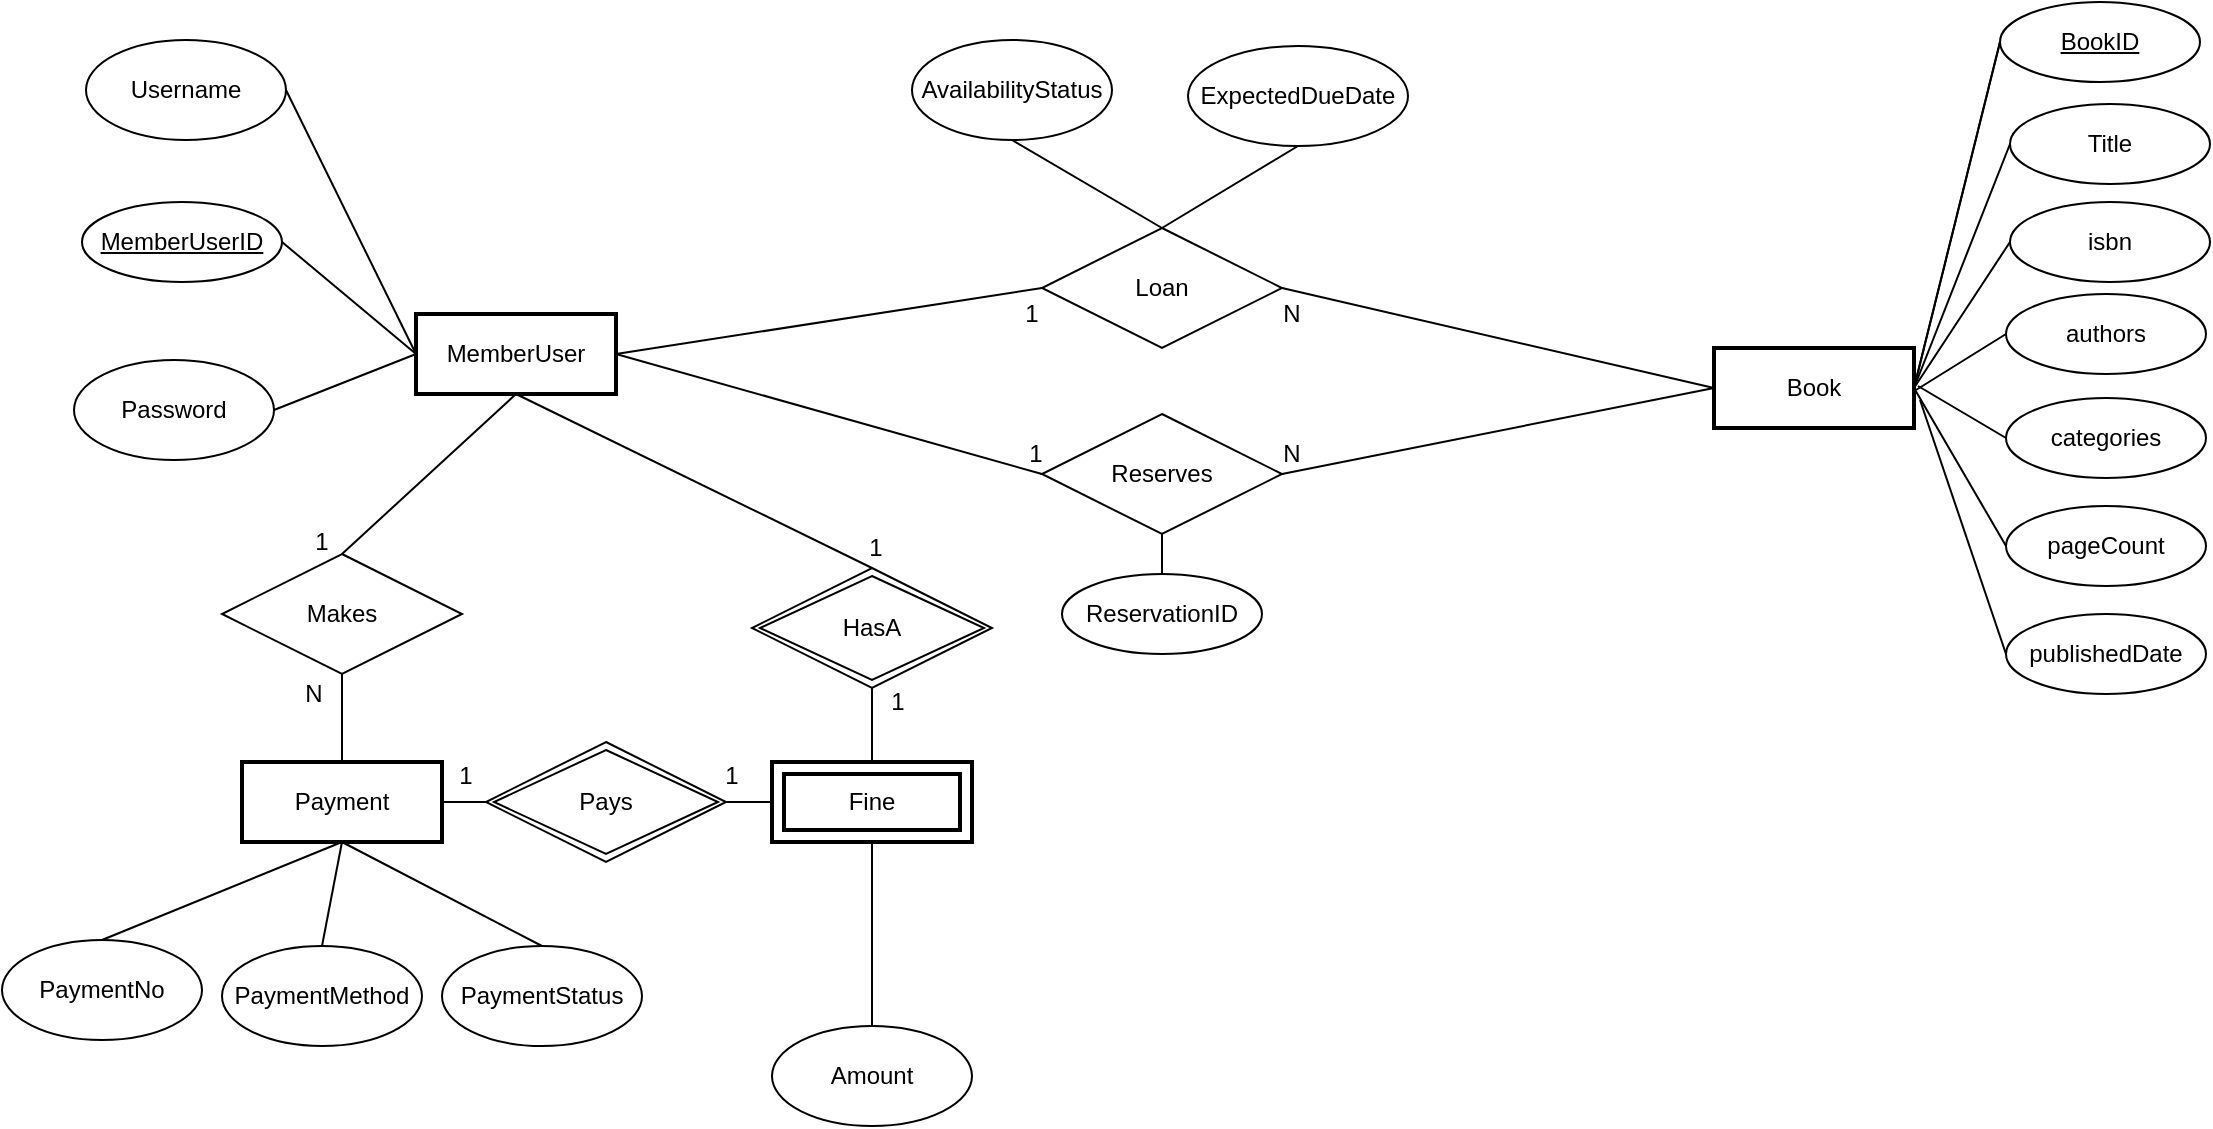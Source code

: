 <mxfile version="14.4.9" type="github" pages="6">
  <diagram name="Copy of Page-3" id="PqzURdLqVhEFqgUx-dth">
    <mxGraphModel dx="2651" dy="1600" grid="0" gridSize="10" guides="1" tooltips="1" connect="1" arrows="1" fold="1" page="1" pageScale="1" pageWidth="1654" pageHeight="1169" math="0" shadow="0">
      <root>
        <mxCell id="F8Fg1dKIksBZq_1egjj8-0" />
        <mxCell id="F8Fg1dKIksBZq_1egjj8-1" parent="F8Fg1dKIksBZq_1egjj8-0" />
        <mxCell id="F8Fg1dKIksBZq_1egjj8-2" value="MemberUser" style="whiteSpace=wrap;html=1;align=center;strokeWidth=2;" parent="F8Fg1dKIksBZq_1egjj8-1" vertex="1">
          <mxGeometry x="444" y="506" width="100" height="40" as="geometry" />
        </mxCell>
        <mxCell id="F8Fg1dKIksBZq_1egjj8-3" value="Book" style="whiteSpace=wrap;html=1;align=center;strokeWidth=2;" parent="F8Fg1dKIksBZq_1egjj8-1" vertex="1">
          <mxGeometry x="1093" y="523" width="100" height="40" as="geometry" />
        </mxCell>
        <mxCell id="F8Fg1dKIksBZq_1egjj8-4" value="Loan" style="shape=rhombus;perimeter=rhombusPerimeter;whiteSpace=wrap;html=1;align=center;" parent="F8Fg1dKIksBZq_1egjj8-1" vertex="1">
          <mxGeometry x="757" y="463" width="120" height="60" as="geometry" />
        </mxCell>
        <mxCell id="F8Fg1dKIksBZq_1egjj8-5" value="MemberUserID" style="ellipse;whiteSpace=wrap;html=1;align=center;fontStyle=4;" parent="F8Fg1dKIksBZq_1egjj8-1" vertex="1">
          <mxGeometry x="277" y="450" width="100" height="40" as="geometry" />
        </mxCell>
        <mxCell id="F8Fg1dKIksBZq_1egjj8-6" value="Password" style="ellipse;whiteSpace=wrap;html=1;align=center;" parent="F8Fg1dKIksBZq_1egjj8-1" vertex="1">
          <mxGeometry x="273" y="529" width="100" height="50" as="geometry" />
        </mxCell>
        <mxCell id="F8Fg1dKIksBZq_1egjj8-7" value="" style="endArrow=none;html=1;entryX=0;entryY=0.5;entryDx=0;entryDy=0;exitX=1;exitY=0.5;exitDx=0;exitDy=0;" parent="F8Fg1dKIksBZq_1egjj8-1" source="F8Fg1dKIksBZq_1egjj8-5" target="F8Fg1dKIksBZq_1egjj8-2" edge="1">
          <mxGeometry width="50" height="50" relative="1" as="geometry">
            <mxPoint x="704" y="656" as="sourcePoint" />
            <mxPoint x="454" y="576" as="targetPoint" />
          </mxGeometry>
        </mxCell>
        <mxCell id="F8Fg1dKIksBZq_1egjj8-8" value="" style="endArrow=none;html=1;exitX=1;exitY=0.5;exitDx=0;exitDy=0;entryX=0;entryY=0.5;entryDx=0;entryDy=0;" parent="F8Fg1dKIksBZq_1egjj8-1" source="F8Fg1dKIksBZq_1egjj8-6" target="F8Fg1dKIksBZq_1egjj8-2" edge="1">
          <mxGeometry width="50" height="50" relative="1" as="geometry">
            <mxPoint x="704" y="656" as="sourcePoint" />
            <mxPoint x="382" y="626" as="targetPoint" />
          </mxGeometry>
        </mxCell>
        <mxCell id="F8Fg1dKIksBZq_1egjj8-9" value="Reserves" style="shape=rhombus;perimeter=rhombusPerimeter;whiteSpace=wrap;html=1;align=center;" parent="F8Fg1dKIksBZq_1egjj8-1" vertex="1">
          <mxGeometry x="757" y="556" width="120" height="60" as="geometry" />
        </mxCell>
        <mxCell id="F8Fg1dKIksBZq_1egjj8-10" value="BookID" style="ellipse;whiteSpace=wrap;html=1;align=center;fontStyle=4;" parent="F8Fg1dKIksBZq_1egjj8-1" vertex="1">
          <mxGeometry x="1236" y="350" width="100" height="40" as="geometry" />
        </mxCell>
        <mxCell id="F8Fg1dKIksBZq_1egjj8-11" value="" style="endArrow=none;html=1;rounded=0;entryX=0;entryY=0.5;entryDx=0;entryDy=0;exitX=1;exitY=0.5;exitDx=0;exitDy=0;" parent="F8Fg1dKIksBZq_1egjj8-1" source="F8Fg1dKIksBZq_1egjj8-2" target="F8Fg1dKIksBZq_1egjj8-4" edge="1">
          <mxGeometry relative="1" as="geometry">
            <mxPoint x="502" y="546" as="sourcePoint" />
            <mxPoint x="934" y="726" as="targetPoint" />
          </mxGeometry>
        </mxCell>
        <mxCell id="F8Fg1dKIksBZq_1egjj8-12" value="Title" style="ellipse;whiteSpace=wrap;html=1;align=center;fontStyle=0;" parent="F8Fg1dKIksBZq_1egjj8-1" vertex="1">
          <mxGeometry x="1241" y="401" width="100" height="40" as="geometry" />
        </mxCell>
        <mxCell id="F8Fg1dKIksBZq_1egjj8-13" value="ReservationID" style="ellipse;whiteSpace=wrap;html=1;align=center;fontStyle=0;" parent="F8Fg1dKIksBZq_1egjj8-1" vertex="1">
          <mxGeometry x="767" y="636" width="100" height="40" as="geometry" />
        </mxCell>
        <mxCell id="F8Fg1dKIksBZq_1egjj8-14" value="ExpectedDueDate" style="ellipse;whiteSpace=wrap;html=1;align=center;fontStyle=0;" parent="F8Fg1dKIksBZq_1egjj8-1" vertex="1">
          <mxGeometry x="830" y="372" width="110" height="50" as="geometry" />
        </mxCell>
        <mxCell id="F8Fg1dKIksBZq_1egjj8-15" value="" style="endArrow=none;html=1;rounded=0;exitX=1;exitY=0.5;exitDx=0;exitDy=0;entryX=0;entryY=0.5;entryDx=0;entryDy=0;" parent="F8Fg1dKIksBZq_1egjj8-1" source="F8Fg1dKIksBZq_1egjj8-3" target="F8Fg1dKIksBZq_1egjj8-10" edge="1">
          <mxGeometry relative="1" as="geometry">
            <mxPoint x="742" y="566" as="sourcePoint" />
            <mxPoint x="882" y="486" as="targetPoint" />
          </mxGeometry>
        </mxCell>
        <mxCell id="F8Fg1dKIksBZq_1egjj8-16" value="" style="endArrow=none;html=1;entryX=0;entryY=0.5;entryDx=0;entryDy=0;exitX=1;exitY=0.5;exitDx=0;exitDy=0;" parent="F8Fg1dKIksBZq_1egjj8-1" source="F8Fg1dKIksBZq_1egjj8-3" target="F8Fg1dKIksBZq_1egjj8-10" edge="1">
          <mxGeometry width="50" height="50" relative="1" as="geometry">
            <mxPoint x="1012" y="666" as="sourcePoint" />
            <mxPoint x="1062" y="616" as="targetPoint" />
          </mxGeometry>
        </mxCell>
        <mxCell id="F8Fg1dKIksBZq_1egjj8-17" value="" style="endArrow=none;html=1;rounded=0;exitX=1;exitY=0.5;exitDx=0;exitDy=0;entryX=0;entryY=0.5;entryDx=0;entryDy=0;" parent="F8Fg1dKIksBZq_1egjj8-1" source="F8Fg1dKIksBZq_1egjj8-3" target="F8Fg1dKIksBZq_1egjj8-12" edge="1">
          <mxGeometry relative="1" as="geometry">
            <mxPoint x="1182" y="586" as="sourcePoint" />
            <mxPoint x="1232" y="456" as="targetPoint" />
          </mxGeometry>
        </mxCell>
        <mxCell id="F8Fg1dKIksBZq_1egjj8-18" value="" style="endArrow=none;html=1;rounded=0;exitX=0.5;exitY=1;exitDx=0;exitDy=0;entryX=0.5;entryY=0;entryDx=0;entryDy=0;" parent="F8Fg1dKIksBZq_1egjj8-1" source="F8Fg1dKIksBZq_1egjj8-9" target="F8Fg1dKIksBZq_1egjj8-13" edge="1">
          <mxGeometry relative="1" as="geometry">
            <mxPoint x="1182" y="586" as="sourcePoint" />
            <mxPoint x="1232" y="516" as="targetPoint" />
          </mxGeometry>
        </mxCell>
        <mxCell id="F8Fg1dKIksBZq_1egjj8-19" value="" style="endArrow=none;html=1;rounded=0;entryX=0.5;entryY=1;entryDx=0;entryDy=0;exitX=0.5;exitY=0;exitDx=0;exitDy=0;" parent="F8Fg1dKIksBZq_1egjj8-1" source="F8Fg1dKIksBZq_1egjj8-4" target="F8Fg1dKIksBZq_1egjj8-14" edge="1">
          <mxGeometry relative="1" as="geometry">
            <mxPoint x="1202" y="586" as="sourcePoint" />
            <mxPoint x="1242" y="586" as="targetPoint" />
          </mxGeometry>
        </mxCell>
        <mxCell id="F8Fg1dKIksBZq_1egjj8-20" value="" style="endArrow=none;html=1;rounded=0;entryX=1;entryY=0.5;entryDx=0;entryDy=0;exitX=0;exitY=0.5;exitDx=0;exitDy=0;" parent="F8Fg1dKIksBZq_1egjj8-1" source="F8Fg1dKIksBZq_1egjj8-3" target="F8Fg1dKIksBZq_1egjj8-4" edge="1">
          <mxGeometry relative="1" as="geometry">
            <mxPoint x="754" y="646" as="sourcePoint" />
            <mxPoint x="914" y="646" as="targetPoint" />
          </mxGeometry>
        </mxCell>
        <mxCell id="F8Fg1dKIksBZq_1egjj8-23" value="" style="endArrow=none;html=1;exitX=0.5;exitY=0;exitDx=0;exitDy=0;entryX=0.5;entryY=1;entryDx=0;entryDy=0;" parent="F8Fg1dKIksBZq_1egjj8-1" source="F8Fg1dKIksBZq_1egjj8-70" target="F8Fg1dKIksBZq_1egjj8-74" edge="1">
          <mxGeometry width="50" height="50" relative="1" as="geometry">
            <mxPoint x="492" y="706" as="sourcePoint" />
            <mxPoint x="492" y="676" as="targetPoint" />
          </mxGeometry>
        </mxCell>
        <mxCell id="F8Fg1dKIksBZq_1egjj8-24" value="" style="endArrow=none;html=1;exitX=0.5;exitY=0;exitDx=0;exitDy=0;entryX=0.5;entryY=1;entryDx=0;entryDy=0;" parent="F8Fg1dKIksBZq_1egjj8-1" source="F8Fg1dKIksBZq_1egjj8-74" target="F8Fg1dKIksBZq_1egjj8-2" edge="1">
          <mxGeometry width="50" height="50" relative="1" as="geometry">
            <mxPoint x="492" y="616" as="sourcePoint" />
            <mxPoint x="844" y="836" as="targetPoint" />
          </mxGeometry>
        </mxCell>
        <mxCell id="F8Fg1dKIksBZq_1egjj8-35" value="PaymentNo" style="ellipse;whiteSpace=wrap;html=1;align=center;" parent="F8Fg1dKIksBZq_1egjj8-1" vertex="1">
          <mxGeometry x="237" y="819" width="100" height="50" as="geometry" />
        </mxCell>
        <mxCell id="F8Fg1dKIksBZq_1egjj8-36" value="Amount" style="ellipse;whiteSpace=wrap;html=1;align=center;" parent="F8Fg1dKIksBZq_1egjj8-1" vertex="1">
          <mxGeometry x="622" y="862" width="100" height="50" as="geometry" />
        </mxCell>
        <mxCell id="F8Fg1dKIksBZq_1egjj8-37" value="PaymentMethod" style="ellipse;whiteSpace=wrap;html=1;align=center;" parent="F8Fg1dKIksBZq_1egjj8-1" vertex="1">
          <mxGeometry x="347" y="822" width="100" height="50" as="geometry" />
        </mxCell>
        <mxCell id="F8Fg1dKIksBZq_1egjj8-38" value="PaymentStatus" style="ellipse;whiteSpace=wrap;html=1;align=center;" parent="F8Fg1dKIksBZq_1egjj8-1" vertex="1">
          <mxGeometry x="457" y="822" width="100" height="50" as="geometry" />
        </mxCell>
        <mxCell id="F8Fg1dKIksBZq_1egjj8-39" value="" style="endArrow=none;html=1;exitX=0.5;exitY=0;exitDx=0;exitDy=0;entryX=0.5;entryY=1;entryDx=0;entryDy=0;" parent="F8Fg1dKIksBZq_1egjj8-1" source="F8Fg1dKIksBZq_1egjj8-35" target="F8Fg1dKIksBZq_1egjj8-70" edge="1">
          <mxGeometry width="50" height="50" relative="1" as="geometry">
            <mxPoint x="352" y="901" as="sourcePoint" />
            <mxPoint x="492" y="746" as="targetPoint" />
          </mxGeometry>
        </mxCell>
        <mxCell id="F8Fg1dKIksBZq_1egjj8-40" value="" style="endArrow=none;html=1;exitX=0.5;exitY=0;exitDx=0;exitDy=0;entryX=0.5;entryY=1;entryDx=0;entryDy=0;" parent="F8Fg1dKIksBZq_1egjj8-1" source="F8Fg1dKIksBZq_1egjj8-36" target="F8Fg1dKIksBZq_1egjj8-71" edge="1">
          <mxGeometry width="50" height="50" relative="1" as="geometry">
            <mxPoint x="702" y="921" as="sourcePoint" />
            <mxPoint x="676.0" y="770" as="targetPoint" />
          </mxGeometry>
        </mxCell>
        <mxCell id="F8Fg1dKIksBZq_1egjj8-41" value="" style="endArrow=none;html=1;exitX=0.5;exitY=0;exitDx=0;exitDy=0;entryX=0.5;entryY=1;entryDx=0;entryDy=0;" parent="F8Fg1dKIksBZq_1egjj8-1" source="F8Fg1dKIksBZq_1egjj8-37" target="F8Fg1dKIksBZq_1egjj8-70" edge="1">
          <mxGeometry width="50" height="50" relative="1" as="geometry">
            <mxPoint x="400" y="916" as="sourcePoint" />
            <mxPoint x="492" y="776" as="targetPoint" />
          </mxGeometry>
        </mxCell>
        <mxCell id="F8Fg1dKIksBZq_1egjj8-42" value="" style="endArrow=none;html=1;exitX=0.5;exitY=0;exitDx=0;exitDy=0;entryX=0.5;entryY=1;entryDx=0;entryDy=0;" parent="F8Fg1dKIksBZq_1egjj8-1" source="F8Fg1dKIksBZq_1egjj8-38" target="F8Fg1dKIksBZq_1egjj8-70" edge="1">
          <mxGeometry width="50" height="50" relative="1" as="geometry">
            <mxPoint x="652" y="886" as="sourcePoint" />
            <mxPoint x="492" y="746" as="targetPoint" />
          </mxGeometry>
        </mxCell>
        <mxCell id="F8Fg1dKIksBZq_1egjj8-44" value="AvailabilityStatus" style="ellipse;whiteSpace=wrap;html=1;align=center;" parent="F8Fg1dKIksBZq_1egjj8-1" vertex="1">
          <mxGeometry x="692" y="369" width="100" height="50" as="geometry" />
        </mxCell>
        <mxCell id="F8Fg1dKIksBZq_1egjj8-45" value="" style="endArrow=none;html=1;entryX=0.5;entryY=1;entryDx=0;entryDy=0;exitX=0.5;exitY=0;exitDx=0;exitDy=0;" parent="F8Fg1dKIksBZq_1egjj8-1" source="F8Fg1dKIksBZq_1egjj8-4" target="F8Fg1dKIksBZq_1egjj8-44" edge="1">
          <mxGeometry width="50" height="50" relative="1" as="geometry">
            <mxPoint x="832" y="420.34" as="sourcePoint" />
            <mxPoint x="442.5" y="410.34" as="targetPoint" />
          </mxGeometry>
        </mxCell>
        <mxCell id="F8Fg1dKIksBZq_1egjj8-53" value="" style="endArrow=none;html=1;rounded=0;entryX=0;entryY=0.5;entryDx=0;entryDy=0;exitX=1;exitY=0.5;exitDx=0;exitDy=0;" parent="F8Fg1dKIksBZq_1egjj8-1" source="F8Fg1dKIksBZq_1egjj8-2" target="F8Fg1dKIksBZq_1egjj8-9" edge="1">
          <mxGeometry relative="1" as="geometry">
            <mxPoint x="622" y="576" as="sourcePoint" />
            <mxPoint x="762" y="566" as="targetPoint" />
          </mxGeometry>
        </mxCell>
        <mxCell id="F8Fg1dKIksBZq_1egjj8-54" value="" style="endArrow=none;html=1;rounded=0;entryX=1;entryY=0.5;entryDx=0;entryDy=0;exitX=0;exitY=0.5;exitDx=0;exitDy=0;" parent="F8Fg1dKIksBZq_1egjj8-1" source="F8Fg1dKIksBZq_1egjj8-3" target="F8Fg1dKIksBZq_1egjj8-9" edge="1">
          <mxGeometry relative="1" as="geometry">
            <mxPoint x="982" y="606" as="sourcePoint" />
            <mxPoint x="887" y="556" as="targetPoint" />
          </mxGeometry>
        </mxCell>
        <mxCell id="F8Fg1dKIksBZq_1egjj8-58" value="1" style="text;html=1;strokeColor=none;fillColor=none;align=center;verticalAlign=middle;whiteSpace=wrap;rounded=0;" parent="F8Fg1dKIksBZq_1egjj8-1" vertex="1">
          <mxGeometry x="732" y="496" width="40" height="20" as="geometry" />
        </mxCell>
        <mxCell id="F8Fg1dKIksBZq_1egjj8-59" value="1" style="text;html=1;strokeColor=none;fillColor=none;align=center;verticalAlign=middle;whiteSpace=wrap;rounded=0;" parent="F8Fg1dKIksBZq_1egjj8-1" vertex="1">
          <mxGeometry x="377" y="610" width="40" height="20" as="geometry" />
        </mxCell>
        <mxCell id="F8Fg1dKIksBZq_1egjj8-61" value="N" style="text;html=1;strokeColor=none;fillColor=none;align=center;verticalAlign=middle;whiteSpace=wrap;rounded=0;" parent="F8Fg1dKIksBZq_1egjj8-1" vertex="1">
          <mxGeometry x="373" y="686" width="40" height="20" as="geometry" />
        </mxCell>
        <mxCell id="F8Fg1dKIksBZq_1egjj8-62" value="N" style="text;html=1;strokeColor=none;fillColor=none;align=center;verticalAlign=middle;whiteSpace=wrap;rounded=0;" parent="F8Fg1dKIksBZq_1egjj8-1" vertex="1">
          <mxGeometry x="862" y="496" width="40" height="20" as="geometry" />
        </mxCell>
        <mxCell id="F8Fg1dKIksBZq_1egjj8-63" value="1" style="text;html=1;strokeColor=none;fillColor=none;align=center;verticalAlign=middle;whiteSpace=wrap;rounded=0;" parent="F8Fg1dKIksBZq_1egjj8-1" vertex="1">
          <mxGeometry x="654" y="613" width="40" height="20" as="geometry" />
        </mxCell>
        <mxCell id="F8Fg1dKIksBZq_1egjj8-64" value="1" style="text;html=1;strokeColor=none;fillColor=none;align=center;verticalAlign=middle;whiteSpace=wrap;rounded=0;" parent="F8Fg1dKIksBZq_1egjj8-1" vertex="1">
          <mxGeometry x="734" y="566" width="40" height="20" as="geometry" />
        </mxCell>
        <mxCell id="F8Fg1dKIksBZq_1egjj8-66" value="N" style="text;html=1;strokeColor=none;fillColor=none;align=center;verticalAlign=middle;whiteSpace=wrap;rounded=0;" parent="F8Fg1dKIksBZq_1egjj8-1" vertex="1">
          <mxGeometry x="862" y="566" width="40" height="20" as="geometry" />
        </mxCell>
        <mxCell id="F8Fg1dKIksBZq_1egjj8-70" value="Payment" style="whiteSpace=wrap;html=1;align=center;strokeWidth=2;" parent="F8Fg1dKIksBZq_1egjj8-1" vertex="1">
          <mxGeometry x="357" y="730" width="100" height="40" as="geometry" />
        </mxCell>
        <mxCell id="F8Fg1dKIksBZq_1egjj8-71" value="Fine" style="shape=ext;margin=3;double=1;whiteSpace=wrap;html=1;align=center;strokeWidth=2;" parent="F8Fg1dKIksBZq_1egjj8-1" vertex="1">
          <mxGeometry x="622" y="730" width="100" height="40" as="geometry" />
        </mxCell>
        <mxCell id="F8Fg1dKIksBZq_1egjj8-72" value="Pays" style="shape=rhombus;double=1;perimeter=rhombusPerimeter;whiteSpace=wrap;html=1;align=center;" parent="F8Fg1dKIksBZq_1egjj8-1" vertex="1">
          <mxGeometry x="479" y="720" width="120" height="60" as="geometry" />
        </mxCell>
        <mxCell id="F8Fg1dKIksBZq_1egjj8-74" value="Makes" style="shape=rhombus;perimeter=rhombusPerimeter;whiteSpace=wrap;html=1;align=center;" parent="F8Fg1dKIksBZq_1egjj8-1" vertex="1">
          <mxGeometry x="347" y="626" width="120" height="60" as="geometry" />
        </mxCell>
        <mxCell id="F8Fg1dKIksBZq_1egjj8-77" value="" style="endArrow=none;html=1;exitX=1;exitY=0.5;exitDx=0;exitDy=0;entryX=0;entryY=0.5;entryDx=0;entryDy=0;" parent="F8Fg1dKIksBZq_1egjj8-1" source="F8Fg1dKIksBZq_1egjj8-70" target="F8Fg1dKIksBZq_1egjj8-72" edge="1">
          <mxGeometry width="50" height="50" relative="1" as="geometry">
            <mxPoint x="858" y="758" as="sourcePoint" />
            <mxPoint x="610" y="724" as="targetPoint" />
          </mxGeometry>
        </mxCell>
        <mxCell id="F8Fg1dKIksBZq_1egjj8-78" value="" style="endArrow=none;html=1;exitX=1;exitY=0.5;exitDx=0;exitDy=0;entryX=0;entryY=0.5;entryDx=0;entryDy=0;" parent="F8Fg1dKIksBZq_1egjj8-1" source="F8Fg1dKIksBZq_1egjj8-72" target="F8Fg1dKIksBZq_1egjj8-71" edge="1">
          <mxGeometry width="50" height="50" relative="1" as="geometry">
            <mxPoint x="858" y="758" as="sourcePoint" />
            <mxPoint x="908" y="708" as="targetPoint" />
          </mxGeometry>
        </mxCell>
        <mxCell id="yi-Hq53_rYNxbSAxYoeN-0" value="" style="endArrow=none;html=1;entryX=0.5;entryY=1;entryDx=0;entryDy=0;exitX=0.5;exitY=0;exitDx=0;exitDy=0;" parent="F8Fg1dKIksBZq_1egjj8-1" source="yi-Hq53_rYNxbSAxYoeN-3" target="F8Fg1dKIksBZq_1egjj8-2" edge="1">
          <mxGeometry width="50" height="50" relative="1" as="geometry">
            <mxPoint x="551" y="604" as="sourcePoint" />
            <mxPoint x="797" y="701" as="targetPoint" />
          </mxGeometry>
        </mxCell>
        <mxCell id="yi-Hq53_rYNxbSAxYoeN-3" value="HasA" style="shape=rhombus;double=1;perimeter=rhombusPerimeter;whiteSpace=wrap;html=1;align=center;" parent="F8Fg1dKIksBZq_1egjj8-1" vertex="1">
          <mxGeometry x="612" y="633" width="120" height="60" as="geometry" />
        </mxCell>
        <mxCell id="yi-Hq53_rYNxbSAxYoeN-4" value="" style="endArrow=none;html=1;entryX=0.5;entryY=1;entryDx=0;entryDy=0;exitX=0.5;exitY=0;exitDx=0;exitDy=0;" parent="F8Fg1dKIksBZq_1egjj8-1" source="F8Fg1dKIksBZq_1egjj8-71" target="yi-Hq53_rYNxbSAxYoeN-3" edge="1">
          <mxGeometry width="50" height="50" relative="1" as="geometry">
            <mxPoint x="601" y="716" as="sourcePoint" />
            <mxPoint x="651" y="666" as="targetPoint" />
          </mxGeometry>
        </mxCell>
        <mxCell id="yi-Hq53_rYNxbSAxYoeN-5" value="1" style="text;html=1;strokeColor=none;fillColor=none;align=center;verticalAlign=middle;whiteSpace=wrap;rounded=0;" parent="F8Fg1dKIksBZq_1egjj8-1" vertex="1">
          <mxGeometry x="665" y="690" width="40" height="20" as="geometry" />
        </mxCell>
        <mxCell id="AIaZZGxHHARgVX_b134V-0" value="Username" style="ellipse;whiteSpace=wrap;html=1;align=center;" parent="F8Fg1dKIksBZq_1egjj8-1" vertex="1">
          <mxGeometry x="279" y="369" width="100" height="50" as="geometry" />
        </mxCell>
        <mxCell id="AIaZZGxHHARgVX_b134V-1" value="" style="endArrow=none;html=1;exitX=1;exitY=0.5;exitDx=0;exitDy=0;entryX=0;entryY=0.5;entryDx=0;entryDy=0;" parent="F8Fg1dKIksBZq_1egjj8-1" source="AIaZZGxHHARgVX_b134V-0" target="F8Fg1dKIksBZq_1egjj8-2" edge="1">
          <mxGeometry width="50" height="50" relative="1" as="geometry">
            <mxPoint x="786" y="512.5" as="sourcePoint" />
            <mxPoint x="439" y="533" as="targetPoint" />
          </mxGeometry>
        </mxCell>
        <mxCell id="RnnbzIVRom-fmU5sZ8OE-1" value="1" style="text;html=1;strokeColor=none;fillColor=none;align=center;verticalAlign=middle;whiteSpace=wrap;rounded=0;" parent="F8Fg1dKIksBZq_1egjj8-1" vertex="1">
          <mxGeometry x="582" y="727" width="40" height="20" as="geometry" />
        </mxCell>
        <mxCell id="AIaZZGxHHARgVX_b134V-2" value="1" style="text;html=1;strokeColor=none;fillColor=none;align=center;verticalAlign=middle;whiteSpace=wrap;rounded=0;" parent="F8Fg1dKIksBZq_1egjj8-1" vertex="1">
          <mxGeometry x="449" y="727" width="40" height="20" as="geometry" />
        </mxCell>
        <mxCell id="AIaZZGxHHARgVX_b134V-4" value="authors&lt;span style=&quot;color: rgba(0 , 0 , 0 , 0) ; font-family: monospace ; font-size: 0px&quot;&gt;%3CmxGraphModel%3E%3Croot%3E%3CmxCell%20id%3D%220%22%2F%3E%3CmxCell%20id%3D%221%22%20parent%3D%220%22%2F%3E%3CmxCell%20id%3D%222%22%20value%3D%22Title%22%20style%3D%22ellipse%3BwhiteSpace%3Dwrap%3Bhtml%3D1%3Balign%3Dcenter%3BfontStyle%3D0%3B%22%20vertex%3D%221%22%20parent%3D%221%22%3E%3CmxGeometry%20x%3D%221041%22%20y%3D%22300%22%20width%3D%22100%22%20height%3D%2240%22%20as%3D%22geometry%22%2F%3E%3C%2FmxCell%3E%3CmxCell%20id%3D%223%22%20value%3D%22%22%20style%3D%22endArrow%3Dnone%3Bhtml%3D1%3Brounded%3D0%3BexitX%3D1%3BexitY%3D0.5%3BexitDx%3D0%3BexitDy%3D0%3BentryX%3D0%3BentryY%3D0.5%3BentryDx%3D0%3BentryDy%3D0%3B%22%20edge%3D%221%22%20target%3D%222%22%20parent%3D%221%22%3E%3CmxGeometry%20relative%3D%221%22%20as%3D%22geometry%22%3E%3CmxPoint%20x%3D%22996%22%20y%3D%22357%22%20as%3D%22sourcePoint%22%2F%3E%3CmxPoint%20x%3D%221035%22%20y%3D%22270%22%20as%3D%22targetPoint%22%2F%3E%3C%2FmxGeometry%3E%3C%2FmxCell%3E%3C%2Froot%3E%3C%2FmxGraphModel%3E&lt;/span&gt;" style="ellipse;whiteSpace=wrap;html=1;align=center;fontStyle=0;" parent="F8Fg1dKIksBZq_1egjj8-1" vertex="1">
          <mxGeometry x="1239" y="496" width="100" height="40" as="geometry" />
        </mxCell>
        <mxCell id="AIaZZGxHHARgVX_b134V-5" value="" style="endArrow=none;html=1;rounded=0;entryX=0;entryY=0.5;entryDx=0;entryDy=0;" parent="F8Fg1dKIksBZq_1egjj8-1" target="AIaZZGxHHARgVX_b134V-4" edge="1">
          <mxGeometry relative="1" as="geometry">
            <mxPoint x="1194" y="544" as="sourcePoint" />
            <mxPoint x="1203" y="416" as="targetPoint" />
          </mxGeometry>
        </mxCell>
        <mxCell id="AIaZZGxHHARgVX_b134V-6" value="pageCount" style="ellipse;whiteSpace=wrap;html=1;align=center;fontStyle=0;" parent="F8Fg1dKIksBZq_1egjj8-1" vertex="1">
          <mxGeometry x="1239" y="602" width="100" height="40" as="geometry" />
        </mxCell>
        <mxCell id="AIaZZGxHHARgVX_b134V-7" value="" style="endArrow=none;html=1;rounded=0;entryX=0;entryY=0.5;entryDx=0;entryDy=0;exitX=1;exitY=0.5;exitDx=0;exitDy=0;" parent="F8Fg1dKIksBZq_1egjj8-1" source="F8Fg1dKIksBZq_1egjj8-3" target="AIaZZGxHHARgVX_b134V-6" edge="1">
          <mxGeometry relative="1" as="geometry">
            <mxPoint x="1227" y="563" as="sourcePoint" />
            <mxPoint x="1140" y="599" as="targetPoint" />
          </mxGeometry>
        </mxCell>
        <mxCell id="AIaZZGxHHARgVX_b134V-8" value="publishedDate" style="ellipse;whiteSpace=wrap;html=1;align=center;fontStyle=0;" parent="F8Fg1dKIksBZq_1egjj8-1" vertex="1">
          <mxGeometry x="1239" y="656" width="100" height="40" as="geometry" />
        </mxCell>
        <mxCell id="AIaZZGxHHARgVX_b134V-9" value="" style="endArrow=none;html=1;rounded=0;entryX=0;entryY=0.5;entryDx=0;entryDy=0;" parent="F8Fg1dKIksBZq_1egjj8-1" target="AIaZZGxHHARgVX_b134V-8" edge="1">
          <mxGeometry relative="1" as="geometry">
            <mxPoint x="1196" y="549" as="sourcePoint" />
            <mxPoint x="1205" y="687" as="targetPoint" />
          </mxGeometry>
        </mxCell>
        <mxCell id="AIaZZGxHHARgVX_b134V-10" value="categories" style="ellipse;whiteSpace=wrap;html=1;align=center;fontStyle=0;" parent="F8Fg1dKIksBZq_1egjj8-1" vertex="1">
          <mxGeometry x="1239" y="548" width="100" height="40" as="geometry" />
        </mxCell>
        <mxCell id="AIaZZGxHHARgVX_b134V-11" value="" style="endArrow=none;html=1;rounded=0;entryX=0;entryY=0.5;entryDx=0;entryDy=0;" parent="F8Fg1dKIksBZq_1egjj8-1" target="AIaZZGxHHARgVX_b134V-10" edge="1">
          <mxGeometry relative="1" as="geometry">
            <mxPoint x="1195" y="542" as="sourcePoint" />
            <mxPoint x="1272" y="496" as="targetPoint" />
          </mxGeometry>
        </mxCell>
        <mxCell id="XhFg-rA5B4FxtiWgXyyR-0" value="isbn" style="ellipse;whiteSpace=wrap;html=1;align=center;fontStyle=0;" vertex="1" parent="F8Fg1dKIksBZq_1egjj8-1">
          <mxGeometry x="1241" y="450" width="100" height="40" as="geometry" />
        </mxCell>
        <mxCell id="XhFg-rA5B4FxtiWgXyyR-1" value="" style="endArrow=none;html=1;rounded=0;exitX=1;exitY=0.5;exitDx=0;exitDy=0;entryX=0;entryY=0.5;entryDx=0;entryDy=0;" edge="1" parent="F8Fg1dKIksBZq_1egjj8-1" source="F8Fg1dKIksBZq_1egjj8-3" target="XhFg-rA5B4FxtiWgXyyR-0">
          <mxGeometry relative="1" as="geometry">
            <mxPoint x="1203" y="553" as="sourcePoint" />
            <mxPoint x="1251" y="431" as="targetPoint" />
          </mxGeometry>
        </mxCell>
      </root>
    </mxGraphModel>
  </diagram>
  <diagram id="7yjsdwkE0pjcYwVuFHQ9" name="Page-3">
    <mxGraphModel dx="1422" dy="794" grid="0" gridSize="10" guides="1" tooltips="1" connect="1" arrows="1" fold="1" page="1" pageScale="1" pageWidth="1169" pageHeight="827" math="0" shadow="0">
      <root>
        <mxCell id="kls0ujeYb6ur-3lqEu9t-0" />
        <mxCell id="kls0ujeYb6ur-3lqEu9t-1" parent="kls0ujeYb6ur-3lqEu9t-0" />
        <mxCell id="kls0ujeYb6ur-3lqEu9t-2" value="MemberUser" style="whiteSpace=wrap;html=1;align=center;strokeWidth=2;" parent="kls0ujeYb6ur-3lqEu9t-1" vertex="1">
          <mxGeometry x="240" y="360" width="100" height="40" as="geometry" />
        </mxCell>
        <mxCell id="kls0ujeYb6ur-3lqEu9t-3" value="Book" style="whiteSpace=wrap;html=1;align=center;strokeWidth=2;" parent="kls0ujeYb6ur-3lqEu9t-1" vertex="1">
          <mxGeometry x="890" y="360" width="100" height="40" as="geometry" />
        </mxCell>
        <mxCell id="kls0ujeYb6ur-3lqEu9t-4" value="Borrows" style="shape=rhombus;perimeter=rhombusPerimeter;whiteSpace=wrap;html=1;align=center;" parent="kls0ujeYb6ur-3lqEu9t-1" vertex="1">
          <mxGeometry x="555" y="300" width="120" height="60" as="geometry" />
        </mxCell>
        <mxCell id="kls0ujeYb6ur-3lqEu9t-6" value="MemberUserID" style="ellipse;whiteSpace=wrap;html=1;align=center;fontStyle=4;" parent="kls0ujeYb6ur-3lqEu9t-1" vertex="1">
          <mxGeometry x="30" y="340" width="100" height="40" as="geometry" />
        </mxCell>
        <mxCell id="kls0ujeYb6ur-3lqEu9t-7" value="Password" style="ellipse;whiteSpace=wrap;html=1;align=center;" parent="kls0ujeYb6ur-3lqEu9t-1" vertex="1">
          <mxGeometry x="30" y="410" width="100" height="50" as="geometry" />
        </mxCell>
        <mxCell id="kls0ujeYb6ur-3lqEu9t-8" value="" style="endArrow=none;html=1;entryX=0;entryY=0.5;entryDx=0;entryDy=0;exitX=1;exitY=0.5;exitDx=0;exitDy=0;" parent="kls0ujeYb6ur-3lqEu9t-1" source="kls0ujeYb6ur-3lqEu9t-6" target="kls0ujeYb6ur-3lqEu9t-2" edge="1">
          <mxGeometry width="50" height="50" relative="1" as="geometry">
            <mxPoint x="502" y="470" as="sourcePoint" />
            <mxPoint x="252" y="390" as="targetPoint" />
          </mxGeometry>
        </mxCell>
        <mxCell id="kls0ujeYb6ur-3lqEu9t-9" value="" style="endArrow=none;html=1;exitX=1;exitY=0.5;exitDx=0;exitDy=0;entryX=0;entryY=0.5;entryDx=0;entryDy=0;" parent="kls0ujeYb6ur-3lqEu9t-1" source="kls0ujeYb6ur-3lqEu9t-7" target="kls0ujeYb6ur-3lqEu9t-2" edge="1">
          <mxGeometry width="50" height="50" relative="1" as="geometry">
            <mxPoint x="502" y="470" as="sourcePoint" />
            <mxPoint x="180" y="440" as="targetPoint" />
          </mxGeometry>
        </mxCell>
        <mxCell id="kls0ujeYb6ur-3lqEu9t-11" value="Renew" style="shape=rhombus;perimeter=rhombusPerimeter;whiteSpace=wrap;html=1;align=center;" parent="kls0ujeYb6ur-3lqEu9t-1" vertex="1">
          <mxGeometry x="555" y="370" width="120" height="60" as="geometry" />
        </mxCell>
        <mxCell id="TosRlTblVIf2SRbl5WzK-0" value="BookID" style="ellipse;whiteSpace=wrap;html=1;align=center;fontStyle=4;" parent="kls0ujeYb6ur-3lqEu9t-1" vertex="1">
          <mxGeometry x="1050" y="250" width="100" height="40" as="geometry" />
        </mxCell>
        <mxCell id="CUc9_mcJUFHfz5RURq70-0" value="" style="endArrow=none;html=1;rounded=0;entryX=0;entryY=0.5;entryDx=0;entryDy=0;exitX=1;exitY=0.5;exitDx=0;exitDy=0;" parent="kls0ujeYb6ur-3lqEu9t-1" source="kls0ujeYb6ur-3lqEu9t-2" target="kls0ujeYb6ur-3lqEu9t-4" edge="1">
          <mxGeometry relative="1" as="geometry">
            <mxPoint x="300" y="360" as="sourcePoint" />
            <mxPoint x="732" y="540" as="targetPoint" />
          </mxGeometry>
        </mxCell>
        <mxCell id="TosRlTblVIf2SRbl5WzK-1" value="Title" style="ellipse;whiteSpace=wrap;html=1;align=center;fontStyle=0;" parent="kls0ujeYb6ur-3lqEu9t-1" vertex="1">
          <mxGeometry x="1050" y="310" width="100" height="40" as="geometry" />
        </mxCell>
        <mxCell id="NKtiN-CC6Uq97qLRMKE--0" value="AvailabilityStatus" style="ellipse;whiteSpace=wrap;html=1;align=center;fontStyle=0;" parent="kls0ujeYb6ur-3lqEu9t-1" vertex="1">
          <mxGeometry x="1050" y="380" width="100" height="40" as="geometry" />
        </mxCell>
        <mxCell id="NKtiN-CC6Uq97qLRMKE--2" value="ExpectedDueDate" style="ellipse;whiteSpace=wrap;html=1;align=center;fontStyle=0;" parent="kls0ujeYb6ur-3lqEu9t-1" vertex="1">
          <mxGeometry x="1040" y="450" width="110" height="50" as="geometry" />
        </mxCell>
        <mxCell id="NKtiN-CC6Uq97qLRMKE--3" value="" style="endArrow=none;html=1;rounded=0;exitX=1;exitY=0.5;exitDx=0;exitDy=0;entryX=0;entryY=0.5;entryDx=0;entryDy=0;" parent="kls0ujeYb6ur-3lqEu9t-1" source="kls0ujeYb6ur-3lqEu9t-3" target="TosRlTblVIf2SRbl5WzK-0" edge="1">
          <mxGeometry relative="1" as="geometry">
            <mxPoint x="540" y="380" as="sourcePoint" />
            <mxPoint x="680" y="300" as="targetPoint" />
          </mxGeometry>
        </mxCell>
        <mxCell id="7rnn8YHPUlDlvp7Fxkhg-0" value="" style="endArrow=none;html=1;entryX=0;entryY=0.5;entryDx=0;entryDy=0;exitX=1;exitY=0.5;exitDx=0;exitDy=0;" parent="kls0ujeYb6ur-3lqEu9t-1" source="kls0ujeYb6ur-3lqEu9t-3" target="TosRlTblVIf2SRbl5WzK-0" edge="1">
          <mxGeometry width="50" height="50" relative="1" as="geometry">
            <mxPoint x="810" y="480" as="sourcePoint" />
            <mxPoint x="860" y="430" as="targetPoint" />
          </mxGeometry>
        </mxCell>
        <mxCell id="NKtiN-CC6Uq97qLRMKE--5" value="" style="endArrow=none;html=1;rounded=0;exitX=1;exitY=0.5;exitDx=0;exitDy=0;entryX=0;entryY=0.5;entryDx=0;entryDy=0;" parent="kls0ujeYb6ur-3lqEu9t-1" source="kls0ujeYb6ur-3lqEu9t-3" target="TosRlTblVIf2SRbl5WzK-1" edge="1">
          <mxGeometry relative="1" as="geometry">
            <mxPoint x="980" y="400" as="sourcePoint" />
            <mxPoint x="1030" y="270" as="targetPoint" />
          </mxGeometry>
        </mxCell>
        <mxCell id="NKtiN-CC6Uq97qLRMKE--6" value="" style="endArrow=none;html=1;rounded=0;exitX=1;exitY=0.5;exitDx=0;exitDy=0;entryX=0;entryY=0.5;entryDx=0;entryDy=0;" parent="kls0ujeYb6ur-3lqEu9t-1" source="kls0ujeYb6ur-3lqEu9t-3" target="NKtiN-CC6Uq97qLRMKE--0" edge="1">
          <mxGeometry relative="1" as="geometry">
            <mxPoint x="980" y="400" as="sourcePoint" />
            <mxPoint x="1030" y="330" as="targetPoint" />
          </mxGeometry>
        </mxCell>
        <mxCell id="NKtiN-CC6Uq97qLRMKE--8" value="" style="endArrow=none;html=1;rounded=0;entryX=0.03;entryY=0.35;entryDx=0;entryDy=0;entryPerimeter=0;exitX=1;exitY=0.5;exitDx=0;exitDy=0;" parent="kls0ujeYb6ur-3lqEu9t-1" source="kls0ujeYb6ur-3lqEu9t-3" target="NKtiN-CC6Uq97qLRMKE--2" edge="1">
          <mxGeometry relative="1" as="geometry">
            <mxPoint x="1000" y="400" as="sourcePoint" />
            <mxPoint x="1040" y="400" as="targetPoint" />
          </mxGeometry>
        </mxCell>
        <mxCell id="7rnn8YHPUlDlvp7Fxkhg-6" value="" style="endArrow=none;html=1;rounded=0;entryX=1;entryY=0.5;entryDx=0;entryDy=0;exitX=0;exitY=0.5;exitDx=0;exitDy=0;" parent="kls0ujeYb6ur-3lqEu9t-1" source="kls0ujeYb6ur-3lqEu9t-3" target="kls0ujeYb6ur-3lqEu9t-4" edge="1">
          <mxGeometry relative="1" as="geometry">
            <mxPoint x="552" y="460" as="sourcePoint" />
            <mxPoint x="712" y="460" as="targetPoint" />
          </mxGeometry>
        </mxCell>
        <mxCell id="MKsPbaf4J4Z8LF9F175A-6" value="Returns" style="rhombus;whiteSpace=wrap;html=1;" parent="kls0ujeYb6ur-3lqEu9t-1" vertex="1">
          <mxGeometry x="560" y="450" width="110" height="50" as="geometry" />
        </mxCell>
        <mxCell id="Yc1H0NNU_rApJqrL4BW1-1" value="Fine" style="shape=ext;margin=3;double=1;whiteSpace=wrap;html=1;align=center;strokeWidth=2;" parent="kls0ujeYb6ur-3lqEu9t-1" vertex="1">
          <mxGeometry x="240" y="520" width="100" height="40" as="geometry" />
        </mxCell>
        <mxCell id="Yc1H0NNU_rApJqrL4BW1-5" value="" style="endArrow=none;html=1;exitX=0.5;exitY=0;exitDx=0;exitDy=0;entryX=0.5;entryY=1;entryDx=0;entryDy=0;" parent="kls0ujeYb6ur-3lqEu9t-1" source="Yc1H0NNU_rApJqrL4BW1-1" target="f0cg4R2belfKdEs78Dft-28" edge="1">
          <mxGeometry width="50" height="50" relative="1" as="geometry">
            <mxPoint x="330" y="570" as="sourcePoint" />
            <mxPoint x="350" y="550" as="targetPoint" />
          </mxGeometry>
        </mxCell>
        <mxCell id="Yc1H0NNU_rApJqrL4BW1-6" value="" style="endArrow=none;html=1;exitX=0.5;exitY=0;exitDx=0;exitDy=0;" parent="kls0ujeYb6ur-3lqEu9t-1" source="f0cg4R2belfKdEs78Dft-28" target="kls0ujeYb6ur-3lqEu9t-2" edge="1">
          <mxGeometry width="50" height="50" relative="1" as="geometry">
            <mxPoint x="320" y="450" as="sourcePoint" />
            <mxPoint x="642" y="650" as="targetPoint" />
          </mxGeometry>
        </mxCell>
        <mxCell id="9U8KDDrUURp2yVEStr0e-0" value="Administrative User" style="whiteSpace=wrap;html=1;align=center;strokeWidth=2;" parent="kls0ujeYb6ur-3lqEu9t-1" vertex="1">
          <mxGeometry x="240" y="120" width="100" height="40" as="geometry" />
        </mxCell>
        <mxCell id="9U8KDDrUURp2yVEStr0e-1" value="AdminUserID" style="ellipse;whiteSpace=wrap;html=1;align=center;fontStyle=4;" parent="kls0ujeYb6ur-3lqEu9t-1" vertex="1">
          <mxGeometry x="28" y="84.34" width="100" height="40" as="geometry" />
        </mxCell>
        <mxCell id="9U8KDDrUURp2yVEStr0e-2" value="Password" style="ellipse;whiteSpace=wrap;html=1;align=center;" parent="kls0ujeYb6ur-3lqEu9t-1" vertex="1">
          <mxGeometry x="30" y="144.34" width="100" height="50" as="geometry" />
        </mxCell>
        <mxCell id="9U8KDDrUURp2yVEStr0e-3" value="" style="endArrow=none;html=1;exitX=1;exitY=0.5;exitDx=0;exitDy=0;entryX=0;entryY=0.5;entryDx=0;entryDy=0;" parent="kls0ujeYb6ur-3lqEu9t-1" source="9U8KDDrUURp2yVEStr0e-1" target="9U8KDDrUURp2yVEStr0e-0" edge="1">
          <mxGeometry width="50" height="50" relative="1" as="geometry">
            <mxPoint x="170" y="154.34" as="sourcePoint" />
            <mxPoint x="168" y="89.34" as="targetPoint" />
          </mxGeometry>
        </mxCell>
        <mxCell id="9U8KDDrUURp2yVEStr0e-5" value="" style="endArrow=none;html=1;exitX=1;exitY=0.5;exitDx=0;exitDy=0;entryX=0;entryY=0.5;entryDx=0;entryDy=0;" parent="kls0ujeYb6ur-3lqEu9t-1" source="9U8KDDrUURp2yVEStr0e-2" target="9U8KDDrUURp2yVEStr0e-0" edge="1">
          <mxGeometry width="50" height="50" relative="1" as="geometry">
            <mxPoint x="150" y="404.34" as="sourcePoint" />
            <mxPoint x="168" y="209.34" as="targetPoint" />
          </mxGeometry>
        </mxCell>
        <mxCell id="9U8KDDrUURp2yVEStr0e-6" value="Tracks" style="shape=rhombus;perimeter=rhombusPerimeter;whiteSpace=wrap;html=1;align=center;" parent="kls0ujeYb6ur-3lqEu9t-1" vertex="1">
          <mxGeometry x="230" y="234.34" width="120" height="60" as="geometry" />
        </mxCell>
        <mxCell id="9U8KDDrUURp2yVEStr0e-7" value="" style="endArrow=none;html=1;rounded=0;exitX=0.5;exitY=1;exitDx=0;exitDy=0;entryX=0.5;entryY=0;entryDx=0;entryDy=0;" parent="kls0ujeYb6ur-3lqEu9t-1" source="9U8KDDrUURp2yVEStr0e-0" target="9U8KDDrUURp2yVEStr0e-6" edge="1">
          <mxGeometry relative="1" as="geometry">
            <mxPoint x="280" y="319.34" as="sourcePoint" />
            <mxPoint x="220" y="229.34" as="targetPoint" />
          </mxGeometry>
        </mxCell>
        <mxCell id="9U8KDDrUURp2yVEStr0e-9" value="" style="endArrow=none;html=1;rounded=0;exitX=0.5;exitY=0;exitDx=0;exitDy=0;entryX=0.5;entryY=1;entryDx=0;entryDy=0;" parent="kls0ujeYb6ur-3lqEu9t-1" source="kls0ujeYb6ur-3lqEu9t-2" target="9U8KDDrUURp2yVEStr0e-6" edge="1">
          <mxGeometry relative="1" as="geometry">
            <mxPoint x="422" y="320" as="sourcePoint" />
            <mxPoint x="582" y="320" as="targetPoint" />
          </mxGeometry>
        </mxCell>
        <mxCell id="9U8KDDrUURp2yVEStr0e-11" value="" style="endArrow=none;html=1;rounded=0;exitX=1;exitY=0.5;exitDx=0;exitDy=0;entryX=0;entryY=0.5;entryDx=0;entryDy=0;" parent="kls0ujeYb6ur-3lqEu9t-1" source="kls0ujeYb6ur-3lqEu9t-2" target="MKsPbaf4J4Z8LF9F175A-6" edge="1">
          <mxGeometry relative="1" as="geometry">
            <mxPoint x="482" y="450" as="sourcePoint" />
            <mxPoint x="642" y="450" as="targetPoint" />
          </mxGeometry>
        </mxCell>
        <mxCell id="9U8KDDrUURp2yVEStr0e-13" value="" style="endArrow=none;html=1;rounded=0;entryX=1;entryY=0.5;entryDx=0;entryDy=0;exitX=0;exitY=0.5;exitDx=0;exitDy=0;" parent="kls0ujeYb6ur-3lqEu9t-1" source="kls0ujeYb6ur-3lqEu9t-3" target="MKsPbaf4J4Z8LF9F175A-6" edge="1">
          <mxGeometry relative="1" as="geometry">
            <mxPoint x="832" y="450" as="sourcePoint" />
            <mxPoint x="642" y="450" as="targetPoint" />
          </mxGeometry>
        </mxCell>
        <mxCell id="f0cg4R2belfKdEs78Dft-1" value="PaymentNo" style="ellipse;whiteSpace=wrap;html=1;align=center;" parent="kls0ujeYb6ur-3lqEu9t-1" vertex="1">
          <mxGeometry x="61" y="620" width="100" height="50" as="geometry" />
        </mxCell>
        <mxCell id="f0cg4R2belfKdEs78Dft-2" value="Amount" style="ellipse;whiteSpace=wrap;html=1;align=center;" parent="kls0ujeYb6ur-3lqEu9t-1" vertex="1">
          <mxGeometry x="171" y="660" width="100" height="50" as="geometry" />
        </mxCell>
        <mxCell id="f0cg4R2belfKdEs78Dft-3" value="PaymentMethod" style="ellipse;whiteSpace=wrap;html=1;align=center;" parent="kls0ujeYb6ur-3lqEu9t-1" vertex="1">
          <mxGeometry x="301" y="660" width="100" height="50" as="geometry" />
        </mxCell>
        <mxCell id="f0cg4R2belfKdEs78Dft-4" value="PaymentStatus" style="ellipse;whiteSpace=wrap;html=1;align=center;" parent="kls0ujeYb6ur-3lqEu9t-1" vertex="1">
          <mxGeometry x="440" y="630" width="100" height="50" as="geometry" />
        </mxCell>
        <mxCell id="f0cg4R2belfKdEs78Dft-5" value="" style="endArrow=none;html=1;exitX=1;exitY=0.5;exitDx=0;exitDy=0;entryX=0.5;entryY=1;entryDx=0;entryDy=0;" parent="kls0ujeYb6ur-3lqEu9t-1" source="f0cg4R2belfKdEs78Dft-1" target="Yc1H0NNU_rApJqrL4BW1-1" edge="1">
          <mxGeometry width="50" height="50" relative="1" as="geometry">
            <mxPoint x="150" y="715" as="sourcePoint" />
            <mxPoint x="272" y="670" as="targetPoint" />
          </mxGeometry>
        </mxCell>
        <mxCell id="f0cg4R2belfKdEs78Dft-6" value="" style="endArrow=none;html=1;exitX=0.5;exitY=0;exitDx=0;exitDy=0;entryX=0.5;entryY=1;entryDx=0;entryDy=0;" parent="kls0ujeYb6ur-3lqEu9t-1" source="f0cg4R2belfKdEs78Dft-2" target="Yc1H0NNU_rApJqrL4BW1-1" edge="1">
          <mxGeometry width="50" height="50" relative="1" as="geometry">
            <mxPoint x="138" y="715" as="sourcePoint" />
            <mxPoint x="270" y="660" as="targetPoint" />
          </mxGeometry>
        </mxCell>
        <mxCell id="f0cg4R2belfKdEs78Dft-8" value="" style="endArrow=none;html=1;exitX=0.5;exitY=0;exitDx=0;exitDy=0;entryX=0.5;entryY=1;entryDx=0;entryDy=0;" parent="kls0ujeYb6ur-3lqEu9t-1" source="f0cg4R2belfKdEs78Dft-3" target="Yc1H0NNU_rApJqrL4BW1-1" edge="1">
          <mxGeometry width="50" height="50" relative="1" as="geometry">
            <mxPoint x="198" y="730" as="sourcePoint" />
            <mxPoint x="290" y="690" as="targetPoint" />
          </mxGeometry>
        </mxCell>
        <mxCell id="f0cg4R2belfKdEs78Dft-9" value="" style="endArrow=none;html=1;exitX=0;exitY=0.5;exitDx=0;exitDy=0;entryX=0.5;entryY=1;entryDx=0;entryDy=0;" parent="kls0ujeYb6ur-3lqEu9t-1" source="f0cg4R2belfKdEs78Dft-4" target="Yc1H0NNU_rApJqrL4BW1-1" edge="1">
          <mxGeometry width="50" height="50" relative="1" as="geometry">
            <mxPoint x="450" y="700" as="sourcePoint" />
            <mxPoint x="340" y="670" as="targetPoint" />
          </mxGeometry>
        </mxCell>
        <mxCell id="f0cg4R2belfKdEs78Dft-10" value="Reservation" style="shape=ext;margin=3;double=1;whiteSpace=wrap;html=1;align=center;strokeWidth=2;" parent="kls0ujeYb6ur-3lqEu9t-1" vertex="1">
          <mxGeometry x="580" y="234.34" width="100" height="40" as="geometry" />
        </mxCell>
        <mxCell id="f0cg4R2belfKdEs78Dft-13" value="ReservationID" style="ellipse;whiteSpace=wrap;html=1;align=center;" parent="kls0ujeYb6ur-3lqEu9t-1" vertex="1">
          <mxGeometry x="580" y="144.34" width="100" height="50" as="geometry" />
        </mxCell>
        <mxCell id="f0cg4R2belfKdEs78Dft-14" value="" style="endArrow=none;html=1;entryX=0.5;entryY=1;entryDx=0;entryDy=0;" parent="kls0ujeYb6ur-3lqEu9t-1" source="f0cg4R2belfKdEs78Dft-10" target="f0cg4R2belfKdEs78Dft-13" edge="1">
          <mxGeometry width="50" height="50" relative="1" as="geometry">
            <mxPoint x="190.5" y="269.34" as="sourcePoint" />
            <mxPoint x="240.5" y="224.34" as="targetPoint" />
          </mxGeometry>
        </mxCell>
        <mxCell id="f0cg4R2belfKdEs78Dft-28" value="Has" style="shape=rhombus;double=1;perimeter=rhombusPerimeter;whiteSpace=wrap;html=1;align=center;" parent="kls0ujeYb6ur-3lqEu9t-1" vertex="1">
          <mxGeometry x="230" y="430" width="120" height="60" as="geometry" />
        </mxCell>
        <mxCell id="f0cg4R2belfKdEs78Dft-30" value="Reserves" style="shape=rhombus;double=1;perimeter=rhombusPerimeter;whiteSpace=wrap;html=1;align=center;" parent="kls0ujeYb6ur-3lqEu9t-1" vertex="1">
          <mxGeometry x="400" y="224.34" width="120" height="60" as="geometry" />
        </mxCell>
        <mxCell id="f0cg4R2belfKdEs78Dft-31" value="HasA" style="shape=rhombus;double=1;perimeter=rhombusPerimeter;whiteSpace=wrap;html=1;align=center;" parent="kls0ujeYb6ur-3lqEu9t-1" vertex="1">
          <mxGeometry x="710" y="224.34" width="120" height="60" as="geometry" />
        </mxCell>
        <mxCell id="f0cg4R2belfKdEs78Dft-32" value="" style="endArrow=none;html=1;rounded=0;entryX=0;entryY=0.5;entryDx=0;entryDy=0;exitX=1;exitY=0.5;exitDx=0;exitDy=0;" parent="kls0ujeYb6ur-3lqEu9t-1" source="kls0ujeYb6ur-3lqEu9t-2" target="f0cg4R2belfKdEs78Dft-30" edge="1">
          <mxGeometry relative="1" as="geometry">
            <mxPoint x="390" y="330" as="sourcePoint" />
            <mxPoint x="560" y="380" as="targetPoint" />
          </mxGeometry>
        </mxCell>
        <mxCell id="f0cg4R2belfKdEs78Dft-33" value="" style="endArrow=none;html=1;rounded=0;exitX=0;exitY=0.5;exitDx=0;exitDy=0;entryX=1;entryY=0.5;entryDx=0;entryDy=0;" parent="kls0ujeYb6ur-3lqEu9t-1" source="f0cg4R2belfKdEs78Dft-10" target="f0cg4R2belfKdEs78Dft-30" edge="1">
          <mxGeometry relative="1" as="geometry">
            <mxPoint x="350.0" y="390" as="sourcePoint" />
            <mxPoint x="520" y="270" as="targetPoint" />
          </mxGeometry>
        </mxCell>
        <mxCell id="f0cg4R2belfKdEs78Dft-34" value="" style="endArrow=none;html=1;rounded=0;exitX=1;exitY=0.5;exitDx=0;exitDy=0;" parent="kls0ujeYb6ur-3lqEu9t-1" source="f0cg4R2belfKdEs78Dft-10" target="f0cg4R2belfKdEs78Dft-31" edge="1">
          <mxGeometry relative="1" as="geometry">
            <mxPoint x="750" y="270" as="sourcePoint" />
            <mxPoint x="720" y="254.34" as="targetPoint" />
          </mxGeometry>
        </mxCell>
        <mxCell id="f0cg4R2belfKdEs78Dft-35" value="" style="endArrow=none;html=1;rounded=0;exitX=1;exitY=0.5;exitDx=0;exitDy=0;entryX=0;entryY=0.5;entryDx=0;entryDy=0;" parent="kls0ujeYb6ur-3lqEu9t-1" source="f0cg4R2belfKdEs78Dft-31" target="kls0ujeYb6ur-3lqEu9t-3" edge="1">
          <mxGeometry relative="1" as="geometry">
            <mxPoint x="712.5" y="264.34" as="sourcePoint" />
            <mxPoint x="860" y="300" as="targetPoint" />
          </mxGeometry>
        </mxCell>
        <mxCell id="f0cg4R2belfKdEs78Dft-36" value="" style="endArrow=none;html=1;rounded=0;entryX=0;entryY=0.5;entryDx=0;entryDy=0;exitX=1;exitY=0.5;exitDx=0;exitDy=0;" parent="kls0ujeYb6ur-3lqEu9t-1" source="kls0ujeYb6ur-3lqEu9t-2" target="kls0ujeYb6ur-3lqEu9t-11" edge="1">
          <mxGeometry relative="1" as="geometry">
            <mxPoint x="420" y="390" as="sourcePoint" />
            <mxPoint x="560" y="380" as="targetPoint" />
          </mxGeometry>
        </mxCell>
        <mxCell id="f0cg4R2belfKdEs78Dft-37" value="" style="endArrow=none;html=1;rounded=0;entryX=1;entryY=0.5;entryDx=0;entryDy=0;exitX=0;exitY=0.5;exitDx=0;exitDy=0;" parent="kls0ujeYb6ur-3lqEu9t-1" source="kls0ujeYb6ur-3lqEu9t-3" target="kls0ujeYb6ur-3lqEu9t-11" edge="1">
          <mxGeometry relative="1" as="geometry">
            <mxPoint x="780" y="420" as="sourcePoint" />
            <mxPoint x="685" y="370" as="targetPoint" />
          </mxGeometry>
        </mxCell>
        <mxCell id="bN9rAJNo9yiZqKOC8s9h-2" value="1" style="text;html=1;strokeColor=none;fillColor=none;align=center;verticalAlign=middle;whiteSpace=wrap;rounded=0;" parent="kls0ujeYb6ur-3lqEu9t-1" vertex="1">
          <mxGeometry x="284" y="211" width="40" height="20" as="geometry" />
        </mxCell>
        <mxCell id="-MAnwb_Z1r3ZaP30snIF-0" value="1" style="text;html=1;strokeColor=none;fillColor=none;align=center;verticalAlign=middle;whiteSpace=wrap;rounded=0;" parent="kls0ujeYb6ur-3lqEu9t-1" vertex="1">
          <mxGeometry x="370" y="244.34" width="40" height="20" as="geometry" />
        </mxCell>
        <mxCell id="bN9rAJNo9yiZqKOC8s9h-3" value="N" style="text;html=1;strokeColor=none;fillColor=none;align=center;verticalAlign=middle;whiteSpace=wrap;rounded=0;" parent="kls0ujeYb6ur-3lqEu9t-1" vertex="1">
          <mxGeometry x="287" y="294.34" width="40" height="20" as="geometry" />
        </mxCell>
        <mxCell id="NKPnp6mJP0-OcIIZSl8N-0" value="1" style="text;html=1;strokeColor=none;fillColor=none;align=center;verticalAlign=middle;whiteSpace=wrap;rounded=0;" parent="kls0ujeYb6ur-3lqEu9t-1" vertex="1">
          <mxGeometry x="530" y="310" width="40" height="20" as="geometry" />
        </mxCell>
        <mxCell id="bN9rAJNo9yiZqKOC8s9h-4" value="1" style="text;html=1;strokeColor=none;fillColor=none;align=center;verticalAlign=middle;whiteSpace=wrap;rounded=0;" parent="kls0ujeYb6ur-3lqEu9t-1" vertex="1">
          <mxGeometry x="284" y="410.0" width="40" height="20" as="geometry" />
        </mxCell>
        <mxCell id="-MAnwb_Z1r3ZaP30snIF-1" value="N" style="text;html=1;strokeColor=none;fillColor=none;align=center;verticalAlign=middle;whiteSpace=wrap;rounded=0;" parent="kls0ujeYb6ur-3lqEu9t-1" vertex="1">
          <mxGeometry x="510" y="234.34" width="40" height="20" as="geometry" />
        </mxCell>
        <mxCell id="bN9rAJNo9yiZqKOC8s9h-5" value="N" style="text;html=1;strokeColor=none;fillColor=none;align=center;verticalAlign=middle;whiteSpace=wrap;rounded=0;" parent="kls0ujeYb6ur-3lqEu9t-1" vertex="1">
          <mxGeometry x="287" y="490" width="40" height="20" as="geometry" />
        </mxCell>
        <mxCell id="NKPnp6mJP0-OcIIZSl8N-2" value="N" style="text;html=1;strokeColor=none;fillColor=none;align=center;verticalAlign=middle;whiteSpace=wrap;rounded=0;" parent="kls0ujeYb6ur-3lqEu9t-1" vertex="1">
          <mxGeometry x="660" y="310" width="40" height="20" as="geometry" />
        </mxCell>
        <mxCell id="-MAnwb_Z1r3ZaP30snIF-2" value="1" style="text;html=1;strokeColor=none;fillColor=none;align=center;verticalAlign=middle;whiteSpace=wrap;rounded=0;" parent="kls0ujeYb6ur-3lqEu9t-1" vertex="1">
          <mxGeometry x="530" y="470" width="40" height="20" as="geometry" />
        </mxCell>
        <mxCell id="NKPnp6mJP0-OcIIZSl8N-3" value="1" style="text;html=1;strokeColor=none;fillColor=none;align=center;verticalAlign=middle;whiteSpace=wrap;rounded=0;" parent="kls0ujeYb6ur-3lqEu9t-1" vertex="1">
          <mxGeometry x="532" y="380" width="40" height="20" as="geometry" />
        </mxCell>
        <mxCell id="-MAnwb_Z1r3ZaP30snIF-3" value="N" style="text;html=1;strokeColor=none;fillColor=none;align=center;verticalAlign=middle;whiteSpace=wrap;rounded=0;" parent="kls0ujeYb6ur-3lqEu9t-1" vertex="1">
          <mxGeometry x="653" y="465" width="40" height="40" as="geometry" />
        </mxCell>
        <mxCell id="NKPnp6mJP0-OcIIZSl8N-5" value="N" style="text;html=1;strokeColor=none;fillColor=none;align=center;verticalAlign=middle;whiteSpace=wrap;rounded=0;" parent="kls0ujeYb6ur-3lqEu9t-1" vertex="1">
          <mxGeometry x="660" y="380" width="40" height="20" as="geometry" />
        </mxCell>
        <mxCell id="NKPnp6mJP0-OcIIZSl8N-6" value="1" style="text;html=1;strokeColor=none;fillColor=none;align=center;verticalAlign=middle;whiteSpace=wrap;rounded=0;" parent="kls0ujeYb6ur-3lqEu9t-1" vertex="1">
          <mxGeometry x="688" y="231" width="40" height="20" as="geometry" />
        </mxCell>
        <mxCell id="NKPnp6mJP0-OcIIZSl8N-8" value="1" style="text;html=1;strokeColor=none;fillColor=none;align=center;verticalAlign=middle;whiteSpace=wrap;rounded=0;" parent="kls0ujeYb6ur-3lqEu9t-1" vertex="1">
          <mxGeometry x="830" y="231" width="40" height="20" as="geometry" />
        </mxCell>
      </root>
    </mxGraphModel>
  </diagram>
  <diagram name="page3 (edited)" id="oXdgHB5vsNrKet0O1Nxy">
    <mxGraphModel dx="1422" dy="794" grid="0" gridSize="10" guides="1" tooltips="1" connect="1" arrows="1" fold="1" page="1" pageScale="1" pageWidth="1169" pageHeight="827" math="0" shadow="0">
      <root>
        <mxCell id="GWD_NOGXbm1jZVDmYiK8-0" />
        <mxCell id="GWD_NOGXbm1jZVDmYiK8-1" parent="GWD_NOGXbm1jZVDmYiK8-0" />
        <mxCell id="GWD_NOGXbm1jZVDmYiK8-2" value="MemberUser" style="whiteSpace=wrap;html=1;align=center;strokeWidth=2;" parent="GWD_NOGXbm1jZVDmYiK8-1" vertex="1">
          <mxGeometry x="240" y="360" width="100" height="40" as="geometry" />
        </mxCell>
        <mxCell id="GWD_NOGXbm1jZVDmYiK8-3" value="Book" style="whiteSpace=wrap;html=1;align=center;strokeWidth=2;" parent="GWD_NOGXbm1jZVDmYiK8-1" vertex="1">
          <mxGeometry x="890" y="360" width="100" height="40" as="geometry" />
        </mxCell>
        <mxCell id="GWD_NOGXbm1jZVDmYiK8-4" value="Borrows" style="shape=rhombus;perimeter=rhombusPerimeter;whiteSpace=wrap;html=1;align=center;" parent="GWD_NOGXbm1jZVDmYiK8-1" vertex="1">
          <mxGeometry x="555" y="300" width="120" height="60" as="geometry" />
        </mxCell>
        <mxCell id="GWD_NOGXbm1jZVDmYiK8-5" value="MemberUserID" style="ellipse;whiteSpace=wrap;html=1;align=center;fontStyle=4;" parent="GWD_NOGXbm1jZVDmYiK8-1" vertex="1">
          <mxGeometry x="30" y="340" width="100" height="40" as="geometry" />
        </mxCell>
        <mxCell id="GWD_NOGXbm1jZVDmYiK8-6" value="Password" style="ellipse;whiteSpace=wrap;html=1;align=center;" parent="GWD_NOGXbm1jZVDmYiK8-1" vertex="1">
          <mxGeometry x="30" y="410" width="100" height="50" as="geometry" />
        </mxCell>
        <mxCell id="GWD_NOGXbm1jZVDmYiK8-7" value="" style="endArrow=none;html=1;entryX=0;entryY=0.5;entryDx=0;entryDy=0;exitX=1;exitY=0.5;exitDx=0;exitDy=0;" parent="GWD_NOGXbm1jZVDmYiK8-1" source="GWD_NOGXbm1jZVDmYiK8-5" target="GWD_NOGXbm1jZVDmYiK8-2" edge="1">
          <mxGeometry width="50" height="50" relative="1" as="geometry">
            <mxPoint x="502" y="470" as="sourcePoint" />
            <mxPoint x="252" y="390" as="targetPoint" />
          </mxGeometry>
        </mxCell>
        <mxCell id="GWD_NOGXbm1jZVDmYiK8-8" value="" style="endArrow=none;html=1;exitX=1;exitY=0.5;exitDx=0;exitDy=0;entryX=0;entryY=0.5;entryDx=0;entryDy=0;" parent="GWD_NOGXbm1jZVDmYiK8-1" source="GWD_NOGXbm1jZVDmYiK8-6" target="GWD_NOGXbm1jZVDmYiK8-2" edge="1">
          <mxGeometry width="50" height="50" relative="1" as="geometry">
            <mxPoint x="502" y="470" as="sourcePoint" />
            <mxPoint x="180" y="440" as="targetPoint" />
          </mxGeometry>
        </mxCell>
        <mxCell id="GWD_NOGXbm1jZVDmYiK8-9" value="Renew" style="shape=rhombus;perimeter=rhombusPerimeter;whiteSpace=wrap;html=1;align=center;" parent="GWD_NOGXbm1jZVDmYiK8-1" vertex="1">
          <mxGeometry x="555" y="370" width="120" height="60" as="geometry" />
        </mxCell>
        <mxCell id="GWD_NOGXbm1jZVDmYiK8-10" value="_id" style="ellipse;whiteSpace=wrap;html=1;align=center;fontStyle=4;" parent="GWD_NOGXbm1jZVDmYiK8-1" vertex="1">
          <mxGeometry x="1050" y="250" width="100" height="40" as="geometry" />
        </mxCell>
        <mxCell id="GWD_NOGXbm1jZVDmYiK8-11" value="" style="endArrow=none;html=1;rounded=0;entryX=0;entryY=0.5;entryDx=0;entryDy=0;exitX=1;exitY=0.5;exitDx=0;exitDy=0;" parent="GWD_NOGXbm1jZVDmYiK8-1" source="GWD_NOGXbm1jZVDmYiK8-2" target="GWD_NOGXbm1jZVDmYiK8-4" edge="1">
          <mxGeometry relative="1" as="geometry">
            <mxPoint x="300" y="360" as="sourcePoint" />
            <mxPoint x="732" y="540" as="targetPoint" />
          </mxGeometry>
        </mxCell>
        <mxCell id="GWD_NOGXbm1jZVDmYiK8-12" value="Title" style="ellipse;whiteSpace=wrap;html=1;align=center;fontStyle=0;" parent="GWD_NOGXbm1jZVDmYiK8-1" vertex="1">
          <mxGeometry x="1050" y="310" width="100" height="40" as="geometry" />
        </mxCell>
        <mxCell id="GWD_NOGXbm1jZVDmYiK8-13" value="AvailabilityStatus" style="ellipse;whiteSpace=wrap;html=1;align=center;fontStyle=0;" parent="GWD_NOGXbm1jZVDmYiK8-1" vertex="1">
          <mxGeometry x="1050" y="380" width="100" height="40" as="geometry" />
        </mxCell>
        <mxCell id="GWD_NOGXbm1jZVDmYiK8-14" value="ExpectedDueDate" style="ellipse;whiteSpace=wrap;html=1;align=center;fontStyle=0;" parent="GWD_NOGXbm1jZVDmYiK8-1" vertex="1">
          <mxGeometry x="1040" y="450" width="110" height="50" as="geometry" />
        </mxCell>
        <mxCell id="GWD_NOGXbm1jZVDmYiK8-15" value="" style="endArrow=none;html=1;rounded=0;exitX=1;exitY=0.5;exitDx=0;exitDy=0;entryX=0;entryY=0.5;entryDx=0;entryDy=0;" parent="GWD_NOGXbm1jZVDmYiK8-1" source="GWD_NOGXbm1jZVDmYiK8-3" target="GWD_NOGXbm1jZVDmYiK8-10" edge="1">
          <mxGeometry relative="1" as="geometry">
            <mxPoint x="540" y="380" as="sourcePoint" />
            <mxPoint x="680" y="300" as="targetPoint" />
          </mxGeometry>
        </mxCell>
        <mxCell id="GWD_NOGXbm1jZVDmYiK8-16" value="" style="endArrow=none;html=1;entryX=0;entryY=0.5;entryDx=0;entryDy=0;exitX=1;exitY=0.5;exitDx=0;exitDy=0;" parent="GWD_NOGXbm1jZVDmYiK8-1" source="GWD_NOGXbm1jZVDmYiK8-3" target="GWD_NOGXbm1jZVDmYiK8-10" edge="1">
          <mxGeometry width="50" height="50" relative="1" as="geometry">
            <mxPoint x="810" y="480" as="sourcePoint" />
            <mxPoint x="860" y="430" as="targetPoint" />
          </mxGeometry>
        </mxCell>
        <mxCell id="GWD_NOGXbm1jZVDmYiK8-17" value="" style="endArrow=none;html=1;rounded=0;exitX=1;exitY=0.5;exitDx=0;exitDy=0;entryX=0;entryY=0.5;entryDx=0;entryDy=0;" parent="GWD_NOGXbm1jZVDmYiK8-1" source="GWD_NOGXbm1jZVDmYiK8-3" target="GWD_NOGXbm1jZVDmYiK8-12" edge="1">
          <mxGeometry relative="1" as="geometry">
            <mxPoint x="980" y="400" as="sourcePoint" />
            <mxPoint x="1030" y="270" as="targetPoint" />
          </mxGeometry>
        </mxCell>
        <mxCell id="GWD_NOGXbm1jZVDmYiK8-18" value="" style="endArrow=none;html=1;rounded=0;exitX=1;exitY=0.5;exitDx=0;exitDy=0;entryX=0;entryY=0.5;entryDx=0;entryDy=0;" parent="GWD_NOGXbm1jZVDmYiK8-1" source="GWD_NOGXbm1jZVDmYiK8-3" target="GWD_NOGXbm1jZVDmYiK8-13" edge="1">
          <mxGeometry relative="1" as="geometry">
            <mxPoint x="980" y="400" as="sourcePoint" />
            <mxPoint x="1030" y="330" as="targetPoint" />
          </mxGeometry>
        </mxCell>
        <mxCell id="GWD_NOGXbm1jZVDmYiK8-19" value="" style="endArrow=none;html=1;rounded=0;entryX=0.03;entryY=0.35;entryDx=0;entryDy=0;entryPerimeter=0;exitX=1;exitY=0.5;exitDx=0;exitDy=0;" parent="GWD_NOGXbm1jZVDmYiK8-1" source="GWD_NOGXbm1jZVDmYiK8-3" target="GWD_NOGXbm1jZVDmYiK8-14" edge="1">
          <mxGeometry relative="1" as="geometry">
            <mxPoint x="1000" y="400" as="sourcePoint" />
            <mxPoint x="1040" y="400" as="targetPoint" />
          </mxGeometry>
        </mxCell>
        <mxCell id="GWD_NOGXbm1jZVDmYiK8-21" value="Returns" style="rhombus;whiteSpace=wrap;html=1;" parent="GWD_NOGXbm1jZVDmYiK8-1" vertex="1">
          <mxGeometry x="560" y="450" width="110" height="50" as="geometry" />
        </mxCell>
        <mxCell id="GWD_NOGXbm1jZVDmYiK8-22" value="Fine" style="shape=ext;margin=3;double=1;whiteSpace=wrap;html=1;align=center;strokeWidth=2;" parent="GWD_NOGXbm1jZVDmYiK8-1" vertex="1">
          <mxGeometry x="240" y="520" width="100" height="40" as="geometry" />
        </mxCell>
        <mxCell id="GWD_NOGXbm1jZVDmYiK8-23" value="" style="endArrow=none;html=1;entryX=0.467;entryY=0.978;entryDx=0;entryDy=0;entryPerimeter=0;" parent="GWD_NOGXbm1jZVDmYiK8-1" edge="1">
          <mxGeometry width="50" height="50" relative="1" as="geometry">
            <mxPoint x="287" y="520" as="sourcePoint" />
            <mxPoint x="287.04" y="488.68" as="targetPoint" />
          </mxGeometry>
        </mxCell>
        <mxCell id="GWD_NOGXbm1jZVDmYiK8-24" value="" style="endArrow=none;html=1;exitX=0.5;exitY=0;exitDx=0;exitDy=0;" parent="GWD_NOGXbm1jZVDmYiK8-1" source="GWD_NOGXbm1jZVDmYiK8-46" target="GWD_NOGXbm1jZVDmYiK8-2" edge="1">
          <mxGeometry width="50" height="50" relative="1" as="geometry">
            <mxPoint x="320" y="450" as="sourcePoint" />
            <mxPoint x="642" y="650" as="targetPoint" />
          </mxGeometry>
        </mxCell>
        <mxCell id="GWD_NOGXbm1jZVDmYiK8-25" value="Administrative User" style="whiteSpace=wrap;html=1;align=center;strokeWidth=2;" parent="GWD_NOGXbm1jZVDmYiK8-1" vertex="1">
          <mxGeometry x="240" y="120" width="100" height="40" as="geometry" />
        </mxCell>
        <mxCell id="GWD_NOGXbm1jZVDmYiK8-26" value="AdminUserID" style="ellipse;whiteSpace=wrap;html=1;align=center;fontStyle=4;" parent="GWD_NOGXbm1jZVDmYiK8-1" vertex="1">
          <mxGeometry x="28" y="84.34" width="100" height="40" as="geometry" />
        </mxCell>
        <mxCell id="GWD_NOGXbm1jZVDmYiK8-27" value="Password" style="ellipse;whiteSpace=wrap;html=1;align=center;" parent="GWD_NOGXbm1jZVDmYiK8-1" vertex="1">
          <mxGeometry x="30" y="144.34" width="100" height="50" as="geometry" />
        </mxCell>
        <mxCell id="GWD_NOGXbm1jZVDmYiK8-28" value="" style="endArrow=none;html=1;exitX=1;exitY=0.5;exitDx=0;exitDy=0;entryX=0;entryY=0.5;entryDx=0;entryDy=0;" parent="GWD_NOGXbm1jZVDmYiK8-1" source="GWD_NOGXbm1jZVDmYiK8-26" target="GWD_NOGXbm1jZVDmYiK8-25" edge="1">
          <mxGeometry width="50" height="50" relative="1" as="geometry">
            <mxPoint x="170" y="154.34" as="sourcePoint" />
            <mxPoint x="168" y="89.34" as="targetPoint" />
          </mxGeometry>
        </mxCell>
        <mxCell id="GWD_NOGXbm1jZVDmYiK8-29" value="" style="endArrow=none;html=1;exitX=1;exitY=0.5;exitDx=0;exitDy=0;entryX=0;entryY=0.5;entryDx=0;entryDy=0;" parent="GWD_NOGXbm1jZVDmYiK8-1" source="GWD_NOGXbm1jZVDmYiK8-27" target="GWD_NOGXbm1jZVDmYiK8-25" edge="1">
          <mxGeometry width="50" height="50" relative="1" as="geometry">
            <mxPoint x="150" y="404.34" as="sourcePoint" />
            <mxPoint x="168" y="209.34" as="targetPoint" />
          </mxGeometry>
        </mxCell>
        <mxCell id="GWD_NOGXbm1jZVDmYiK8-30" value="Tracks" style="shape=rhombus;perimeter=rhombusPerimeter;whiteSpace=wrap;html=1;align=center;" parent="GWD_NOGXbm1jZVDmYiK8-1" vertex="1">
          <mxGeometry x="230" y="234.34" width="120" height="60" as="geometry" />
        </mxCell>
        <mxCell id="GWD_NOGXbm1jZVDmYiK8-31" value="" style="endArrow=none;html=1;rounded=0;exitX=0.5;exitY=1;exitDx=0;exitDy=0;entryX=0.5;entryY=0;entryDx=0;entryDy=0;" parent="GWD_NOGXbm1jZVDmYiK8-1" source="GWD_NOGXbm1jZVDmYiK8-25" target="GWD_NOGXbm1jZVDmYiK8-30" edge="1">
          <mxGeometry relative="1" as="geometry">
            <mxPoint x="280" y="319.34" as="sourcePoint" />
            <mxPoint x="220" y="229.34" as="targetPoint" />
          </mxGeometry>
        </mxCell>
        <mxCell id="GWD_NOGXbm1jZVDmYiK8-33" value="" style="endArrow=none;html=1;rounded=0;exitX=1;exitY=0.5;exitDx=0;exitDy=0;entryX=0;entryY=0.5;entryDx=0;entryDy=0;" parent="GWD_NOGXbm1jZVDmYiK8-1" source="GWD_NOGXbm1jZVDmYiK8-2" target="GWD_NOGXbm1jZVDmYiK8-21" edge="1">
          <mxGeometry relative="1" as="geometry">
            <mxPoint x="482" y="450" as="sourcePoint" />
            <mxPoint x="642" y="450" as="targetPoint" />
          </mxGeometry>
        </mxCell>
        <mxCell id="GWD_NOGXbm1jZVDmYiK8-34" value="" style="endArrow=none;html=1;rounded=0;exitX=0;exitY=0.5;exitDx=0;exitDy=0;" parent="GWD_NOGXbm1jZVDmYiK8-1" source="GWD_NOGXbm1jZVDmYiK8-3" edge="1">
          <mxGeometry relative="1" as="geometry">
            <mxPoint x="832" y="450" as="sourcePoint" />
            <mxPoint x="670" y="475" as="targetPoint" />
          </mxGeometry>
        </mxCell>
        <mxCell id="GWD_NOGXbm1jZVDmYiK8-35" value="PaymentNo" style="ellipse;whiteSpace=wrap;html=1;align=center;" parent="GWD_NOGXbm1jZVDmYiK8-1" vertex="1">
          <mxGeometry x="61" y="620" width="100" height="50" as="geometry" />
        </mxCell>
        <mxCell id="GWD_NOGXbm1jZVDmYiK8-36" value="Amount" style="ellipse;whiteSpace=wrap;html=1;align=center;" parent="GWD_NOGXbm1jZVDmYiK8-1" vertex="1">
          <mxGeometry x="171" y="660" width="100" height="50" as="geometry" />
        </mxCell>
        <mxCell id="GWD_NOGXbm1jZVDmYiK8-37" value="PaymentMethod" style="ellipse;whiteSpace=wrap;html=1;align=center;" parent="GWD_NOGXbm1jZVDmYiK8-1" vertex="1">
          <mxGeometry x="301" y="660" width="100" height="50" as="geometry" />
        </mxCell>
        <mxCell id="GWD_NOGXbm1jZVDmYiK8-38" value="PaymentStatus" style="ellipse;whiteSpace=wrap;html=1;align=center;" parent="GWD_NOGXbm1jZVDmYiK8-1" vertex="1">
          <mxGeometry x="440" y="630" width="100" height="50" as="geometry" />
        </mxCell>
        <mxCell id="GWD_NOGXbm1jZVDmYiK8-39" value="" style="endArrow=none;html=1;exitX=1;exitY=0.5;exitDx=0;exitDy=0;entryX=0.5;entryY=1;entryDx=0;entryDy=0;" parent="GWD_NOGXbm1jZVDmYiK8-1" source="GWD_NOGXbm1jZVDmYiK8-35" target="GWD_NOGXbm1jZVDmYiK8-22" edge="1">
          <mxGeometry width="50" height="50" relative="1" as="geometry">
            <mxPoint x="150" y="715" as="sourcePoint" />
            <mxPoint x="272" y="670" as="targetPoint" />
          </mxGeometry>
        </mxCell>
        <mxCell id="GWD_NOGXbm1jZVDmYiK8-40" value="" style="endArrow=none;html=1;exitX=0.5;exitY=0;exitDx=0;exitDy=0;entryX=0.5;entryY=1;entryDx=0;entryDy=0;" parent="GWD_NOGXbm1jZVDmYiK8-1" source="GWD_NOGXbm1jZVDmYiK8-36" target="GWD_NOGXbm1jZVDmYiK8-22" edge="1">
          <mxGeometry width="50" height="50" relative="1" as="geometry">
            <mxPoint x="138" y="715" as="sourcePoint" />
            <mxPoint x="270" y="660" as="targetPoint" />
          </mxGeometry>
        </mxCell>
        <mxCell id="GWD_NOGXbm1jZVDmYiK8-41" value="" style="endArrow=none;html=1;exitX=0.5;exitY=0;exitDx=0;exitDy=0;entryX=0.5;entryY=1;entryDx=0;entryDy=0;" parent="GWD_NOGXbm1jZVDmYiK8-1" source="GWD_NOGXbm1jZVDmYiK8-37" target="GWD_NOGXbm1jZVDmYiK8-22" edge="1">
          <mxGeometry width="50" height="50" relative="1" as="geometry">
            <mxPoint x="198" y="730" as="sourcePoint" />
            <mxPoint x="290" y="690" as="targetPoint" />
          </mxGeometry>
        </mxCell>
        <mxCell id="GWD_NOGXbm1jZVDmYiK8-42" value="" style="endArrow=none;html=1;exitX=0;exitY=0.5;exitDx=0;exitDy=0;entryX=0.5;entryY=1;entryDx=0;entryDy=0;" parent="GWD_NOGXbm1jZVDmYiK8-1" source="GWD_NOGXbm1jZVDmYiK8-38" target="GWD_NOGXbm1jZVDmYiK8-22" edge="1">
          <mxGeometry width="50" height="50" relative="1" as="geometry">
            <mxPoint x="450" y="700" as="sourcePoint" />
            <mxPoint x="340" y="670" as="targetPoint" />
          </mxGeometry>
        </mxCell>
        <mxCell id="GWD_NOGXbm1jZVDmYiK8-43" value="Reservation" style="shape=ext;margin=3;double=1;whiteSpace=wrap;html=1;align=center;strokeWidth=2;" parent="GWD_NOGXbm1jZVDmYiK8-1" vertex="1">
          <mxGeometry x="580" y="234.34" width="100" height="40" as="geometry" />
        </mxCell>
        <mxCell id="GWD_NOGXbm1jZVDmYiK8-44" value="ReservationID" style="ellipse;whiteSpace=wrap;html=1;align=center;fontSize=10;" parent="GWD_NOGXbm1jZVDmYiK8-1" vertex="1">
          <mxGeometry x="580" y="144.34" width="100" height="50" as="geometry" />
        </mxCell>
        <mxCell id="GWD_NOGXbm1jZVDmYiK8-45" value="" style="endArrow=none;html=1;entryX=0.5;entryY=1;entryDx=0;entryDy=0;" parent="GWD_NOGXbm1jZVDmYiK8-1" source="GWD_NOGXbm1jZVDmYiK8-43" target="GWD_NOGXbm1jZVDmYiK8-44" edge="1">
          <mxGeometry width="50" height="50" relative="1" as="geometry">
            <mxPoint x="190.5" y="269.34" as="sourcePoint" />
            <mxPoint x="240.5" y="224.34" as="targetPoint" />
          </mxGeometry>
        </mxCell>
        <mxCell id="GWD_NOGXbm1jZVDmYiK8-46" value="Has" style="shape=rhombus;double=1;perimeter=rhombusPerimeter;whiteSpace=wrap;html=1;align=center;" parent="GWD_NOGXbm1jZVDmYiK8-1" vertex="1">
          <mxGeometry x="230" y="430" width="120" height="60" as="geometry" />
        </mxCell>
        <mxCell id="GWD_NOGXbm1jZVDmYiK8-47" value="Reserves" style="shape=rhombus;double=1;perimeter=rhombusPerimeter;whiteSpace=wrap;html=1;align=center;" parent="GWD_NOGXbm1jZVDmYiK8-1" vertex="1">
          <mxGeometry x="400" y="224.34" width="120" height="60" as="geometry" />
        </mxCell>
        <mxCell id="GWD_NOGXbm1jZVDmYiK8-48" value="HasA" style="shape=rhombus;double=1;perimeter=rhombusPerimeter;whiteSpace=wrap;html=1;align=center;" parent="GWD_NOGXbm1jZVDmYiK8-1" vertex="1">
          <mxGeometry x="710" y="224.34" width="120" height="60" as="geometry" />
        </mxCell>
        <mxCell id="GWD_NOGXbm1jZVDmYiK8-49" value="" style="endArrow=none;html=1;rounded=0;entryX=0;entryY=0.5;entryDx=0;entryDy=0;exitX=1;exitY=0.5;exitDx=0;exitDy=0;" parent="GWD_NOGXbm1jZVDmYiK8-1" source="GWD_NOGXbm1jZVDmYiK8-2" target="GWD_NOGXbm1jZVDmYiK8-47" edge="1">
          <mxGeometry relative="1" as="geometry">
            <mxPoint x="390" y="330" as="sourcePoint" />
            <mxPoint x="560" y="380" as="targetPoint" />
          </mxGeometry>
        </mxCell>
        <mxCell id="GWD_NOGXbm1jZVDmYiK8-50" value="" style="endArrow=none;html=1;rounded=0;entryX=0.95;entryY=0.444;entryDx=0;entryDy=0;entryPerimeter=0;" parent="GWD_NOGXbm1jZVDmYiK8-1" target="GWD_NOGXbm1jZVDmYiK8-47" edge="1">
          <mxGeometry relative="1" as="geometry">
            <mxPoint x="581" y="252" as="sourcePoint" />
            <mxPoint x="518" y="252" as="targetPoint" />
          </mxGeometry>
        </mxCell>
        <mxCell id="GWD_NOGXbm1jZVDmYiK8-51" value="" style="endArrow=none;html=1;rounded=0;" parent="GWD_NOGXbm1jZVDmYiK8-1" edge="1">
          <mxGeometry relative="1" as="geometry">
            <mxPoint x="681" y="257" as="sourcePoint" />
            <mxPoint x="716" y="257" as="targetPoint" />
          </mxGeometry>
        </mxCell>
        <mxCell id="GWD_NOGXbm1jZVDmYiK8-52" value="" style="endArrow=none;html=1;rounded=0;exitX=1;exitY=0.5;exitDx=0;exitDy=0;" parent="GWD_NOGXbm1jZVDmYiK8-1" source="GWD_NOGXbm1jZVDmYiK8-48" edge="1">
          <mxGeometry relative="1" as="geometry">
            <mxPoint x="712.5" y="264.34" as="sourcePoint" />
            <mxPoint x="890" y="380" as="targetPoint" />
          </mxGeometry>
        </mxCell>
        <mxCell id="GWD_NOGXbm1jZVDmYiK8-53" value="" style="endArrow=none;html=1;rounded=0;entryX=0;entryY=0.5;entryDx=0;entryDy=0;exitX=1;exitY=0.5;exitDx=0;exitDy=0;" parent="GWD_NOGXbm1jZVDmYiK8-1" source="GWD_NOGXbm1jZVDmYiK8-2" target="GWD_NOGXbm1jZVDmYiK8-9" edge="1">
          <mxGeometry relative="1" as="geometry">
            <mxPoint x="420" y="390" as="sourcePoint" />
            <mxPoint x="560" y="380" as="targetPoint" />
          </mxGeometry>
        </mxCell>
        <mxCell id="GWD_NOGXbm1jZVDmYiK8-54" value="" style="endArrow=none;html=1;rounded=0;entryX=1;entryY=0.5;entryDx=0;entryDy=0;exitX=0;exitY=0.5;exitDx=0;exitDy=0;" parent="GWD_NOGXbm1jZVDmYiK8-1" source="GWD_NOGXbm1jZVDmYiK8-3" target="GWD_NOGXbm1jZVDmYiK8-9" edge="1">
          <mxGeometry relative="1" as="geometry">
            <mxPoint x="780" y="420" as="sourcePoint" />
            <mxPoint x="685" y="370" as="targetPoint" />
          </mxGeometry>
        </mxCell>
        <mxCell id="GWD_NOGXbm1jZVDmYiK8-55" value="1" style="text;html=1;strokeColor=none;fillColor=none;align=center;verticalAlign=middle;whiteSpace=wrap;rounded=0;" parent="GWD_NOGXbm1jZVDmYiK8-1" vertex="1">
          <mxGeometry x="284" y="214.34" width="40" height="20" as="geometry" />
        </mxCell>
        <mxCell id="GWD_NOGXbm1jZVDmYiK8-56" value="1" style="text;html=1;strokeColor=none;fillColor=none;align=center;verticalAlign=middle;whiteSpace=wrap;rounded=0;" parent="GWD_NOGXbm1jZVDmYiK8-1" vertex="1">
          <mxGeometry x="370" y="244.34" width="40" height="20" as="geometry" />
        </mxCell>
        <mxCell id="GWD_NOGXbm1jZVDmYiK8-57" value="N" style="text;html=1;strokeColor=none;fillColor=none;align=center;verticalAlign=middle;whiteSpace=wrap;rounded=0;" parent="GWD_NOGXbm1jZVDmYiK8-1" vertex="1">
          <mxGeometry x="287" y="295.34" width="40" height="20" as="geometry" />
        </mxCell>
        <mxCell id="GWD_NOGXbm1jZVDmYiK8-58" value="1" style="text;html=1;strokeColor=none;fillColor=none;align=center;verticalAlign=middle;whiteSpace=wrap;rounded=0;" parent="GWD_NOGXbm1jZVDmYiK8-1" vertex="1">
          <mxGeometry x="530" y="310" width="40" height="20" as="geometry" />
        </mxCell>
        <mxCell id="GWD_NOGXbm1jZVDmYiK8-59" value="1" style="text;html=1;strokeColor=none;fillColor=none;align=center;verticalAlign=middle;whiteSpace=wrap;rounded=0;" parent="GWD_NOGXbm1jZVDmYiK8-1" vertex="1">
          <mxGeometry x="290" y="404.0" width="40" height="20" as="geometry" />
        </mxCell>
        <mxCell id="GWD_NOGXbm1jZVDmYiK8-60" value="N" style="text;html=1;strokeColor=none;fillColor=none;align=center;verticalAlign=middle;whiteSpace=wrap;rounded=0;" parent="GWD_NOGXbm1jZVDmYiK8-1" vertex="1">
          <mxGeometry x="533" y="231" width="40" height="20" as="geometry" />
        </mxCell>
        <mxCell id="GWD_NOGXbm1jZVDmYiK8-61" value="1" style="text;html=1;strokeColor=none;fillColor=none;align=center;verticalAlign=middle;whiteSpace=wrap;rounded=0;" parent="GWD_NOGXbm1jZVDmYiK8-1" vertex="1">
          <mxGeometry x="293" y="500" width="40" height="20" as="geometry" />
        </mxCell>
        <mxCell id="GWD_NOGXbm1jZVDmYiK8-62" value="N" style="text;html=1;strokeColor=none;fillColor=none;align=center;verticalAlign=middle;whiteSpace=wrap;rounded=0;" parent="GWD_NOGXbm1jZVDmYiK8-1" vertex="1">
          <mxGeometry x="670" y="310" width="40" height="20" as="geometry" />
        </mxCell>
        <mxCell id="GWD_NOGXbm1jZVDmYiK8-63" value="1" style="text;html=1;strokeColor=none;fillColor=none;align=center;verticalAlign=middle;whiteSpace=wrap;rounded=0;" parent="GWD_NOGXbm1jZVDmYiK8-1" vertex="1">
          <mxGeometry x="530" y="470" width="40" height="20" as="geometry" />
        </mxCell>
        <mxCell id="GWD_NOGXbm1jZVDmYiK8-64" value="1" style="text;html=1;strokeColor=none;fillColor=none;align=center;verticalAlign=middle;whiteSpace=wrap;rounded=0;" parent="GWD_NOGXbm1jZVDmYiK8-1" vertex="1">
          <mxGeometry x="532" y="380" width="40" height="20" as="geometry" />
        </mxCell>
        <mxCell id="GWD_NOGXbm1jZVDmYiK8-65" value="N" style="text;html=1;strokeColor=none;fillColor=none;align=center;verticalAlign=middle;whiteSpace=wrap;rounded=0;" parent="GWD_NOGXbm1jZVDmYiK8-1" vertex="1">
          <mxGeometry x="660" y="468" width="40" height="40" as="geometry" />
        </mxCell>
        <mxCell id="GWD_NOGXbm1jZVDmYiK8-66" value="N" style="text;html=1;strokeColor=none;fillColor=none;align=center;verticalAlign=middle;whiteSpace=wrap;rounded=0;" parent="GWD_NOGXbm1jZVDmYiK8-1" vertex="1">
          <mxGeometry x="660" y="380" width="40" height="20" as="geometry" />
        </mxCell>
        <mxCell id="GWD_NOGXbm1jZVDmYiK8-67" value="1" style="text;html=1;strokeColor=none;fillColor=none;align=center;verticalAlign=middle;whiteSpace=wrap;rounded=0;" parent="GWD_NOGXbm1jZVDmYiK8-1" vertex="1">
          <mxGeometry x="682" y="230" width="40" height="20" as="geometry" />
        </mxCell>
        <mxCell id="GWD_NOGXbm1jZVDmYiK8-68" value="1" style="text;html=1;strokeColor=none;fillColor=none;align=center;verticalAlign=middle;whiteSpace=wrap;rounded=0;" parent="GWD_NOGXbm1jZVDmYiK8-1" vertex="1">
          <mxGeometry x="821" y="231" width="40" height="20" as="geometry" />
        </mxCell>
        <mxCell id="GWD_NOGXbm1jZVDmYiK8-71" value="" style="endArrow=none;html=1;rounded=0;exitX=0.469;exitY=0.972;exitDx=0;exitDy=0;exitPerimeter=0;" parent="GWD_NOGXbm1jZVDmYiK8-1" source="GWD_NOGXbm1jZVDmYiK8-30" edge="1">
          <mxGeometry relative="1" as="geometry">
            <mxPoint x="287" y="294" as="sourcePoint" />
            <mxPoint x="287" y="359" as="targetPoint" />
          </mxGeometry>
        </mxCell>
        <mxCell id="GWD_NOGXbm1jZVDmYiK8-73" value="" style="endArrow=none;html=1;rounded=0;entryX=0.563;entryY=-0.004;entryDx=0;entryDy=0;entryPerimeter=0;" parent="GWD_NOGXbm1jZVDmYiK8-1" edge="1">
          <mxGeometry relative="1" as="geometry">
            <mxPoint x="294" y="292" as="sourcePoint" />
            <mxPoint x="294.3" y="359.84" as="targetPoint" />
          </mxGeometry>
        </mxCell>
        <mxCell id="GWD_NOGXbm1jZVDmYiK8-74" value="" style="endArrow=none;html=1;rounded=0;entryX=1;entryY=0.5;entryDx=0;entryDy=0;exitX=0;exitY=0.5;exitDx=0;exitDy=0;" parent="GWD_NOGXbm1jZVDmYiK8-1" source="GWD_NOGXbm1jZVDmYiK8-3" target="GWD_NOGXbm1jZVDmYiK8-4" edge="1">
          <mxGeometry relative="1" as="geometry">
            <mxPoint x="890" y="370" as="sourcePoint" />
            <mxPoint x="685" y="340" as="targetPoint" />
          </mxGeometry>
        </mxCell>
        <mxCell id="GWD_NOGXbm1jZVDmYiK8-84" value="" style="endArrow=none;html=1;rounded=0;" parent="GWD_NOGXbm1jZVDmYiK8-1" edge="1">
          <mxGeometry relative="1" as="geometry">
            <mxPoint x="580" y="257" as="sourcePoint" />
            <mxPoint x="514" y="257" as="targetPoint" />
          </mxGeometry>
        </mxCell>
        <mxCell id="GWD_NOGXbm1jZVDmYiK8-86" value="" style="endArrow=none;html=1;rounded=0;" parent="GWD_NOGXbm1jZVDmYiK8-1" edge="1">
          <mxGeometry relative="1" as="geometry">
            <mxPoint x="680" y="252" as="sourcePoint" />
            <mxPoint x="714" y="252" as="targetPoint" />
          </mxGeometry>
        </mxCell>
        <mxCell id="GWD_NOGXbm1jZVDmYiK8-88" value="" style="endArrow=none;html=1;" parent="GWD_NOGXbm1jZVDmYiK8-1" edge="1">
          <mxGeometry width="50" height="50" relative="1" as="geometry">
            <mxPoint x="293" y="519" as="sourcePoint" />
            <mxPoint x="293" y="489" as="targetPoint" />
          </mxGeometry>
        </mxCell>
      </root>
    </mxGraphModel>
  </diagram>
  <diagram id="gdXCl0AI7GdaposKNPqU" name="Page-4">
    <mxGraphModel dx="1422" dy="794" grid="1" gridSize="10" guides="1" tooltips="1" connect="1" arrows="1" fold="1" page="1" pageScale="1" pageWidth="1169" pageHeight="827" math="0" shadow="0">
      <root>
        <mxCell id="Oj-N15UAfC4gjwd8FyJX-0" />
        <mxCell id="Oj-N15UAfC4gjwd8FyJX-1" parent="Oj-N15UAfC4gjwd8FyJX-0" />
        <mxCell id="Oj-N15UAfC4gjwd8FyJX-2" value="MemberUser" style="whiteSpace=wrap;html=1;align=center;strokeWidth=2;fillColor=#B1DDF0;fontColor=#182E3E;" parent="Oj-N15UAfC4gjwd8FyJX-1" vertex="1">
          <mxGeometry x="240" y="360" width="100" height="40" as="geometry" />
        </mxCell>
        <mxCell id="Oj-N15UAfC4gjwd8FyJX-3" value="Book" style="whiteSpace=wrap;html=1;align=center;strokeWidth=2;fillColor=#B1DDF0;fontColor=#182E3E;" parent="Oj-N15UAfC4gjwd8FyJX-1" vertex="1">
          <mxGeometry x="890" y="360" width="100" height="40" as="geometry" />
        </mxCell>
        <mxCell id="Oj-N15UAfC4gjwd8FyJX-4" value="Borrows" style="shape=rhombus;perimeter=rhombusPerimeter;whiteSpace=wrap;html=1;align=center;fillColor=#B1DDF0;fontColor=#182E3E;" parent="Oj-N15UAfC4gjwd8FyJX-1" vertex="1">
          <mxGeometry x="555" y="300" width="120" height="60" as="geometry" />
        </mxCell>
        <mxCell id="Oj-N15UAfC4gjwd8FyJX-5" value="MemberUserID" style="ellipse;whiteSpace=wrap;html=1;align=center;fontStyle=4;fillColor=#B1DDF0;fontColor=#182E3E;" parent="Oj-N15UAfC4gjwd8FyJX-1" vertex="1">
          <mxGeometry x="30" y="340" width="100" height="40" as="geometry" />
        </mxCell>
        <mxCell id="Oj-N15UAfC4gjwd8FyJX-6" value="Password" style="ellipse;whiteSpace=wrap;html=1;align=center;fillColor=#B1DDF0;fontColor=#182E3E;" parent="Oj-N15UAfC4gjwd8FyJX-1" vertex="1">
          <mxGeometry x="30" y="410" width="100" height="50" as="geometry" />
        </mxCell>
        <mxCell id="Oj-N15UAfC4gjwd8FyJX-7" value="" style="endArrow=none;html=1;entryX=0;entryY=0.5;entryDx=0;entryDy=0;exitX=1;exitY=0.5;exitDx=0;exitDy=0;strokeColor=#EEEEEE;fontColor=#FFFFFF;labelBackgroundColor=#09555B;strokeWidth=3;" parent="Oj-N15UAfC4gjwd8FyJX-1" source="Oj-N15UAfC4gjwd8FyJX-5" target="Oj-N15UAfC4gjwd8FyJX-2" edge="1">
          <mxGeometry width="50" height="50" relative="1" as="geometry">
            <mxPoint x="502" y="470" as="sourcePoint" />
            <mxPoint x="252" y="390" as="targetPoint" />
          </mxGeometry>
        </mxCell>
        <mxCell id="Oj-N15UAfC4gjwd8FyJX-8" value="" style="endArrow=none;html=1;exitX=1;exitY=0.5;exitDx=0;exitDy=0;entryX=0;entryY=0.5;entryDx=0;entryDy=0;strokeColor=#EEEEEE;fontColor=#FFFFFF;labelBackgroundColor=#09555B;strokeWidth=3;" parent="Oj-N15UAfC4gjwd8FyJX-1" source="Oj-N15UAfC4gjwd8FyJX-6" target="Oj-N15UAfC4gjwd8FyJX-2" edge="1">
          <mxGeometry width="50" height="50" relative="1" as="geometry">
            <mxPoint x="502" y="470" as="sourcePoint" />
            <mxPoint x="180" y="440" as="targetPoint" />
          </mxGeometry>
        </mxCell>
        <mxCell id="Oj-N15UAfC4gjwd8FyJX-9" value="Renew" style="shape=rhombus;perimeter=rhombusPerimeter;whiteSpace=wrap;html=1;align=center;fillColor=#B1DDF0;fontColor=#182E3E;" parent="Oj-N15UAfC4gjwd8FyJX-1" vertex="1">
          <mxGeometry x="555" y="370" width="120" height="60" as="geometry" />
        </mxCell>
        <mxCell id="Oj-N15UAfC4gjwd8FyJX-10" value="BookID" style="ellipse;whiteSpace=wrap;html=1;align=center;fontStyle=4;fillColor=#B1DDF0;fontColor=#182E3E;" parent="Oj-N15UAfC4gjwd8FyJX-1" vertex="1">
          <mxGeometry x="1050" y="250" width="100" height="40" as="geometry" />
        </mxCell>
        <mxCell id="Oj-N15UAfC4gjwd8FyJX-11" value="" style="endArrow=none;html=1;entryX=0;entryY=0.5;entryDx=0;entryDy=0;exitX=1;exitY=0.5;exitDx=0;exitDy=0;strokeColor=#EEEEEE;fontColor=#FFFFFF;labelBackgroundColor=#09555B;strokeWidth=3;" parent="Oj-N15UAfC4gjwd8FyJX-1" source="Oj-N15UAfC4gjwd8FyJX-2" target="Oj-N15UAfC4gjwd8FyJX-4" edge="1">
          <mxGeometry relative="1" as="geometry">
            <mxPoint x="300" y="360" as="sourcePoint" />
            <mxPoint x="732" y="540" as="targetPoint" />
          </mxGeometry>
        </mxCell>
        <mxCell id="Oj-N15UAfC4gjwd8FyJX-12" value="Title" style="ellipse;whiteSpace=wrap;html=1;align=center;fontStyle=0;fillColor=#B1DDF0;fontColor=#182E3E;" parent="Oj-N15UAfC4gjwd8FyJX-1" vertex="1">
          <mxGeometry x="1050" y="310" width="100" height="40" as="geometry" />
        </mxCell>
        <mxCell id="Oj-N15UAfC4gjwd8FyJX-13" value="AvailabilityStatus" style="ellipse;whiteSpace=wrap;html=1;align=center;fontStyle=0;fillColor=#B1DDF0;fontColor=#182E3E;" parent="Oj-N15UAfC4gjwd8FyJX-1" vertex="1">
          <mxGeometry x="1050" y="380" width="100" height="40" as="geometry" />
        </mxCell>
        <mxCell id="Oj-N15UAfC4gjwd8FyJX-14" value="ExpectedDueDate" style="ellipse;whiteSpace=wrap;html=1;align=center;fontStyle=0;fillColor=#B1DDF0;fontColor=#182E3E;" parent="Oj-N15UAfC4gjwd8FyJX-1" vertex="1">
          <mxGeometry x="1040" y="450" width="110" height="50" as="geometry" />
        </mxCell>
        <mxCell id="Oj-N15UAfC4gjwd8FyJX-15" value="" style="endArrow=none;html=1;exitX=1;exitY=0.5;exitDx=0;exitDy=0;entryX=0;entryY=0.5;entryDx=0;entryDy=0;strokeColor=#EEEEEE;fontColor=#FFFFFF;labelBackgroundColor=#09555B;" parent="Oj-N15UAfC4gjwd8FyJX-1" source="Oj-N15UAfC4gjwd8FyJX-3" target="Oj-N15UAfC4gjwd8FyJX-10" edge="1">
          <mxGeometry relative="1" as="geometry">
            <mxPoint x="540" y="380" as="sourcePoint" />
            <mxPoint x="680" y="300" as="targetPoint" />
          </mxGeometry>
        </mxCell>
        <mxCell id="Oj-N15UAfC4gjwd8FyJX-16" value="" style="endArrow=none;html=1;entryX=0;entryY=0.5;entryDx=0;entryDy=0;exitX=1;exitY=0.5;exitDx=0;exitDy=0;strokeColor=#EEEEEE;fontColor=#FFFFFF;labelBackgroundColor=#09555B;strokeWidth=3;" parent="Oj-N15UAfC4gjwd8FyJX-1" source="Oj-N15UAfC4gjwd8FyJX-3" target="Oj-N15UAfC4gjwd8FyJX-10" edge="1">
          <mxGeometry width="50" height="50" relative="1" as="geometry">
            <mxPoint x="810" y="480" as="sourcePoint" />
            <mxPoint x="860" y="430" as="targetPoint" />
          </mxGeometry>
        </mxCell>
        <mxCell id="Oj-N15UAfC4gjwd8FyJX-17" value="" style="endArrow=none;html=1;exitX=1;exitY=0.5;exitDx=0;exitDy=0;entryX=0;entryY=0.5;entryDx=0;entryDy=0;strokeColor=#EEEEEE;fontColor=#FFFFFF;labelBackgroundColor=#09555B;strokeWidth=3;" parent="Oj-N15UAfC4gjwd8FyJX-1" source="Oj-N15UAfC4gjwd8FyJX-3" target="Oj-N15UAfC4gjwd8FyJX-12" edge="1">
          <mxGeometry relative="1" as="geometry">
            <mxPoint x="980" y="400" as="sourcePoint" />
            <mxPoint x="1030" y="270" as="targetPoint" />
          </mxGeometry>
        </mxCell>
        <mxCell id="Oj-N15UAfC4gjwd8FyJX-18" value="" style="endArrow=none;html=1;exitX=1;exitY=0.5;exitDx=0;exitDy=0;entryX=0;entryY=0.5;entryDx=0;entryDy=0;strokeColor=#EEEEEE;fontColor=#FFFFFF;labelBackgroundColor=#09555B;strokeWidth=3;" parent="Oj-N15UAfC4gjwd8FyJX-1" source="Oj-N15UAfC4gjwd8FyJX-3" target="Oj-N15UAfC4gjwd8FyJX-13" edge="1">
          <mxGeometry relative="1" as="geometry">
            <mxPoint x="980" y="400" as="sourcePoint" />
            <mxPoint x="1030" y="330" as="targetPoint" />
          </mxGeometry>
        </mxCell>
        <mxCell id="Oj-N15UAfC4gjwd8FyJX-19" value="" style="endArrow=none;html=1;entryX=0.03;entryY=0.35;entryDx=0;entryDy=0;entryPerimeter=0;exitX=1;exitY=0.5;exitDx=0;exitDy=0;strokeColor=#EEEEEE;fontColor=#FFFFFF;labelBackgroundColor=#09555B;strokeWidth=3;" parent="Oj-N15UAfC4gjwd8FyJX-1" source="Oj-N15UAfC4gjwd8FyJX-3" target="Oj-N15UAfC4gjwd8FyJX-14" edge="1">
          <mxGeometry relative="1" as="geometry">
            <mxPoint x="1000" y="400" as="sourcePoint" />
            <mxPoint x="1040" y="400" as="targetPoint" />
          </mxGeometry>
        </mxCell>
        <mxCell id="Oj-N15UAfC4gjwd8FyJX-20" value="" style="endArrow=none;html=1;entryX=1;entryY=0.5;entryDx=0;entryDy=0;exitX=0;exitY=0.5;exitDx=0;exitDy=0;strokeColor=#EEEEEE;fontColor=#FFFFFF;labelBackgroundColor=#09555B;strokeWidth=3;" parent="Oj-N15UAfC4gjwd8FyJX-1" source="Oj-N15UAfC4gjwd8FyJX-3" target="Oj-N15UAfC4gjwd8FyJX-4" edge="1">
          <mxGeometry relative="1" as="geometry">
            <mxPoint x="552" y="460" as="sourcePoint" />
            <mxPoint x="712" y="460" as="targetPoint" />
          </mxGeometry>
        </mxCell>
        <mxCell id="Oj-N15UAfC4gjwd8FyJX-21" value="Returns" style="rhombus;whiteSpace=wrap;html=1;fillColor=#B1DDF0;fontColor=#182E3E;" parent="Oj-N15UAfC4gjwd8FyJX-1" vertex="1">
          <mxGeometry x="560" y="450" width="110" height="50" as="geometry" />
        </mxCell>
        <mxCell id="Oj-N15UAfC4gjwd8FyJX-22" value="Fine" style="shape=ext;margin=3;double=1;whiteSpace=wrap;html=1;align=center;strokeWidth=2;fillColor=#B1DDF0;fontColor=#182E3E;" parent="Oj-N15UAfC4gjwd8FyJX-1" vertex="1">
          <mxGeometry x="240" y="520" width="100" height="40" as="geometry" />
        </mxCell>
        <mxCell id="Oj-N15UAfC4gjwd8FyJX-23" value="" style="endArrow=none;html=1;exitX=0.5;exitY=0;exitDx=0;exitDy=0;entryX=0.5;entryY=1;entryDx=0;entryDy=0;strokeColor=#EEEEEE;fontColor=#FFFFFF;labelBackgroundColor=#09555B;strokeWidth=3;" parent="Oj-N15UAfC4gjwd8FyJX-1" source="Oj-N15UAfC4gjwd8FyJX-22" target="Oj-N15UAfC4gjwd8FyJX-46" edge="1">
          <mxGeometry width="50" height="50" relative="1" as="geometry">
            <mxPoint x="330" y="570" as="sourcePoint" />
            <mxPoint x="350" y="550" as="targetPoint" />
          </mxGeometry>
        </mxCell>
        <mxCell id="Oj-N15UAfC4gjwd8FyJX-24" value="" style="endArrow=none;html=1;exitX=0.5;exitY=0;exitDx=0;exitDy=0;strokeColor=#EEEEEE;fontColor=#FFFFFF;labelBackgroundColor=#09555B;strokeWidth=3;" parent="Oj-N15UAfC4gjwd8FyJX-1" source="Oj-N15UAfC4gjwd8FyJX-46" target="Oj-N15UAfC4gjwd8FyJX-2" edge="1">
          <mxGeometry width="50" height="50" relative="1" as="geometry">
            <mxPoint x="320" y="450" as="sourcePoint" />
            <mxPoint x="642" y="650" as="targetPoint" />
          </mxGeometry>
        </mxCell>
        <mxCell id="Oj-N15UAfC4gjwd8FyJX-25" value="Administrative User" style="whiteSpace=wrap;html=1;align=center;strokeWidth=2;fillColor=#B1DDF0;fontColor=#182E3E;" parent="Oj-N15UAfC4gjwd8FyJX-1" vertex="1">
          <mxGeometry x="240" y="120" width="100" height="40" as="geometry" />
        </mxCell>
        <mxCell id="Oj-N15UAfC4gjwd8FyJX-26" value="AdminUserID" style="ellipse;whiteSpace=wrap;html=1;align=center;fontStyle=4;fillColor=#B1DDF0;fontColor=#182E3E;" parent="Oj-N15UAfC4gjwd8FyJX-1" vertex="1">
          <mxGeometry x="28" y="84.34" width="100" height="40" as="geometry" />
        </mxCell>
        <mxCell id="Oj-N15UAfC4gjwd8FyJX-27" value="Password" style="ellipse;whiteSpace=wrap;html=1;align=center;fillColor=#B1DDF0;fontColor=#182E3E;" parent="Oj-N15UAfC4gjwd8FyJX-1" vertex="1">
          <mxGeometry x="30" y="144.34" width="100" height="50" as="geometry" />
        </mxCell>
        <mxCell id="Oj-N15UAfC4gjwd8FyJX-28" value="" style="endArrow=none;html=1;exitX=1;exitY=0.5;exitDx=0;exitDy=0;entryX=0;entryY=0.5;entryDx=0;entryDy=0;strokeColor=#EEEEEE;fontColor=#FFFFFF;labelBackgroundColor=none;fontSize=15;strokeWidth=4;" parent="Oj-N15UAfC4gjwd8FyJX-1" source="Oj-N15UAfC4gjwd8FyJX-26" target="Oj-N15UAfC4gjwd8FyJX-25" edge="1">
          <mxGeometry width="50" height="50" relative="1" as="geometry">
            <mxPoint x="170" y="154.34" as="sourcePoint" />
            <mxPoint x="168" y="89.34" as="targetPoint" />
          </mxGeometry>
        </mxCell>
        <mxCell id="Oj-N15UAfC4gjwd8FyJX-29" value="" style="endArrow=none;html=1;exitX=1;exitY=0.5;exitDx=0;exitDy=0;entryX=0;entryY=0.5;entryDx=0;entryDy=0;strokeColor=#EEEEEE;fontColor=#FFFFFF;labelBackgroundColor=#09555B;strokeWidth=3;" parent="Oj-N15UAfC4gjwd8FyJX-1" source="Oj-N15UAfC4gjwd8FyJX-27" target="Oj-N15UAfC4gjwd8FyJX-25" edge="1">
          <mxGeometry width="50" height="50" relative="1" as="geometry">
            <mxPoint x="150" y="404.34" as="sourcePoint" />
            <mxPoint x="168" y="209.34" as="targetPoint" />
          </mxGeometry>
        </mxCell>
        <mxCell id="Oj-N15UAfC4gjwd8FyJX-30" value="Tracks" style="shape=rhombus;perimeter=rhombusPerimeter;whiteSpace=wrap;html=1;align=center;fillColor=#B1DDF0;fontColor=#182E3E;" parent="Oj-N15UAfC4gjwd8FyJX-1" vertex="1">
          <mxGeometry x="230" y="234.34" width="120" height="60" as="geometry" />
        </mxCell>
        <mxCell id="Oj-N15UAfC4gjwd8FyJX-31" value="" style="endArrow=none;html=1;exitX=0.5;exitY=1;exitDx=0;exitDy=0;entryX=0.5;entryY=0;entryDx=0;entryDy=0;strokeColor=#EEEEEE;fontColor=#FFFFFF;labelBackgroundColor=#09555B;strokeWidth=3;" parent="Oj-N15UAfC4gjwd8FyJX-1" source="Oj-N15UAfC4gjwd8FyJX-25" target="Oj-N15UAfC4gjwd8FyJX-30" edge="1">
          <mxGeometry relative="1" as="geometry">
            <mxPoint x="280" y="319.34" as="sourcePoint" />
            <mxPoint x="220" y="229.34" as="targetPoint" />
          </mxGeometry>
        </mxCell>
        <mxCell id="Oj-N15UAfC4gjwd8FyJX-32" value="" style="endArrow=none;html=1;exitX=0.5;exitY=0;exitDx=0;exitDy=0;entryX=0.5;entryY=1;entryDx=0;entryDy=0;strokeColor=#EEEEEE;fontColor=#FFFFFF;labelBackgroundColor=#09555B;strokeWidth=3;" parent="Oj-N15UAfC4gjwd8FyJX-1" source="Oj-N15UAfC4gjwd8FyJX-2" target="Oj-N15UAfC4gjwd8FyJX-30" edge="1">
          <mxGeometry relative="1" as="geometry">
            <mxPoint x="422" y="320" as="sourcePoint" />
            <mxPoint x="582" y="320" as="targetPoint" />
          </mxGeometry>
        </mxCell>
        <mxCell id="Oj-N15UAfC4gjwd8FyJX-33" value="" style="endArrow=none;html=1;exitX=1;exitY=0.5;exitDx=0;exitDy=0;entryX=0;entryY=0.5;entryDx=0;entryDy=0;strokeColor=#EEEEEE;fontColor=#FFFFFF;labelBackgroundColor=#09555B;strokeWidth=3;" parent="Oj-N15UAfC4gjwd8FyJX-1" source="Oj-N15UAfC4gjwd8FyJX-2" target="Oj-N15UAfC4gjwd8FyJX-21" edge="1">
          <mxGeometry relative="1" as="geometry">
            <mxPoint x="482" y="450" as="sourcePoint" />
            <mxPoint x="642" y="450" as="targetPoint" />
          </mxGeometry>
        </mxCell>
        <mxCell id="Oj-N15UAfC4gjwd8FyJX-34" value="" style="endArrow=none;html=1;entryX=1;entryY=0.5;entryDx=0;entryDy=0;exitX=0;exitY=0.5;exitDx=0;exitDy=0;strokeColor=#EEEEEE;fontColor=#FFFFFF;labelBackgroundColor=#09555B;strokeWidth=3;" parent="Oj-N15UAfC4gjwd8FyJX-1" source="Oj-N15UAfC4gjwd8FyJX-3" target="Oj-N15UAfC4gjwd8FyJX-21" edge="1">
          <mxGeometry relative="1" as="geometry">
            <mxPoint x="832" y="450" as="sourcePoint" />
            <mxPoint x="642" y="450" as="targetPoint" />
          </mxGeometry>
        </mxCell>
        <mxCell id="Oj-N15UAfC4gjwd8FyJX-35" value="PaymentNo" style="ellipse;whiteSpace=wrap;html=1;align=center;fillColor=#B1DDF0;fontColor=#182E3E;" parent="Oj-N15UAfC4gjwd8FyJX-1" vertex="1">
          <mxGeometry x="61" y="620" width="100" height="50" as="geometry" />
        </mxCell>
        <mxCell id="Oj-N15UAfC4gjwd8FyJX-36" value="Amount" style="ellipse;whiteSpace=wrap;html=1;align=center;fillColor=#B1DDF0;fontColor=#182E3E;" parent="Oj-N15UAfC4gjwd8FyJX-1" vertex="1">
          <mxGeometry x="171" y="660" width="100" height="50" as="geometry" />
        </mxCell>
        <mxCell id="Oj-N15UAfC4gjwd8FyJX-37" value="PaymentMethod" style="ellipse;whiteSpace=wrap;html=1;align=center;fillColor=#B1DDF0;fontColor=#182E3E;" parent="Oj-N15UAfC4gjwd8FyJX-1" vertex="1">
          <mxGeometry x="301" y="660" width="100" height="50" as="geometry" />
        </mxCell>
        <mxCell id="Oj-N15UAfC4gjwd8FyJX-38" value="PaymentStatus" style="ellipse;whiteSpace=wrap;html=1;align=center;fillColor=#B1DDF0;fontColor=#182E3E;" parent="Oj-N15UAfC4gjwd8FyJX-1" vertex="1">
          <mxGeometry x="440" y="630" width="100" height="50" as="geometry" />
        </mxCell>
        <mxCell id="Oj-N15UAfC4gjwd8FyJX-39" value="" style="endArrow=none;html=1;exitX=1;exitY=0.5;exitDx=0;exitDy=0;entryX=0.5;entryY=1;entryDx=0;entryDy=0;strokeColor=#EEEEEE;fontColor=#FFFFFF;labelBackgroundColor=#09555B;strokeWidth=3;" parent="Oj-N15UAfC4gjwd8FyJX-1" source="Oj-N15UAfC4gjwd8FyJX-35" target="Oj-N15UAfC4gjwd8FyJX-22" edge="1">
          <mxGeometry width="50" height="50" relative="1" as="geometry">
            <mxPoint x="150" y="715" as="sourcePoint" />
            <mxPoint x="272" y="670" as="targetPoint" />
          </mxGeometry>
        </mxCell>
        <mxCell id="Oj-N15UAfC4gjwd8FyJX-40" value="" style="endArrow=none;html=1;exitX=0.5;exitY=0;exitDx=0;exitDy=0;entryX=0.5;entryY=1;entryDx=0;entryDy=0;strokeColor=#EEEEEE;fontColor=#FFFFFF;labelBackgroundColor=#09555B;strokeWidth=3;" parent="Oj-N15UAfC4gjwd8FyJX-1" source="Oj-N15UAfC4gjwd8FyJX-36" target="Oj-N15UAfC4gjwd8FyJX-22" edge="1">
          <mxGeometry width="50" height="50" relative="1" as="geometry">
            <mxPoint x="138" y="715" as="sourcePoint" />
            <mxPoint x="270" y="660" as="targetPoint" />
          </mxGeometry>
        </mxCell>
        <mxCell id="Oj-N15UAfC4gjwd8FyJX-41" value="" style="endArrow=none;html=1;exitX=0.5;exitY=0;exitDx=0;exitDy=0;entryX=0.5;entryY=1;entryDx=0;entryDy=0;strokeColor=#EEEEEE;fontColor=#FFFFFF;labelBackgroundColor=#09555B;strokeWidth=3;" parent="Oj-N15UAfC4gjwd8FyJX-1" source="Oj-N15UAfC4gjwd8FyJX-37" target="Oj-N15UAfC4gjwd8FyJX-22" edge="1">
          <mxGeometry width="50" height="50" relative="1" as="geometry">
            <mxPoint x="198" y="730" as="sourcePoint" />
            <mxPoint x="290" y="690" as="targetPoint" />
          </mxGeometry>
        </mxCell>
        <mxCell id="Oj-N15UAfC4gjwd8FyJX-42" value="" style="endArrow=none;html=1;exitX=0;exitY=0.5;exitDx=0;exitDy=0;entryX=0.5;entryY=1;entryDx=0;entryDy=0;strokeColor=#EEEEEE;fontColor=#FFFFFF;labelBackgroundColor=#09555B;strokeWidth=3;" parent="Oj-N15UAfC4gjwd8FyJX-1" source="Oj-N15UAfC4gjwd8FyJX-38" target="Oj-N15UAfC4gjwd8FyJX-22" edge="1">
          <mxGeometry width="50" height="50" relative="1" as="geometry">
            <mxPoint x="450" y="700" as="sourcePoint" />
            <mxPoint x="340" y="670" as="targetPoint" />
          </mxGeometry>
        </mxCell>
        <mxCell id="Oj-N15UAfC4gjwd8FyJX-43" value="Reservation" style="shape=ext;margin=3;double=1;whiteSpace=wrap;html=1;align=center;strokeWidth=2;fillColor=#B1DDF0;fontColor=#182E3E;" parent="Oj-N15UAfC4gjwd8FyJX-1" vertex="1">
          <mxGeometry x="580" y="234.34" width="100" height="40" as="geometry" />
        </mxCell>
        <mxCell id="Oj-N15UAfC4gjwd8FyJX-44" value="ReservationID" style="ellipse;whiteSpace=wrap;html=1;align=center;fillColor=#B1DDF0;fontColor=#182E3E;" parent="Oj-N15UAfC4gjwd8FyJX-1" vertex="1">
          <mxGeometry x="580" y="144.34" width="100" height="50" as="geometry" />
        </mxCell>
        <mxCell id="Oj-N15UAfC4gjwd8FyJX-45" value="" style="endArrow=none;html=1;entryX=0.5;entryY=1;entryDx=0;entryDy=0;strokeColor=#EEEEEE;fontColor=#FFFFFF;labelBackgroundColor=#09555B;strokeWidth=3;" parent="Oj-N15UAfC4gjwd8FyJX-1" source="Oj-N15UAfC4gjwd8FyJX-43" target="Oj-N15UAfC4gjwd8FyJX-44" edge="1">
          <mxGeometry width="50" height="50" relative="1" as="geometry">
            <mxPoint x="190.5" y="269.34" as="sourcePoint" />
            <mxPoint x="240.5" y="224.34" as="targetPoint" />
          </mxGeometry>
        </mxCell>
        <mxCell id="Oj-N15UAfC4gjwd8FyJX-46" value="Has" style="shape=rhombus;double=1;perimeter=rhombusPerimeter;whiteSpace=wrap;html=1;align=center;fillColor=#B1DDF0;fontColor=#182E3E;strokeWidth=1;" parent="Oj-N15UAfC4gjwd8FyJX-1" vertex="1">
          <mxGeometry x="230" y="430" width="120" height="60" as="geometry" />
        </mxCell>
        <mxCell id="Oj-N15UAfC4gjwd8FyJX-47" value="Reserves" style="shape=rhombus;double=1;perimeter=rhombusPerimeter;whiteSpace=wrap;html=1;align=center;fillColor=#B1DDF0;fontColor=#182E3E;" parent="Oj-N15UAfC4gjwd8FyJX-1" vertex="1">
          <mxGeometry x="400" y="224.34" width="120" height="60" as="geometry" />
        </mxCell>
        <mxCell id="Oj-N15UAfC4gjwd8FyJX-48" value="HasA" style="shape=rhombus;double=1;perimeter=rhombusPerimeter;whiteSpace=wrap;html=1;align=center;fillColor=#B1DDF0;fontColor=#182E3E;" parent="Oj-N15UAfC4gjwd8FyJX-1" vertex="1">
          <mxGeometry x="710" y="224.34" width="120" height="60" as="geometry" />
        </mxCell>
        <mxCell id="Oj-N15UAfC4gjwd8FyJX-49" value="" style="endArrow=none;html=1;entryX=0;entryY=0.5;entryDx=0;entryDy=0;exitX=1;exitY=0.5;exitDx=0;exitDy=0;strokeColor=#EEEEEE;fontColor=#FFFFFF;labelBackgroundColor=#09555B;strokeWidth=3;" parent="Oj-N15UAfC4gjwd8FyJX-1" source="Oj-N15UAfC4gjwd8FyJX-2" target="Oj-N15UAfC4gjwd8FyJX-47" edge="1">
          <mxGeometry relative="1" as="geometry">
            <mxPoint x="390" y="330" as="sourcePoint" />
            <mxPoint x="560" y="380" as="targetPoint" />
          </mxGeometry>
        </mxCell>
        <mxCell id="Oj-N15UAfC4gjwd8FyJX-50" value="" style="endArrow=none;html=1;exitX=0;exitY=0.5;exitDx=0;exitDy=0;entryX=1;entryY=0.5;entryDx=0;entryDy=0;strokeColor=#EEEEEE;fontColor=#FFFFFF;labelBackgroundColor=#09555B;strokeWidth=3;" parent="Oj-N15UAfC4gjwd8FyJX-1" source="Oj-N15UAfC4gjwd8FyJX-43" target="Oj-N15UAfC4gjwd8FyJX-47" edge="1">
          <mxGeometry relative="1" as="geometry">
            <mxPoint x="350.0" y="390" as="sourcePoint" />
            <mxPoint x="520" y="270" as="targetPoint" />
          </mxGeometry>
        </mxCell>
        <mxCell id="Oj-N15UAfC4gjwd8FyJX-51" value="" style="endArrow=none;html=1;exitX=1;exitY=0.5;exitDx=0;exitDy=0;strokeColor=#EEEEEE;fontColor=#FFFFFF;labelBackgroundColor=#09555B;strokeWidth=3;" parent="Oj-N15UAfC4gjwd8FyJX-1" source="Oj-N15UAfC4gjwd8FyJX-43" target="Oj-N15UAfC4gjwd8FyJX-48" edge="1">
          <mxGeometry relative="1" as="geometry">
            <mxPoint x="750" y="270" as="sourcePoint" />
            <mxPoint x="720" y="254.34" as="targetPoint" />
          </mxGeometry>
        </mxCell>
        <mxCell id="Oj-N15UAfC4gjwd8FyJX-52" value="" style="endArrow=none;html=1;exitX=1;exitY=0.5;exitDx=0;exitDy=0;entryX=0;entryY=0.5;entryDx=0;entryDy=0;strokeColor=#EEEEEE;fontColor=#FFFFFF;labelBackgroundColor=#09555B;strokeWidth=3;" parent="Oj-N15UAfC4gjwd8FyJX-1" source="Oj-N15UAfC4gjwd8FyJX-48" target="Oj-N15UAfC4gjwd8FyJX-3" edge="1">
          <mxGeometry relative="1" as="geometry">
            <mxPoint x="712.5" y="264.34" as="sourcePoint" />
            <mxPoint x="860" y="300" as="targetPoint" />
          </mxGeometry>
        </mxCell>
        <mxCell id="Oj-N15UAfC4gjwd8FyJX-53" value="" style="endArrow=none;html=1;entryX=0;entryY=0.5;entryDx=0;entryDy=0;exitX=1;exitY=0.5;exitDx=0;exitDy=0;strokeColor=#EEEEEE;fontColor=#FFFFFF;labelBackgroundColor=#09555B;strokeWidth=3;" parent="Oj-N15UAfC4gjwd8FyJX-1" source="Oj-N15UAfC4gjwd8FyJX-2" target="Oj-N15UAfC4gjwd8FyJX-9" edge="1">
          <mxGeometry relative="1" as="geometry">
            <mxPoint x="420" y="390" as="sourcePoint" />
            <mxPoint x="560" y="380" as="targetPoint" />
          </mxGeometry>
        </mxCell>
        <mxCell id="Oj-N15UAfC4gjwd8FyJX-54" value="" style="endArrow=none;html=1;entryX=1;entryY=0.5;entryDx=0;entryDy=0;exitX=0;exitY=0.5;exitDx=0;exitDy=0;strokeColor=#EEEEEE;fontColor=#FFFFFF;labelBackgroundColor=#09555B;strokeWidth=3;" parent="Oj-N15UAfC4gjwd8FyJX-1" source="Oj-N15UAfC4gjwd8FyJX-3" target="Oj-N15UAfC4gjwd8FyJX-9" edge="1">
          <mxGeometry relative="1" as="geometry">
            <mxPoint x="780" y="420" as="sourcePoint" />
            <mxPoint x="685" y="370" as="targetPoint" />
          </mxGeometry>
        </mxCell>
        <mxCell id="Oj-N15UAfC4gjwd8FyJX-55" value="&lt;b&gt;&lt;font color=&quot;#ffffff&quot;&gt;1&lt;/font&gt;&lt;/b&gt;" style="text;html=1;fillColor=none;align=center;verticalAlign=middle;whiteSpace=wrap;fontColor=#182E3E;" parent="Oj-N15UAfC4gjwd8FyJX-1" vertex="1">
          <mxGeometry x="284" y="211" width="40" height="20" as="geometry" />
        </mxCell>
        <mxCell id="Oj-N15UAfC4gjwd8FyJX-56" value="&lt;b&gt;&lt;font color=&quot;#ffffff&quot;&gt;1&lt;/font&gt;&lt;/b&gt;" style="text;html=1;strokeColor=none;fillColor=none;align=center;verticalAlign=middle;whiteSpace=wrap;fontColor=#182E3E;" parent="Oj-N15UAfC4gjwd8FyJX-1" vertex="1">
          <mxGeometry x="370" y="244.34" width="40" height="20" as="geometry" />
        </mxCell>
        <mxCell id="Oj-N15UAfC4gjwd8FyJX-57" value="&lt;b&gt;&lt;font color=&quot;#ffffff&quot;&gt;N&lt;/font&gt;&lt;/b&gt;" style="text;html=1;strokeColor=none;fillColor=none;align=center;verticalAlign=middle;whiteSpace=wrap;fontColor=#182E3E;" parent="Oj-N15UAfC4gjwd8FyJX-1" vertex="1">
          <mxGeometry x="287" y="294.34" width="40" height="20" as="geometry" />
        </mxCell>
        <mxCell id="Oj-N15UAfC4gjwd8FyJX-58" value="1" style="text;html=1;strokeColor=none;fillColor=none;align=center;verticalAlign=middle;whiteSpace=wrap;fontStyle=1;fontColor=#FFFFFF;" parent="Oj-N15UAfC4gjwd8FyJX-1" vertex="1">
          <mxGeometry x="530" y="310" width="40" height="20" as="geometry" />
        </mxCell>
        <mxCell id="Oj-N15UAfC4gjwd8FyJX-59" value="1" style="text;html=1;strokeColor=none;fillColor=none;align=center;verticalAlign=middle;whiteSpace=wrap;fontStyle=1;fontColor=#FFFFFF;" parent="Oj-N15UAfC4gjwd8FyJX-1" vertex="1">
          <mxGeometry x="284" y="410.0" width="40" height="20" as="geometry" />
        </mxCell>
        <mxCell id="Oj-N15UAfC4gjwd8FyJX-60" value="&lt;b&gt;&lt;font color=&quot;#ffffff&quot;&gt;N&lt;/font&gt;&lt;/b&gt;" style="text;html=1;strokeColor=none;fillColor=none;align=center;verticalAlign=middle;whiteSpace=wrap;fontColor=#182E3E;" parent="Oj-N15UAfC4gjwd8FyJX-1" vertex="1">
          <mxGeometry x="510" y="234.34" width="40" height="20" as="geometry" />
        </mxCell>
        <mxCell id="Oj-N15UAfC4gjwd8FyJX-61" value="N" style="text;html=1;strokeColor=none;fillColor=none;align=center;verticalAlign=middle;whiteSpace=wrap;fontStyle=1;fontColor=#FFFFFF;" parent="Oj-N15UAfC4gjwd8FyJX-1" vertex="1">
          <mxGeometry x="287" y="490" width="40" height="20" as="geometry" />
        </mxCell>
        <mxCell id="Oj-N15UAfC4gjwd8FyJX-62" value="N" style="text;html=1;strokeColor=none;fillColor=none;align=center;verticalAlign=middle;whiteSpace=wrap;fontStyle=1;fontColor=#FFFFFF;" parent="Oj-N15UAfC4gjwd8FyJX-1" vertex="1">
          <mxGeometry x="660" y="310" width="40" height="20" as="geometry" />
        </mxCell>
        <mxCell id="Oj-N15UAfC4gjwd8FyJX-63" value="1" style="text;html=1;strokeColor=none;fillColor=none;align=center;verticalAlign=middle;whiteSpace=wrap;fontStyle=1;fontColor=#FFFFFF;" parent="Oj-N15UAfC4gjwd8FyJX-1" vertex="1">
          <mxGeometry x="530" y="470" width="40" height="20" as="geometry" />
        </mxCell>
        <mxCell id="Oj-N15UAfC4gjwd8FyJX-64" value="1" style="text;html=1;strokeColor=none;fillColor=none;align=center;verticalAlign=middle;whiteSpace=wrap;fontStyle=1;fontColor=#FFFFFF;" parent="Oj-N15UAfC4gjwd8FyJX-1" vertex="1">
          <mxGeometry x="532" y="380" width="40" height="20" as="geometry" />
        </mxCell>
        <mxCell id="Oj-N15UAfC4gjwd8FyJX-65" value="N" style="text;html=1;strokeColor=none;fillColor=none;align=center;verticalAlign=middle;whiteSpace=wrap;fontStyle=1;fontColor=#FFFFFF;" parent="Oj-N15UAfC4gjwd8FyJX-1" vertex="1">
          <mxGeometry x="653" y="465" width="40" height="40" as="geometry" />
        </mxCell>
        <mxCell id="Oj-N15UAfC4gjwd8FyJX-66" value="N" style="text;html=1;strokeColor=none;fillColor=none;align=center;verticalAlign=middle;whiteSpace=wrap;fontStyle=1;fontColor=#FFFFFF;" parent="Oj-N15UAfC4gjwd8FyJX-1" vertex="1">
          <mxGeometry x="660" y="380" width="40" height="20" as="geometry" />
        </mxCell>
        <mxCell id="Oj-N15UAfC4gjwd8FyJX-67" value="1" style="text;html=1;strokeColor=none;fillColor=none;align=center;verticalAlign=middle;whiteSpace=wrap;fontStyle=1;fontColor=#FFFFFF;" parent="Oj-N15UAfC4gjwd8FyJX-1" vertex="1">
          <mxGeometry x="688" y="231" width="40" height="20" as="geometry" />
        </mxCell>
        <mxCell id="Oj-N15UAfC4gjwd8FyJX-68" value="1" style="text;html=1;strokeColor=none;fillColor=none;align=center;verticalAlign=middle;whiteSpace=wrap;fontStyle=1;fontColor=#FFFFFF;" parent="Oj-N15UAfC4gjwd8FyJX-1" vertex="1">
          <mxGeometry x="830" y="231" width="40" height="20" as="geometry" />
        </mxCell>
      </root>
    </mxGraphModel>
  </diagram>
  <diagram id="DEPXx48e_nkaPVYc744v" name="Page-2">
    <mxGraphModel dx="928" dy="560" grid="0" gridSize="10" guides="1" tooltips="1" connect="1" arrows="1" fold="1" page="1" pageScale="1" pageWidth="1169" pageHeight="827" background="#ffffff" math="0" shadow="0">
      <root>
        <mxCell id="Sos1cEG9cKGWOpnLGTt_-0" />
        <mxCell id="Sos1cEG9cKGWOpnLGTt_-1" parent="Sos1cEG9cKGWOpnLGTt_-0" />
        <mxCell id="bSwGIXLjs1Mps2nOoJVT-1" value="Administrative User " style="shape=table;startSize=30;container=1;collapsible=1;childLayout=tableLayout;fixedRows=1;rowLines=0;fontStyle=1;align=center;resizeLast=1;fillColor=#A8DADC;strokeColor=#457B9D;fontColor=#1D3557;" parent="Sos1cEG9cKGWOpnLGTt_-1" vertex="1">
          <mxGeometry x="110" y="52.5" width="180" height="118" as="geometry" />
        </mxCell>
        <mxCell id="bSwGIXLjs1Mps2nOoJVT-2" value="" style="shape=partialRectangle;collapsible=0;dropTarget=0;pointerEvents=0;fillColor=none;top=0;left=0;bottom=1;right=0;points=[[0,0.5],[1,0.5]];portConstraint=eastwest;strokeColor=#457B9D;fontColor=#1D3557;" parent="bSwGIXLjs1Mps2nOoJVT-1" vertex="1">
          <mxGeometry y="30" width="180" height="30" as="geometry" />
        </mxCell>
        <mxCell id="bSwGIXLjs1Mps2nOoJVT-3" value="PK" style="shape=partialRectangle;connectable=0;fillColor=none;top=0;left=0;bottom=0;right=0;fontStyle=1;overflow=hidden;strokeColor=#457B9D;fontColor=#FFFFFF;" parent="bSwGIXLjs1Mps2nOoJVT-2" vertex="1">
          <mxGeometry width="30.0" height="30" as="geometry" />
        </mxCell>
        <mxCell id="bSwGIXLjs1Mps2nOoJVT-4" value="adminId" style="shape=partialRectangle;connectable=0;fillColor=none;top=0;left=0;bottom=0;right=0;align=left;spacingLeft=6;fontStyle=5;overflow=hidden;strokeColor=#457B9D;fontColor=#FFFFFF;" parent="bSwGIXLjs1Mps2nOoJVT-2" vertex="1">
          <mxGeometry x="30.0" width="150.0" height="30" as="geometry" />
        </mxCell>
        <mxCell id="bSwGIXLjs1Mps2nOoJVT-5" value="" style="shape=partialRectangle;collapsible=0;dropTarget=0;pointerEvents=0;fillColor=none;top=0;left=0;bottom=0;right=0;points=[[0,0.5],[1,0.5]];portConstraint=eastwest;strokeColor=#457B9D;fontColor=#1D3557;" parent="bSwGIXLjs1Mps2nOoJVT-1" vertex="1">
          <mxGeometry y="60" width="180" height="58" as="geometry" />
        </mxCell>
        <mxCell id="bSwGIXLjs1Mps2nOoJVT-6" value="" style="shape=partialRectangle;connectable=0;fillColor=none;top=0;left=0;bottom=0;right=0;editable=1;overflow=hidden;strokeColor=#457B9D;fontColor=#1D3557;" parent="bSwGIXLjs1Mps2nOoJVT-5" vertex="1">
          <mxGeometry width="30.0" height="58" as="geometry" />
        </mxCell>
        <mxCell id="bSwGIXLjs1Mps2nOoJVT-7" value="password" style="shape=partialRectangle;connectable=0;fillColor=none;top=0;left=0;bottom=0;right=0;align=left;spacingLeft=6;overflow=hidden;strokeColor=#457B9D;fontColor=#FFFFFF;" parent="bSwGIXLjs1Mps2nOoJVT-5" vertex="1">
          <mxGeometry x="30.0" width="150.0" height="58" as="geometry" />
        </mxCell>
        <mxCell id="bSwGIXLjs1Mps2nOoJVT-18" value="Book" style="shape=table;startSize=30;container=1;collapsible=1;childLayout=tableLayout;fixedRows=1;rowLines=0;fontStyle=1;align=center;resizeLast=1;fillColor=#A8DADC;strokeColor=#457B9D;fontColor=#1D3557;" parent="Sos1cEG9cKGWOpnLGTt_-1" vertex="1">
          <mxGeometry x="430" y="52.5" width="180" height="165" as="geometry" />
        </mxCell>
        <mxCell id="bSwGIXLjs1Mps2nOoJVT-19" value="" style="shape=partialRectangle;collapsible=0;dropTarget=0;pointerEvents=0;fillColor=none;top=0;left=0;bottom=1;right=0;points=[[0,0.5],[1,0.5]];portConstraint=eastwest;strokeColor=#457B9D;fontColor=#1D3557;" parent="bSwGIXLjs1Mps2nOoJVT-18" vertex="1">
          <mxGeometry y="30" width="180" height="30" as="geometry" />
        </mxCell>
        <mxCell id="bSwGIXLjs1Mps2nOoJVT-20" value="PK" style="shape=partialRectangle;connectable=0;fillColor=none;top=0;left=0;bottom=0;right=0;fontStyle=1;overflow=hidden;strokeColor=#457B9D;fontColor=#FFFFFF;" parent="bSwGIXLjs1Mps2nOoJVT-19" vertex="1">
          <mxGeometry width="30" height="30" as="geometry" />
        </mxCell>
        <mxCell id="bSwGIXLjs1Mps2nOoJVT-21" value="bookID" style="shape=partialRectangle;connectable=0;fillColor=none;top=0;left=0;bottom=0;right=0;align=left;spacingLeft=6;fontStyle=5;overflow=hidden;strokeColor=#457B9D;fontColor=#FFFFFF;" parent="bSwGIXLjs1Mps2nOoJVT-19" vertex="1">
          <mxGeometry x="30" width="150" height="30" as="geometry" />
        </mxCell>
        <mxCell id="bSwGIXLjs1Mps2nOoJVT-22" value="" style="shape=partialRectangle;collapsible=0;dropTarget=0;pointerEvents=0;fillColor=none;top=0;left=0;bottom=0;right=0;points=[[0,0.5],[1,0.5]];portConstraint=eastwest;strokeColor=#457B9D;fontColor=#1D3557;" parent="bSwGIXLjs1Mps2nOoJVT-18" vertex="1">
          <mxGeometry y="60" width="180" height="95" as="geometry" />
        </mxCell>
        <mxCell id="bSwGIXLjs1Mps2nOoJVT-23" value="" style="shape=partialRectangle;connectable=0;fillColor=none;top=0;left=0;bottom=0;right=0;editable=1;overflow=hidden;strokeColor=#457B9D;fontColor=#1D3557;" parent="bSwGIXLjs1Mps2nOoJVT-22" vertex="1">
          <mxGeometry width="30" height="95" as="geometry" />
        </mxCell>
        <mxCell id="bSwGIXLjs1Mps2nOoJVT-24" value="title&#xa;availabilityStatus&#xa;expectedDueDate&#xa;borrrowerID &#xa;reservationStatus" style="shape=partialRectangle;connectable=0;fillColor=none;top=0;left=0;bottom=0;right=0;align=left;spacingLeft=6;overflow=hidden;shadow=1;strokeColor=#457B9D;fontColor=#FFFFFF;" parent="bSwGIXLjs1Mps2nOoJVT-22" vertex="1">
          <mxGeometry x="30" width="150" height="95" as="geometry" />
        </mxCell>
        <mxCell id="QShcMM5YV5nJX2mTk-NN-0" value="" style="edgeStyle=orthogonalEdgeStyle;curved=0;rounded=1;sketch=0;orthogonalLoop=1;jettySize=auto;html=1;strokeColor=#FFFFFF;fillColor=#A8DADC;fontColor=#FFFFFF;" parent="Sos1cEG9cKGWOpnLGTt_-1" source="zf3jz02nb-c2VpbFL0R_-0" target="pIHcPJ9vbDEE1uT5o1Fv-0" edge="1">
          <mxGeometry relative="1" as="geometry" />
        </mxCell>
        <mxCell id="zf3jz02nb-c2VpbFL0R_-0" value="Fine" style="shape=table;startSize=40;container=1;collapsible=1;childLayout=tableLayout;fixedRows=1;rowLines=0;fontStyle=1;align=center;resizeLast=1;fillColor=#A8DADC;strokeColor=#457B9D;fontColor=#1D3557;" parent="Sos1cEG9cKGWOpnLGTt_-1" vertex="1">
          <mxGeometry x="110" y="498" width="180" height="150" as="geometry" />
        </mxCell>
        <mxCell id="zf3jz02nb-c2VpbFL0R_-1" value="" style="shape=partialRectangle;collapsible=0;dropTarget=0;pointerEvents=0;fillColor=none;top=0;left=0;bottom=1;right=0;points=[[0,0.5],[1,0.5]];portConstraint=eastwest;strokeColor=#457B9D;fontColor=#1D3557;" parent="zf3jz02nb-c2VpbFL0R_-0" vertex="1">
          <mxGeometry y="40" width="180" height="30" as="geometry" />
        </mxCell>
        <mxCell id="zf3jz02nb-c2VpbFL0R_-2" value="PK" style="shape=partialRectangle;connectable=0;fillColor=none;top=0;left=0;bottom=0;right=0;fontStyle=1;overflow=hidden;strokeColor=#457B9D;fontColor=#FFFFFF;" parent="zf3jz02nb-c2VpbFL0R_-1" vertex="1">
          <mxGeometry width="30.0" height="30" as="geometry" />
        </mxCell>
        <mxCell id="zf3jz02nb-c2VpbFL0R_-3" value="memberId {FK}" style="shape=partialRectangle;connectable=0;fillColor=none;top=0;left=0;bottom=0;right=0;align=left;spacingLeft=6;fontStyle=5;overflow=hidden;strokeColor=#457B9D;fontColor=#FFFFFF;" parent="zf3jz02nb-c2VpbFL0R_-1" vertex="1">
          <mxGeometry x="30.0" width="150.0" height="30" as="geometry" />
        </mxCell>
        <mxCell id="zf3jz02nb-c2VpbFL0R_-4" value="" style="shape=partialRectangle;collapsible=0;dropTarget=0;pointerEvents=0;fillColor=none;top=0;left=0;bottom=0;right=0;points=[[0,0.5],[1,0.5]];portConstraint=eastwest;strokeColor=#457B9D;fontColor=#1D3557;" parent="zf3jz02nb-c2VpbFL0R_-0" vertex="1">
          <mxGeometry y="70" width="180" height="70" as="geometry" />
        </mxCell>
        <mxCell id="zf3jz02nb-c2VpbFL0R_-5" value="" style="shape=partialRectangle;connectable=0;fillColor=none;top=0;left=0;bottom=0;right=0;editable=1;overflow=hidden;strokeColor=#457B9D;fontColor=#1D3557;" parent="zf3jz02nb-c2VpbFL0R_-4" vertex="1">
          <mxGeometry width="30.0" height="70" as="geometry" />
        </mxCell>
        <mxCell id="zf3jz02nb-c2VpbFL0R_-6" value="paymentNo&#xa;amount&#xa;paymentMethod&#xa;paymentStatus " style="shape=partialRectangle;connectable=0;fillColor=none;top=0;left=0;bottom=0;right=0;align=left;spacingLeft=6;overflow=hidden;strokeColor=#457B9D;fontColor=#FFFFFF;" parent="zf3jz02nb-c2VpbFL0R_-4" vertex="1">
          <mxGeometry x="30.0" width="150.0" height="70" as="geometry" />
        </mxCell>
        <mxCell id="zf3jz02nb-c2VpbFL0R_-13" value="Member User" style="shape=table;startSize=30;container=1;collapsible=1;childLayout=tableLayout;fixedRows=1;rowLines=0;fontStyle=1;align=center;resizeLast=1;fillColor=#A8DADC;strokeColor=#457B9D;fontColor=#1D3557;" parent="Sos1cEG9cKGWOpnLGTt_-1" vertex="1">
          <mxGeometry x="110" y="310" width="180" height="140" as="geometry" />
        </mxCell>
        <mxCell id="zf3jz02nb-c2VpbFL0R_-14" value="" style="shape=partialRectangle;collapsible=0;dropTarget=0;pointerEvents=0;fillColor=none;top=0;left=0;bottom=1;right=0;points=[[0,0.5],[1,0.5]];portConstraint=eastwest;strokeColor=#457B9D;fontColor=#1D3557;" parent="zf3jz02nb-c2VpbFL0R_-13" vertex="1">
          <mxGeometry y="30" width="180" height="30" as="geometry" />
        </mxCell>
        <mxCell id="zf3jz02nb-c2VpbFL0R_-15" value="PK" style="shape=partialRectangle;connectable=0;fillColor=none;top=0;left=0;bottom=0;right=0;fontStyle=1;overflow=hidden;strokeColor=#457B9D;fontColor=#FFFFFF;" parent="zf3jz02nb-c2VpbFL0R_-14" vertex="1">
          <mxGeometry width="30.0" height="30" as="geometry" />
        </mxCell>
        <mxCell id="zf3jz02nb-c2VpbFL0R_-16" value="memberUserId" style="shape=partialRectangle;connectable=0;fillColor=none;top=0;left=0;bottom=0;right=0;align=left;spacingLeft=6;fontStyle=5;overflow=hidden;strokeColor=#457B9D;fontColor=#FFFFFF;" parent="zf3jz02nb-c2VpbFL0R_-14" vertex="1">
          <mxGeometry x="30.0" width="150.0" height="30" as="geometry" />
        </mxCell>
        <mxCell id="zf3jz02nb-c2VpbFL0R_-17" value="" style="shape=partialRectangle;collapsible=0;dropTarget=0;pointerEvents=0;fillColor=none;top=0;left=0;bottom=0;right=0;points=[[0,0.5],[1,0.5]];portConstraint=eastwest;strokeColor=#457B9D;fontColor=#1D3557;" parent="zf3jz02nb-c2VpbFL0R_-13" vertex="1">
          <mxGeometry y="60" width="180" height="76" as="geometry" />
        </mxCell>
        <mxCell id="zf3jz02nb-c2VpbFL0R_-18" value="" style="shape=partialRectangle;connectable=0;fillColor=none;top=0;left=0;bottom=0;right=0;editable=1;overflow=hidden;strokeColor=#457B9D;fontColor=#1D3557;" parent="zf3jz02nb-c2VpbFL0R_-17" vertex="1">
          <mxGeometry width="30.0" height="76" as="geometry" />
        </mxCell>
        <mxCell id="zf3jz02nb-c2VpbFL0R_-19" value="password&#xa;adminId {FK}&#xa;" style="shape=partialRectangle;connectable=0;fillColor=none;top=0;left=0;bottom=0;right=0;align=left;spacingLeft=6;overflow=hidden;strokeColor=#457B9D;fontColor=#FFFFFF;" parent="zf3jz02nb-c2VpbFL0R_-17" vertex="1">
          <mxGeometry x="30.0" width="150.0" height="76" as="geometry" />
        </mxCell>
        <mxCell id="iCaQRH-8wRMsoeeaodhh-0" value="" style="endArrow=none;html=1;exitX=0.5;exitY=0;exitDx=0;exitDy=0;fontColor=#1D3557;labelBackgroundColor=#F1FAEE;strokeColor=#FFFFFF;" parent="Sos1cEG9cKGWOpnLGTt_-1" source="zf3jz02nb-c2VpbFL0R_-13" edge="1">
          <mxGeometry width="50" height="50" relative="1" as="geometry">
            <mxPoint x="200" y="300" as="sourcePoint" />
            <mxPoint x="201" y="170" as="targetPoint" />
          </mxGeometry>
        </mxCell>
        <mxCell id="KkNG7jHg7M-OPyy1ehEC-1" value="N" style="text;html=1;strokeColor=none;fillColor=none;align=center;verticalAlign=middle;whiteSpace=wrap;rounded=0;fontColor=#FFFFFF;" parent="Sos1cEG9cKGWOpnLGTt_-1" vertex="1">
          <mxGeometry x="193" y="480" width="40" height="20" as="geometry" />
        </mxCell>
        <mxCell id="KkNG7jHg7M-OPyy1ehEC-4" value="1" style="text;html=1;strokeColor=none;fillColor=none;align=center;verticalAlign=middle;whiteSpace=wrap;rounded=0;fontColor=#FFFFFF;" parent="Sos1cEG9cKGWOpnLGTt_-1" vertex="1">
          <mxGeometry x="200" y="170.5" width="40" height="20" as="geometry" />
        </mxCell>
        <mxCell id="KkNG7jHg7M-OPyy1ehEC-5" value="N" style="text;html=1;strokeColor=none;fillColor=none;align=center;verticalAlign=middle;whiteSpace=wrap;rounded=0;fontColor=#FFFFFF;" parent="Sos1cEG9cKGWOpnLGTt_-1" vertex="1">
          <mxGeometry x="200" y="284.5" width="40" height="20" as="geometry" />
        </mxCell>
        <mxCell id="rqLwvkD8NiFSS8035NsL-0" value="" style="endArrow=none;dashed=1;html=1;exitX=0.5;exitY=0;exitDx=0;exitDy=0;entryX=0.5;entryY=1;entryDx=0;entryDy=0;strokeColor=#457B9D;labelBackgroundColor=#F1FAEE;fontColor=#FFFFFF;" parent="Sos1cEG9cKGWOpnLGTt_-1" target="zf3jz02nb-c2VpbFL0R_-13" edge="1">
          <mxGeometry width="50" height="50" relative="1" as="geometry">
            <mxPoint x="200" y="500" as="sourcePoint" />
            <mxPoint x="199" y="450" as="targetPoint" />
          </mxGeometry>
        </mxCell>
        <mxCell id="D-lyyX2X3QRHvF_9YLA1-15" value="Reservation" style="shape=table;startSize=26;container=1;collapsible=1;childLayout=tableLayout;fixedRows=1;rowLines=0;fontStyle=1;align=center;resizeLast=1;fillColor=#A8DADC;strokeColor=#457B9D;fontColor=#1D3557;labelBackgroundColor=none;" parent="Sos1cEG9cKGWOpnLGTt_-1" vertex="1">
          <mxGeometry x="430" y="304.5" width="180" height="156" as="geometry" />
        </mxCell>
        <mxCell id="D-lyyX2X3QRHvF_9YLA1-16" value="" style="shape=partialRectangle;collapsible=0;dropTarget=0;pointerEvents=0;fillColor=none;top=0;left=0;bottom=1;right=0;points=[[0,0.5],[1,0.5]];portConstraint=eastwest;strokeColor=#457B9D;fontColor=#1D3557;" parent="D-lyyX2X3QRHvF_9YLA1-15" vertex="1">
          <mxGeometry y="26" width="180" height="56" as="geometry" />
        </mxCell>
        <mxCell id="D-lyyX2X3QRHvF_9YLA1-17" value="PK&#xa;PK" style="shape=partialRectangle;connectable=0;fillColor=none;top=0;left=0;bottom=0;right=0;fontStyle=1;overflow=hidden;strokeColor=#457B9D;fontColor=#FFFFFF;" parent="D-lyyX2X3QRHvF_9YLA1-16" vertex="1">
          <mxGeometry width="30.0" height="56" as="geometry" />
        </mxCell>
        <mxCell id="D-lyyX2X3QRHvF_9YLA1-18" value="reserverID {FK}&#xa;bookID {FK}" style="shape=partialRectangle;connectable=0;fillColor=none;top=0;left=0;bottom=0;right=0;align=left;spacingLeft=6;fontStyle=5;overflow=hidden;strokeColor=#457B9D;fontColor=#FFFFFF;" parent="D-lyyX2X3QRHvF_9YLA1-16" vertex="1">
          <mxGeometry x="30.0" width="150.0" height="56" as="geometry" />
        </mxCell>
        <mxCell id="D-lyyX2X3QRHvF_9YLA1-19" value="" style="shape=partialRectangle;collapsible=0;dropTarget=0;pointerEvents=0;fillColor=none;top=0;left=0;bottom=0;right=0;points=[[0,0.5],[1,0.5]];portConstraint=eastwest;strokeColor=#457B9D;fontColor=#1D3557;" parent="D-lyyX2X3QRHvF_9YLA1-15" vertex="1">
          <mxGeometry y="82" width="180" height="74" as="geometry" />
        </mxCell>
        <mxCell id="D-lyyX2X3QRHvF_9YLA1-20" value="" style="shape=partialRectangle;connectable=0;fillColor=none;top=0;left=0;bottom=0;right=0;editable=1;overflow=hidden;strokeColor=#457B9D;fontColor=#1D3557;" parent="D-lyyX2X3QRHvF_9YLA1-19" vertex="1">
          <mxGeometry width="30.0" height="74" as="geometry" />
        </mxCell>
        <mxCell id="D-lyyX2X3QRHvF_9YLA1-21" value="reservationID" style="shape=partialRectangle;connectable=0;fillColor=none;top=0;left=0;bottom=0;right=0;align=left;spacingLeft=6;overflow=hidden;strokeColor=#457B9D;fontColor=#FFFFFF;" parent="D-lyyX2X3QRHvF_9YLA1-19" vertex="1">
          <mxGeometry x="30.0" width="150.0" height="74" as="geometry" />
        </mxCell>
        <mxCell id="D-lyyX2X3QRHvF_9YLA1-28" value="" style="endArrow=none;dashed=1;html=1;entryX=0;entryY=1;entryDx=0;entryDy=0;exitX=1;exitY=1;exitDx=0;exitDy=0;fontColor=#1D3557;labelBackgroundColor=#F1FAEE;strokeColor=#FFFFFF;" parent="Sos1cEG9cKGWOpnLGTt_-1" source="nMpehEJa_JF-7VTbLK6U-1" target="nMpehEJa_JF-7VTbLK6U-0" edge="1">
          <mxGeometry width="50" height="50" relative="1" as="geometry">
            <mxPoint x="428" y="325" as="sourcePoint" />
            <mxPoint x="340" y="290" as="targetPoint" />
          </mxGeometry>
        </mxCell>
        <mxCell id="nMpehEJa_JF-7VTbLK6U-0" value="1" style="text;html=1;strokeColor=none;fillColor=none;align=center;verticalAlign=middle;whiteSpace=wrap;rounded=0;fontColor=#FFFFFF;" parent="Sos1cEG9cKGWOpnLGTt_-1" vertex="1">
          <mxGeometry x="290" y="300" width="40" height="20" as="geometry" />
        </mxCell>
        <mxCell id="nMpehEJa_JF-7VTbLK6U-1" value="N" style="text;html=1;strokeColor=none;fillColor=none;align=center;verticalAlign=middle;whiteSpace=wrap;rounded=0;fontColor=#FFFFFF;" parent="Sos1cEG9cKGWOpnLGTt_-1" vertex="1">
          <mxGeometry x="390" y="300" width="40" height="20" as="geometry" />
        </mxCell>
        <mxCell id="nMpehEJa_JF-7VTbLK6U-2" value="" style="endArrow=none;dashed=1;html=1;entryX=0.5;entryY=1;entryDx=0;entryDy=0;exitX=0.5;exitY=0;exitDx=0;exitDy=0;fontColor=#1D3557;labelBackgroundColor=#F1FAEE;strokeColor=#FFFFFF;" parent="Sos1cEG9cKGWOpnLGTt_-1" source="D-lyyX2X3QRHvF_9YLA1-15" target="bSwGIXLjs1Mps2nOoJVT-18" edge="1">
          <mxGeometry width="50" height="50" relative="1" as="geometry">
            <mxPoint x="438.02" y="329.08" as="sourcePoint" />
            <mxPoint x="301.08" y="330.004" as="targetPoint" />
          </mxGeometry>
        </mxCell>
        <mxCell id="kdXLU71653QmnpEIyBaP-0" value="1" style="text;html=1;strokeColor=none;fillColor=none;align=center;verticalAlign=middle;whiteSpace=wrap;rounded=0;fontColor=#FFFFFF;" parent="Sos1cEG9cKGWOpnLGTt_-1" vertex="1">
          <mxGeometry x="520" y="217.5" width="40" height="20" as="geometry" />
        </mxCell>
        <mxCell id="kdXLU71653QmnpEIyBaP-1" value="1" style="text;html=1;strokeColor=none;fillColor=none;align=center;verticalAlign=middle;whiteSpace=wrap;rounded=0;fontColor=#FFFFFF;" parent="Sos1cEG9cKGWOpnLGTt_-1" vertex="1">
          <mxGeometry x="520" y="284.5" width="40" height="20" as="geometry" />
        </mxCell>
        <mxCell id="pIHcPJ9vbDEE1uT5o1Fv-0" value="1" style="text;html=1;strokeColor=none;fillColor=none;align=center;verticalAlign=middle;whiteSpace=wrap;rounded=0;fontColor=#FFFFFF;" parent="Sos1cEG9cKGWOpnLGTt_-1" vertex="1">
          <mxGeometry x="192" y="450.5" width="39" height="19.5" as="geometry" />
        </mxCell>
      </root>
    </mxGraphModel>
  </diagram>
  <diagram name="Page-1" id="c4acf3e9-155e-7222-9cf6-157b1a14988f">
    <mxGraphModel dx="928" dy="560" grid="1" gridSize="10" guides="1" tooltips="1" connect="1" arrows="1" fold="1" page="1" pageScale="1" pageWidth="850" pageHeight="1100" background="#ffffff" math="0" shadow="0">
      <root>
        <mxCell id="0" />
        <mxCell id="1" parent="0" />
        <mxCell id="17acba5748e5396b-1" value="frame" style="shape=umlFrame;whiteSpace=wrap;html=1;rounded=0;shadow=0;comic=0;labelBackgroundColor=none;strokeWidth=1;fontFamily=Verdana;fontSize=10;align=center;" parent="1" vertex="1">
          <mxGeometry x="20" y="20" width="820" height="1060" as="geometry" />
        </mxCell>
        <mxCell id="5d2195bd80daf111-38" style="edgeStyle=orthogonalEdgeStyle;rounded=0;html=1;dashed=1;labelBackgroundColor=none;startFill=0;endArrow=open;endFill=0;endSize=10;fontFamily=Verdana;fontSize=10;" parent="1" source="17acba5748e5396b-2" target="5d2195bd80daf111-9" edge="1">
          <mxGeometry relative="1" as="geometry">
            <Array as="points">
              <mxPoint x="590" y="721" />
            </Array>
          </mxGeometry>
        </mxCell>
        <mxCell id="5d2195bd80daf111-40" style="edgeStyle=orthogonalEdgeStyle;rounded=0;html=1;dashed=1;labelBackgroundColor=none;startFill=0;endArrow=open;endFill=0;endSize=10;fontFamily=Verdana;fontSize=10;" parent="1" source="17acba5748e5396b-2" target="5d2195bd80daf111-1" edge="1">
          <mxGeometry relative="1" as="geometry">
            <Array as="points" />
          </mxGeometry>
        </mxCell>
        <mxCell id="17acba5748e5396b-2" value="Classname" style="swimlane;html=1;fontStyle=0;childLayout=stackLayout;horizontal=1;startSize=26;fillColor=none;horizontalStack=0;resizeParent=1;resizeLast=0;collapsible=1;marginBottom=0;swimlaneFillColor=#ffffff;rounded=0;shadow=0;comic=0;labelBackgroundColor=none;strokeWidth=1;fontFamily=Verdana;fontSize=10;align=center;" parent="1" vertex="1">
          <mxGeometry x="650" y="628" width="160" height="186" as="geometry" />
        </mxCell>
        <mxCell id="17acba5748e5396b-3" value="+ field: type" style="text;html=1;strokeColor=none;fillColor=none;align=left;verticalAlign=top;spacingLeft=4;spacingRight=4;whiteSpace=wrap;overflow=hidden;rotatable=0;points=[[0,0.5],[1,0.5]];portConstraint=eastwest;" parent="17acba5748e5396b-2" vertex="1">
          <mxGeometry y="26" width="160" height="26" as="geometry" />
        </mxCell>
        <mxCell id="17acba5748e5396b-4" value="+ field: type" style="text;html=1;strokeColor=none;fillColor=none;align=left;verticalAlign=top;spacingLeft=4;spacingRight=4;whiteSpace=wrap;overflow=hidden;rotatable=0;points=[[0,0.5],[1,0.5]];portConstraint=eastwest;" parent="17acba5748e5396b-2" vertex="1">
          <mxGeometry y="52" width="160" height="26" as="geometry" />
        </mxCell>
        <mxCell id="17acba5748e5396b-6" value="+ field: type" style="text;html=1;strokeColor=none;fillColor=none;align=left;verticalAlign=top;spacingLeft=4;spacingRight=4;whiteSpace=wrap;overflow=hidden;rotatable=0;points=[[0,0.5],[1,0.5]];portConstraint=eastwest;" parent="17acba5748e5396b-2" vertex="1">
          <mxGeometry y="78" width="160" height="26" as="geometry" />
        </mxCell>
        <mxCell id="17acba5748e5396b-9" value="+ field: type" style="text;html=1;strokeColor=none;fillColor=none;align=left;verticalAlign=top;spacingLeft=4;spacingRight=4;whiteSpace=wrap;overflow=hidden;rotatable=0;points=[[0,0.5],[1,0.5]];portConstraint=eastwest;" parent="17acba5748e5396b-2" vertex="1">
          <mxGeometry y="104" width="160" height="26" as="geometry" />
        </mxCell>
        <mxCell id="17acba5748e5396b-10" value="+ field: type" style="text;html=1;strokeColor=none;fillColor=none;align=left;verticalAlign=top;spacingLeft=4;spacingRight=4;whiteSpace=wrap;overflow=hidden;rotatable=0;points=[[0,0.5],[1,0.5]];portConstraint=eastwest;" parent="17acba5748e5396b-2" vertex="1">
          <mxGeometry y="130" width="160" height="26" as="geometry" />
        </mxCell>
        <mxCell id="17acba5748e5396b-8" value="+ field: type" style="text;html=1;strokeColor=none;fillColor=none;align=left;verticalAlign=top;spacingLeft=4;spacingRight=4;whiteSpace=wrap;overflow=hidden;rotatable=0;points=[[0,0.5],[1,0.5]];portConstraint=eastwest;" parent="17acba5748e5396b-2" vertex="1">
          <mxGeometry y="156" width="160" height="26" as="geometry" />
        </mxCell>
        <mxCell id="17acba5748e5396b-20" value="Classname" style="swimlane;html=1;fontStyle=0;childLayout=stackLayout;horizontal=1;startSize=26;fillColor=none;horizontalStack=0;resizeParent=1;resizeLast=0;collapsible=1;marginBottom=0;swimlaneFillColor=#ffffff;rounded=0;shadow=0;comic=0;labelBackgroundColor=none;strokeWidth=1;fontFamily=Verdana;fontSize=10;align=center;" parent="1" vertex="1">
          <mxGeometry x="350" y="42" width="160" height="110" as="geometry" />
        </mxCell>
        <mxCell id="17acba5748e5396b-21" value="+ field: type" style="text;html=1;strokeColor=none;fillColor=none;align=left;verticalAlign=top;spacingLeft=4;spacingRight=4;whiteSpace=wrap;overflow=hidden;rotatable=0;points=[[0,0.5],[1,0.5]];portConstraint=eastwest;" parent="17acba5748e5396b-20" vertex="1">
          <mxGeometry y="26" width="160" height="26" as="geometry" />
        </mxCell>
        <mxCell id="17acba5748e5396b-24" value="+ field: type" style="text;html=1;strokeColor=none;fillColor=none;align=left;verticalAlign=top;spacingLeft=4;spacingRight=4;whiteSpace=wrap;overflow=hidden;rotatable=0;points=[[0,0.5],[1,0.5]];portConstraint=eastwest;" parent="17acba5748e5396b-20" vertex="1">
          <mxGeometry y="52" width="160" height="26" as="geometry" />
        </mxCell>
        <mxCell id="17acba5748e5396b-26" value="+ field: type" style="text;html=1;strokeColor=none;fillColor=none;align=left;verticalAlign=top;spacingLeft=4;spacingRight=4;whiteSpace=wrap;overflow=hidden;rotatable=0;points=[[0,0.5],[1,0.5]];portConstraint=eastwest;" parent="17acba5748e5396b-20" vertex="1">
          <mxGeometry y="78" width="160" height="26" as="geometry" />
        </mxCell>
        <mxCell id="17acba5748e5396b-30" value="Classname" style="swimlane;html=1;fontStyle=0;childLayout=stackLayout;horizontal=1;startSize=26;fillColor=none;horizontalStack=0;resizeParent=1;resizeLast=0;collapsible=1;marginBottom=0;swimlaneFillColor=#ffffff;rounded=0;shadow=0;comic=0;labelBackgroundColor=none;strokeWidth=1;fontFamily=Verdana;fontSize=10;align=center;" parent="1" vertex="1">
          <mxGeometry x="580" y="87" width="160" height="110" as="geometry" />
        </mxCell>
        <mxCell id="17acba5748e5396b-31" value="+ field: type" style="text;html=1;strokeColor=none;fillColor=none;align=left;verticalAlign=top;spacingLeft=4;spacingRight=4;whiteSpace=wrap;overflow=hidden;rotatable=0;points=[[0,0.5],[1,0.5]];portConstraint=eastwest;" parent="17acba5748e5396b-30" vertex="1">
          <mxGeometry y="26" width="160" height="26" as="geometry" />
        </mxCell>
        <mxCell id="17acba5748e5396b-32" value="+ field: type" style="text;html=1;strokeColor=none;fillColor=none;align=left;verticalAlign=top;spacingLeft=4;spacingRight=4;whiteSpace=wrap;overflow=hidden;rotatable=0;points=[[0,0.5],[1,0.5]];portConstraint=eastwest;" parent="17acba5748e5396b-30" vertex="1">
          <mxGeometry y="52" width="160" height="26" as="geometry" />
        </mxCell>
        <mxCell id="17acba5748e5396b-33" value="+ field: type" style="text;html=1;strokeColor=none;fillColor=none;align=left;verticalAlign=top;spacingLeft=4;spacingRight=4;whiteSpace=wrap;overflow=hidden;rotatable=0;points=[[0,0.5],[1,0.5]];portConstraint=eastwest;" parent="17acba5748e5396b-30" vertex="1">
          <mxGeometry y="78" width="160" height="26" as="geometry" />
        </mxCell>
        <mxCell id="17acba5748e5396b-44" value="Classname" style="swimlane;html=1;fontStyle=0;childLayout=stackLayout;horizontal=1;startSize=26;fillColor=none;horizontalStack=0;resizeParent=1;resizeLast=0;collapsible=1;marginBottom=0;swimlaneFillColor=#ffffff;rounded=0;shadow=0;comic=0;labelBackgroundColor=none;strokeWidth=1;fontFamily=Verdana;fontSize=10;align=center;" parent="1" vertex="1">
          <mxGeometry x="650" y="978" width="160" height="83" as="geometry" />
        </mxCell>
        <mxCell id="17acba5748e5396b-45" value="+ field: type" style="text;html=1;strokeColor=none;fillColor=none;align=left;verticalAlign=top;spacingLeft=4;spacingRight=4;whiteSpace=wrap;overflow=hidden;rotatable=0;points=[[0,0.5],[1,0.5]];portConstraint=eastwest;" parent="17acba5748e5396b-44" vertex="1">
          <mxGeometry y="26" width="160" height="26" as="geometry" />
        </mxCell>
        <mxCell id="17acba5748e5396b-47" value="+ field: type" style="text;html=1;strokeColor=none;fillColor=none;align=left;verticalAlign=top;spacingLeft=4;spacingRight=4;whiteSpace=wrap;overflow=hidden;rotatable=0;points=[[0,0.5],[1,0.5]];portConstraint=eastwest;" parent="17acba5748e5396b-44" vertex="1">
          <mxGeometry y="52" width="160" height="26" as="geometry" />
        </mxCell>
        <mxCell id="5d2195bd80daf111-39" style="edgeStyle=orthogonalEdgeStyle;rounded=0;html=1;dashed=1;labelBackgroundColor=none;startFill=0;endArrow=open;endFill=0;endSize=10;fontFamily=Verdana;fontSize=10;" parent="1" source="5d2195bd80daf111-1" target="17acba5748e5396b-44" edge="1">
          <mxGeometry relative="1" as="geometry" />
        </mxCell>
        <mxCell id="5d2195bd80daf111-1" value="Classname" style="swimlane;html=1;fontStyle=0;childLayout=stackLayout;horizontal=1;startSize=26;fillColor=none;horizontalStack=0;resizeParent=1;resizeLast=0;collapsible=1;marginBottom=0;swimlaneFillColor=#ffffff;rounded=0;shadow=0;comic=0;labelBackgroundColor=none;strokeWidth=1;fontFamily=Verdana;fontSize=10;align=center;" parent="1" vertex="1">
          <mxGeometry x="650" y="838" width="160" height="110" as="geometry" />
        </mxCell>
        <mxCell id="5d2195bd80daf111-2" value="+ field: type" style="text;html=1;strokeColor=none;fillColor=none;align=left;verticalAlign=top;spacingLeft=4;spacingRight=4;whiteSpace=wrap;overflow=hidden;rotatable=0;points=[[0,0.5],[1,0.5]];portConstraint=eastwest;" parent="5d2195bd80daf111-1" vertex="1">
          <mxGeometry y="26" width="160" height="26" as="geometry" />
        </mxCell>
        <mxCell id="5d2195bd80daf111-3" value="+ field: type" style="text;html=1;strokeColor=none;fillColor=none;align=left;verticalAlign=top;spacingLeft=4;spacingRight=4;whiteSpace=wrap;overflow=hidden;rotatable=0;points=[[0,0.5],[1,0.5]];portConstraint=eastwest;" parent="5d2195bd80daf111-1" vertex="1">
          <mxGeometry y="52" width="160" height="26" as="geometry" />
        </mxCell>
        <mxCell id="5d2195bd80daf111-4" value="+ field: type" style="text;html=1;strokeColor=none;fillColor=none;align=left;verticalAlign=top;spacingLeft=4;spacingRight=4;whiteSpace=wrap;overflow=hidden;rotatable=0;points=[[0,0.5],[1,0.5]];portConstraint=eastwest;" parent="5d2195bd80daf111-1" vertex="1">
          <mxGeometry y="78" width="160" height="26" as="geometry" />
        </mxCell>
        <mxCell id="5d2195bd80daf111-41" style="edgeStyle=orthogonalEdgeStyle;rounded=0;html=1;dashed=1;labelBackgroundColor=none;startFill=0;endArrow=open;endFill=0;endSize=10;fontFamily=Verdana;fontSize=10;" parent="1" source="5d2195bd80daf111-5" target="17acba5748e5396b-2" edge="1">
          <mxGeometry relative="1" as="geometry">
            <Array as="points" />
          </mxGeometry>
        </mxCell>
        <mxCell id="5d2195bd80daf111-5" value="Classname" style="swimlane;html=1;fontStyle=0;childLayout=stackLayout;horizontal=1;startSize=26;fillColor=none;horizontalStack=0;resizeParent=1;resizeLast=0;collapsible=1;marginBottom=0;swimlaneFillColor=#ffffff;rounded=0;shadow=0;comic=0;labelBackgroundColor=none;strokeWidth=1;fontFamily=Verdana;fontSize=10;align=center;" parent="1" vertex="1">
          <mxGeometry x="650" y="520" width="160" height="83" as="geometry" />
        </mxCell>
        <mxCell id="5d2195bd80daf111-6" value="+ field: type" style="text;html=1;strokeColor=none;fillColor=none;align=left;verticalAlign=top;spacingLeft=4;spacingRight=4;whiteSpace=wrap;overflow=hidden;rotatable=0;points=[[0,0.5],[1,0.5]];portConstraint=eastwest;" parent="5d2195bd80daf111-5" vertex="1">
          <mxGeometry y="26" width="160" height="26" as="geometry" />
        </mxCell>
        <mxCell id="5d2195bd80daf111-7" value="+ field: type" style="text;html=1;strokeColor=none;fillColor=none;align=left;verticalAlign=top;spacingLeft=4;spacingRight=4;whiteSpace=wrap;overflow=hidden;rotatable=0;points=[[0,0.5],[1,0.5]];portConstraint=eastwest;" parent="5d2195bd80daf111-5" vertex="1">
          <mxGeometry y="52" width="160" height="26" as="geometry" />
        </mxCell>
        <mxCell id="5d2195bd80daf111-8" value="&amp;laquo;interface&amp;raquo;&lt;br&gt;&lt;b&gt;Name&lt;/b&gt;" style="html=1;rounded=0;shadow=0;comic=0;labelBackgroundColor=none;strokeWidth=1;fontFamily=Verdana;fontSize=10;align=center;" parent="1" vertex="1">
          <mxGeometry x="490" y="1004" width="110" height="50" as="geometry" />
        </mxCell>
        <mxCell id="5d2195bd80daf111-35" style="edgeStyle=orthogonalEdgeStyle;rounded=0;html=1;dashed=1;labelBackgroundColor=none;startFill=0;endArrow=open;endFill=0;endSize=10;fontFamily=Verdana;fontSize=10;" parent="1" source="5d2195bd80daf111-9" target="5d2195bd80daf111-8" edge="1">
          <mxGeometry relative="1" as="geometry">
            <Array as="points">
              <mxPoint x="545" y="970" />
              <mxPoint x="545" y="970" />
            </Array>
          </mxGeometry>
        </mxCell>
        <mxCell id="5d2195bd80daf111-36" style="edgeStyle=orthogonalEdgeStyle;rounded=0;html=1;dashed=1;labelBackgroundColor=none;startFill=0;endArrow=open;endFill=0;endSize=10;fontFamily=Verdana;fontSize=10;" parent="1" source="5d2195bd80daf111-9" target="5d2195bd80daf111-13" edge="1">
          <mxGeometry relative="1" as="geometry">
            <Array as="points">
              <mxPoint x="550" y="520" />
            </Array>
          </mxGeometry>
        </mxCell>
        <mxCell id="5d2195bd80daf111-9" value="&lt;p style=&quot;margin:0px;margin-top:4px;text-align:center;&quot;&gt;&lt;i&gt;&amp;lt;&amp;lt;Interface&amp;gt;&amp;gt;&lt;/i&gt;&lt;br/&gt;&lt;b&gt;Interface&lt;/b&gt;&lt;/p&gt;&lt;hr size=&quot;1&quot;/&gt;&lt;p style=&quot;margin:0px;margin-left:4px;&quot;&gt;+ field1: Type&lt;br/&gt;+ field2: Type&lt;/p&gt;&lt;hr size=&quot;1&quot;/&gt;&lt;p style=&quot;margin:0px;margin-left:4px;&quot;&gt;+ method1(Type): Type&lt;br/&gt;+ method2(Type, Type): Type&lt;/p&gt;" style="verticalAlign=top;align=left;overflow=fill;fontSize=12;fontFamily=Helvetica;html=1;rounded=0;shadow=0;comic=0;labelBackgroundColor=none;strokeWidth=1" parent="1" vertex="1">
          <mxGeometry x="415" y="823" width="190" height="140" as="geometry" />
        </mxCell>
        <mxCell id="5d2195bd80daf111-10" value="&lt;p style=&quot;margin:0px;margin-top:4px;text-align:center;&quot;&gt;&lt;i&gt;&amp;lt;&amp;lt;Interface&amp;gt;&amp;gt;&lt;/i&gt;&lt;br/&gt;&lt;b&gt;Interface&lt;/b&gt;&lt;/p&gt;&lt;hr size=&quot;1&quot;/&gt;&lt;p style=&quot;margin:0px;margin-left:4px;&quot;&gt;+ field1: Type&lt;br/&gt;+ field2: Type&lt;/p&gt;&lt;hr size=&quot;1&quot;/&gt;&lt;p style=&quot;margin:0px;margin-left:4px;&quot;&gt;+ method1(Type): Type&lt;br/&gt;+ method2(Type, Type): Type&lt;/p&gt;" style="verticalAlign=top;align=left;overflow=fill;fontSize=12;fontFamily=Helvetica;html=1;rounded=0;shadow=0;comic=0;labelBackgroundColor=none;strokeWidth=1" parent="1" vertex="1">
          <mxGeometry x="350" y="572" width="190" height="140" as="geometry" />
        </mxCell>
        <mxCell id="5d2195bd80daf111-34" style="edgeStyle=orthogonalEdgeStyle;rounded=0;html=1;dashed=1;labelBackgroundColor=none;startFill=0;endArrow=open;endFill=0;endSize=10;fontFamily=Verdana;fontSize=10;" parent="1" source="5d2195bd80daf111-11" target="5d2195bd80daf111-8" edge="1">
          <mxGeometry relative="1" as="geometry">
            <Array as="points">
              <mxPoint x="410" y="1029" />
              <mxPoint x="410" y="1029" />
            </Array>
          </mxGeometry>
        </mxCell>
        <mxCell id="5d2195bd80daf111-11" value="&lt;p style=&quot;margin:0px;margin-top:4px;text-align:center;&quot;&gt;&lt;i&gt;&amp;lt;&amp;lt;Interface&amp;gt;&amp;gt;&lt;/i&gt;&lt;br/&gt;&lt;b&gt;Interface&lt;/b&gt;&lt;/p&gt;&lt;hr size=&quot;1&quot;/&gt;&lt;p style=&quot;margin:0px;margin-left:4px;&quot;&gt;+ field1: Type&lt;br/&gt;+ field2: Type&lt;/p&gt;&lt;hr size=&quot;1&quot;/&gt;&lt;p style=&quot;margin:0px;margin-left:4px;&quot;&gt;+ method1(Type): Type&lt;br/&gt;+ method2(Type, Type): Type&lt;/p&gt;" style="verticalAlign=top;align=left;overflow=fill;fontSize=12;fontFamily=Helvetica;html=1;rounded=0;shadow=0;comic=0;labelBackgroundColor=none;strokeWidth=1" parent="1" vertex="1">
          <mxGeometry x="190" y="908" width="190" height="140" as="geometry" />
        </mxCell>
        <mxCell id="5d2195bd80daf111-12" value="&lt;p style=&quot;margin:0px;margin-top:4px;text-align:center;&quot;&gt;&lt;i&gt;&amp;lt;&amp;lt;Interface&amp;gt;&amp;gt;&lt;/i&gt;&lt;br/&gt;&lt;b&gt;Interface&lt;/b&gt;&lt;/p&gt;&lt;hr size=&quot;1&quot;/&gt;&lt;p style=&quot;margin:0px;margin-left:4px;&quot;&gt;+ field1: Type&lt;br/&gt;+ field2: Type&lt;/p&gt;&lt;hr size=&quot;1&quot;/&gt;&lt;p style=&quot;margin:0px;margin-left:4px;&quot;&gt;+ method1(Type): Type&lt;br/&gt;+ method2(Type, Type): Type&lt;/p&gt;" style="verticalAlign=top;align=left;overflow=fill;fontSize=12;fontFamily=Helvetica;html=1;rounded=0;shadow=0;comic=0;labelBackgroundColor=none;strokeWidth=1" parent="1" vertex="1">
          <mxGeometry x="190" y="744" width="190" height="140" as="geometry" />
        </mxCell>
        <mxCell id="5d2195bd80daf111-13" value="&amp;laquo;interface&amp;raquo;&lt;br&gt;&lt;b&gt;Name&lt;/b&gt;" style="html=1;rounded=0;shadow=0;comic=0;labelBackgroundColor=none;strokeWidth=1;fontFamily=Verdana;fontSize=10;align=center;" parent="1" vertex="1">
          <mxGeometry x="380" y="495" width="110" height="50" as="geometry" />
        </mxCell>
        <mxCell id="5d2195bd80daf111-14" value="&amp;laquo;interface&amp;raquo;&lt;br&gt;&lt;b&gt;Name&lt;/b&gt;" style="html=1;rounded=0;shadow=0;comic=0;labelBackgroundColor=none;strokeWidth=1;fontFamily=Verdana;fontSize=10;align=center;" parent="1" vertex="1">
          <mxGeometry x="380" y="421" width="110" height="50" as="geometry" />
        </mxCell>
        <mxCell id="5d2195bd80daf111-26" style="edgeStyle=orthogonalEdgeStyle;rounded=0;html=1;dashed=1;labelBackgroundColor=none;startFill=0;endArrow=open;endFill=0;endSize=10;fontFamily=Verdana;fontSize=10;" parent="1" source="5d2195bd80daf111-15" target="5d2195bd80daf111-17" edge="1">
          <mxGeometry relative="1" as="geometry">
            <Array as="points" />
          </mxGeometry>
        </mxCell>
        <mxCell id="5d2195bd80daf111-15" value="&lt;p style=&quot;margin:0px;margin-top:4px;text-align:center;&quot;&gt;&lt;i&gt;&amp;lt;&amp;lt;Interface&amp;gt;&amp;gt;&lt;/i&gt;&lt;br/&gt;&lt;b&gt;Interface&lt;/b&gt;&lt;/p&gt;&lt;hr size=&quot;1&quot;/&gt;&lt;p style=&quot;margin:0px;margin-left:4px;&quot;&gt;+ field1: Type&lt;br/&gt;+ field2: Type&lt;/p&gt;&lt;hr size=&quot;1&quot;/&gt;&lt;p style=&quot;margin:0px;margin-left:4px;&quot;&gt;+ method1(Type): Type&lt;br/&gt;+ method2(Type, Type): Type&lt;/p&gt;" style="verticalAlign=top;align=left;overflow=fill;fontSize=12;fontFamily=Helvetica;html=1;rounded=0;shadow=0;comic=0;labelBackgroundColor=none;strokeWidth=1" parent="1" vertex="1">
          <mxGeometry x="450" y="230" width="190" height="140" as="geometry" />
        </mxCell>
        <mxCell id="5d2195bd80daf111-16" value="Text" style="text;html=1;resizable=0;points=[];autosize=1;align=left;verticalAlign=top;spacingTop=-4;fontSize=10;fontFamily=Verdana;fontColor=#000000;" parent="1" vertex="1">
          <mxGeometry x="450" y="454" width="40" height="10" as="geometry" />
        </mxCell>
        <mxCell id="5d2195bd80daf111-17" value="&amp;laquo;interface&amp;raquo;&lt;br&gt;&lt;b&gt;Name&lt;/b&gt;" style="html=1;rounded=0;shadow=0;comic=0;labelBackgroundColor=none;strokeWidth=1;fontFamily=Verdana;fontSize=10;align=center;" parent="1" vertex="1">
          <mxGeometry x="685" y="275" width="110" height="50" as="geometry" />
        </mxCell>
        <mxCell id="5d2195bd80daf111-21" style="edgeStyle=orthogonalEdgeStyle;rounded=0;html=1;labelBackgroundColor=none;startFill=0;endArrow=open;endFill=0;endSize=10;fontFamily=Verdana;fontSize=10;dashed=1;" parent="1" source="5d2195bd80daf111-18" target="17acba5748e5396b-20" edge="1">
          <mxGeometry relative="1" as="geometry" />
        </mxCell>
        <mxCell id="5d2195bd80daf111-22" style="edgeStyle=orthogonalEdgeStyle;rounded=0;html=1;exitX=1;exitY=0.75;dashed=1;labelBackgroundColor=none;startFill=0;endArrow=open;endFill=0;endSize=10;fontFamily=Verdana;fontSize=10;" parent="1" source="5d2195bd80daf111-18" target="17acba5748e5396b-30" edge="1">
          <mxGeometry relative="1" as="geometry">
            <Array as="points">
              <mxPoint x="530" y="192" />
              <mxPoint x="530" y="142" />
            </Array>
          </mxGeometry>
        </mxCell>
        <mxCell id="5d2195bd80daf111-18" value="&lt;p style=&quot;margin:0px;margin-top:4px;text-align:center;&quot;&gt;&lt;i&gt;&amp;lt;&amp;lt;Interface&amp;gt;&amp;gt;&lt;/i&gt;&lt;br/&gt;&lt;b&gt;Interface&lt;/b&gt;&lt;/p&gt;&lt;hr size=&quot;1&quot;/&gt;&lt;p style=&quot;margin:0px;margin-left:4px;&quot;&gt;+ field1: Type&lt;br/&gt;+ field2: Type&lt;/p&gt;&lt;hr size=&quot;1&quot;/&gt;&lt;p style=&quot;margin:0px;margin-left:4px;&quot;&gt;+ method1(Type): Type&lt;br/&gt;+ method2(Type, Type): Type&lt;/p&gt;" style="verticalAlign=top;align=left;overflow=fill;fontSize=12;fontFamily=Helvetica;html=1;rounded=0;shadow=0;comic=0;labelBackgroundColor=none;strokeWidth=1" parent="1" vertex="1">
          <mxGeometry x="60" y="87" width="190" height="140" as="geometry" />
        </mxCell>
        <mxCell id="5d2195bd80daf111-23" style="edgeStyle=orthogonalEdgeStyle;rounded=0;html=1;dashed=1;labelBackgroundColor=none;startFill=0;endArrow=open;endFill=0;endSize=10;fontFamily=Verdana;fontSize=10;" parent="1" source="5d2195bd80daf111-19" target="17acba5748e5396b-20" edge="1">
          <mxGeometry relative="1" as="geometry">
            <Array as="points">
              <mxPoint x="320" y="290" />
              <mxPoint x="320" y="120" />
            </Array>
          </mxGeometry>
        </mxCell>
        <mxCell id="5d2195bd80daf111-24" style="edgeStyle=orthogonalEdgeStyle;rounded=0;html=1;dashed=1;labelBackgroundColor=none;startFill=0;endArrow=open;endFill=0;endSize=10;fontFamily=Verdana;fontSize=10;" parent="1" source="5d2195bd80daf111-19" target="17acba5748e5396b-30" edge="1">
          <mxGeometry relative="1" as="geometry">
            <Array as="points">
              <mxPoint x="350" y="310" />
              <mxPoint x="350" y="210" />
              <mxPoint x="550" y="210" />
              <mxPoint x="550" y="160" />
            </Array>
          </mxGeometry>
        </mxCell>
        <mxCell id="5d2195bd80daf111-25" style="edgeStyle=orthogonalEdgeStyle;rounded=0;html=1;dashed=1;labelBackgroundColor=none;startFill=0;endArrow=open;endFill=0;endSize=10;fontFamily=Verdana;fontSize=10;" parent="1" source="5d2195bd80daf111-19" target="5d2195bd80daf111-15" edge="1">
          <mxGeometry relative="1" as="geometry">
            <Array as="points">
              <mxPoint x="370" y="340" />
              <mxPoint x="370" y="300" />
            </Array>
          </mxGeometry>
        </mxCell>
        <mxCell id="5d2195bd80daf111-27" style="edgeStyle=orthogonalEdgeStyle;rounded=0;html=1;exitX=1;exitY=0.75;dashed=1;labelBackgroundColor=none;startFill=0;endArrow=open;endFill=0;endSize=10;fontFamily=Verdana;fontSize=10;" parent="1" source="5d2195bd80daf111-19" target="5d2195bd80daf111-14" edge="1">
          <mxGeometry relative="1" as="geometry">
            <Array as="points">
              <mxPoint x="320" y="375" />
              <mxPoint x="320" y="440" />
            </Array>
          </mxGeometry>
        </mxCell>
        <mxCell id="5d2195bd80daf111-19" value="&lt;p style=&quot;margin:0px;margin-top:4px;text-align:center;&quot;&gt;&lt;i&gt;&amp;lt;&amp;lt;Interface&amp;gt;&amp;gt;&lt;/i&gt;&lt;br/&gt;&lt;b&gt;Interface&lt;/b&gt;&lt;/p&gt;&lt;hr size=&quot;1&quot;/&gt;&lt;p style=&quot;margin:0px;margin-left:4px;&quot;&gt;+ field1: Type&lt;br/&gt;+ field2: Type&lt;/p&gt;&lt;hr size=&quot;1&quot;/&gt;&lt;p style=&quot;margin:0px;margin-left:4px;&quot;&gt;+ method1(Type): Type&lt;br/&gt;+ method2(Type, Type): Type&lt;/p&gt;" style="verticalAlign=top;align=left;overflow=fill;fontSize=12;fontFamily=Helvetica;html=1;rounded=0;shadow=0;comic=0;labelBackgroundColor=none;strokeWidth=1" parent="1" vertex="1">
          <mxGeometry x="60" y="270" width="190" height="140" as="geometry" />
        </mxCell>
        <mxCell id="5d2195bd80daf111-28" style="edgeStyle=orthogonalEdgeStyle;rounded=0;html=1;dashed=1;labelBackgroundColor=none;startFill=0;endArrow=open;endFill=0;endSize=10;fontFamily=Verdana;fontSize=10;" parent="1" source="5d2195bd80daf111-20" target="5d2195bd80daf111-14" edge="1">
          <mxGeometry relative="1" as="geometry">
            <Array as="points">
              <mxPoint x="320" y="490" />
              <mxPoint x="320" y="460" />
            </Array>
          </mxGeometry>
        </mxCell>
        <mxCell id="5d2195bd80daf111-29" style="edgeStyle=orthogonalEdgeStyle;rounded=0;html=1;dashed=1;labelBackgroundColor=none;startFill=0;endArrow=open;endFill=0;endSize=10;fontFamily=Verdana;fontSize=10;" parent="1" source="5d2195bd80daf111-20" target="5d2195bd80daf111-13" edge="1">
          <mxGeometry relative="1" as="geometry" />
        </mxCell>
        <mxCell id="5d2195bd80daf111-30" style="edgeStyle=orthogonalEdgeStyle;rounded=0;html=1;dashed=1;labelBackgroundColor=none;startFill=0;endArrow=open;endFill=0;endSize=10;fontFamily=Verdana;fontSize=10;" parent="1" source="5d2195bd80daf111-20" target="5d2195bd80daf111-10" edge="1">
          <mxGeometry relative="1" as="geometry">
            <Array as="points">
              <mxPoint x="300" y="580" />
              <mxPoint x="300" y="642" />
            </Array>
          </mxGeometry>
        </mxCell>
        <mxCell id="5d2195bd80daf111-31" style="edgeStyle=orthogonalEdgeStyle;rounded=0;html=1;dashed=1;labelBackgroundColor=none;startFill=0;endArrow=open;endFill=0;endSize=10;fontFamily=Verdana;fontSize=10;" parent="1" source="5d2195bd80daf111-20" target="5d2195bd80daf111-5" edge="1">
          <mxGeometry relative="1" as="geometry">
            <Array as="points">
              <mxPoint x="350" y="560" />
              <mxPoint x="350" y="560" />
            </Array>
          </mxGeometry>
        </mxCell>
        <mxCell id="5d2195bd80daf111-32" style="edgeStyle=orthogonalEdgeStyle;rounded=0;html=1;dashed=1;labelBackgroundColor=none;startFill=0;endArrow=open;endFill=0;endSize=10;fontFamily=Verdana;fontSize=10;" parent="1" source="5d2195bd80daf111-20" target="5d2195bd80daf111-12" edge="1">
          <mxGeometry relative="1" as="geometry">
            <Array as="points">
              <mxPoint x="170" y="780" />
            </Array>
          </mxGeometry>
        </mxCell>
        <mxCell id="5d2195bd80daf111-33" style="edgeStyle=orthogonalEdgeStyle;rounded=0;html=1;dashed=1;labelBackgroundColor=none;startFill=0;endArrow=open;endFill=0;endSize=10;fontFamily=Verdana;fontSize=10;" parent="1" source="5d2195bd80daf111-20" target="5d2195bd80daf111-11" edge="1">
          <mxGeometry relative="1" as="geometry">
            <Array as="points">
              <mxPoint x="140" y="978" />
            </Array>
          </mxGeometry>
        </mxCell>
        <mxCell id="5d2195bd80daf111-20" value="&lt;p style=&quot;margin:0px;margin-top:4px;text-align:center;&quot;&gt;&lt;i&gt;&amp;lt;&amp;lt;Interface&amp;gt;&amp;gt;&lt;/i&gt;&lt;br/&gt;&lt;b&gt;Interface&lt;/b&gt;&lt;/p&gt;&lt;hr size=&quot;1&quot;/&gt;&lt;p style=&quot;margin:0px;margin-left:4px;&quot;&gt;+ field1: Type&lt;br/&gt;+ field2: Type&lt;/p&gt;&lt;hr size=&quot;1&quot;/&gt;&lt;p style=&quot;margin:0px;margin-left:4px;&quot;&gt;+ method1(Type): Type&lt;br/&gt;+ method2(Type, Type): Type&lt;/p&gt;" style="verticalAlign=top;align=left;overflow=fill;fontSize=12;fontFamily=Helvetica;html=1;rounded=0;shadow=0;comic=0;labelBackgroundColor=none;strokeWidth=1" parent="1" vertex="1">
          <mxGeometry x="60" y="450" width="190" height="140" as="geometry" />
        </mxCell>
        <mxCell id="5d2195bd80daf111-37" style="edgeStyle=orthogonalEdgeStyle;rounded=0;html=1;dashed=1;labelBackgroundColor=none;startFill=0;endArrow=open;endFill=0;endSize=10;fontFamily=Verdana;fontSize=10;" parent="1" source="5d2195bd80daf111-5" target="5d2195bd80daf111-9" edge="1">
          <mxGeometry relative="1" as="geometry">
            <Array as="points">
              <mxPoint x="570" y="590" />
            </Array>
          </mxGeometry>
        </mxCell>
      </root>
    </mxGraphModel>
  </diagram>
</mxfile>
